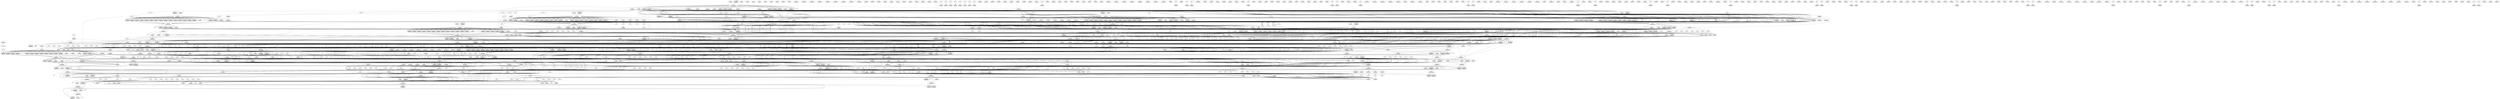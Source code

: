 digraph G {
10 [label="10\n9\nHbMessageHandle\nOFPT_HELLO\n"] ;
13 [label="13\n7\nHbMessageHandle\nOFPT_HELLO\n"] ;
16 [label="16\n1\nHbMessageHandle\nOFPT_HELLO\n"] ;
19 [label="19\n4\nHbMessageHandle\nOFPT_HELLO\n"] ;
22 [label="22\n5\nHbMessageHandle\nOFPT_HELLO\n"] ;
25 [label="25\n3\nHbMessageHandle\nOFPT_HELLO\n"] ;
28 [label="28\n6\nHbMessageHandle\nOFPT_HELLO\n"] ;
31 [label="31\n8\nHbMessageHandle\nOFPT_HELLO\n"] ;
34 [label="34\n2\nHbMessageHandle\nOFPT_HELLO\n"] ;
37 [label="37\n9\nHbMessageSend\nOFPT_HELLO\n"] ;
39 [label="39\n7\nHbMessageSend\nOFPT_HELLO\n"] ;
41 [label="41\n1\nHbMessageSend\nOFPT_HELLO\n"] ;
43 [label="43\n4\nHbMessageSend\nOFPT_HELLO\n"] ;
45 [label="45\n5\nHbMessageSend\nOFPT_HELLO\n"] ;
47 [label="47\n3\nHbMessageSend\nOFPT_HELLO\n"] ;
49 [label="49\n6\nHbMessageSend\nOFPT_HELLO\n"] ;
51 [label="51\n8\nHbMessageSend\nOFPT_HELLO\n"] ;
53 [label="53\n2\nHbMessageSend\nOFPT_HELLO\n"] ;
139 [label="139\n9\nHbMessageHandle\nOFPT_FLOW_MOD\nFlowTableWrite"] [shape=box style="bold"];
143 [label="143\n9\nHbMessageHandle\nOFPT_BARRIER_REQUEST\n"] ;
149 [label="149\n7\nHbMessageHandle\nOFPT_FLOW_MOD\nFlowTableWrite"] [shape=box style="bold"];
153 [label="153\n7\nHbMessageHandle\nOFPT_BARRIER_REQUEST\n"] ;
159 [label="159\n1\nHbMessageHandle\nOFPT_FLOW_MOD\nFlowTableWrite"] [shape=box style="bold"];
163 [label="163\n1\nHbMessageHandle\nOFPT_BARRIER_REQUEST\n"] ;
169 [label="169\n4\nHbMessageHandle\nOFPT_FLOW_MOD\nFlowTableWrite"] [shape=box style="bold"];
173 [label="173\n4\nHbMessageHandle\nOFPT_BARRIER_REQUEST\n"] ;
179 [label="179\n5\nHbMessageHandle\nOFPT_FLOW_MOD\nFlowTableWrite"] [shape=box style="bold"];
183 [label="183\n5\nHbMessageHandle\nOFPT_BARRIER_REQUEST\n"] ;
189 [label="189\n3\nHbMessageHandle\nOFPT_FLOW_MOD\nFlowTableWrite"] [shape=box style="bold"];
193 [label="193\n3\nHbMessageHandle\nOFPT_BARRIER_REQUEST\n"] ;
199 [label="199\n6\nHbMessageHandle\nOFPT_FLOW_MOD\nFlowTableWrite"] [shape=box style="bold"];
203 [label="203\n6\nHbMessageHandle\nOFPT_BARRIER_REQUEST\n"] ;
209 [label="209\n8\nHbMessageHandle\nOFPT_FLOW_MOD\nFlowTableWrite"] [shape=box style="bold"];
213 [label="213\n8\nHbMessageHandle\nOFPT_BARRIER_REQUEST\n"] ;
219 [label="219\n2\nHbMessageHandle\nOFPT_FLOW_MOD\nFlowTableWrite"] [shape=box style="bold"];
223 [label="223\n2\nHbMessageHandle\nOFPT_BARRIER_REQUEST\n"] ;
226 [label="226\n9\nHbMessageSend\nOFPT_BARRIER_REPLY\n"] ;
228 [label="228\n7\nHbMessageSend\nOFPT_BARRIER_REPLY\n"] ;
230 [label="230\n1\nHbMessageSend\nOFPT_BARRIER_REPLY\n"] ;
232 [label="232\n4\nHbMessageSend\nOFPT_BARRIER_REPLY\n"] ;
234 [label="234\n5\nHbMessageSend\nOFPT_BARRIER_REPLY\n"] ;
236 [label="236\n3\nHbMessageSend\nOFPT_BARRIER_REPLY\n"] ;
238 [label="238\n6\nHbMessageSend\nOFPT_BARRIER_REPLY\n"] ;
240 [label="240\n8\nHbMessageSend\nOFPT_BARRIER_REPLY\n"] ;
242 [label="242\n2\nHbMessageSend\nOFPT_BARRIER_REPLY\n"] ;
254 [label="254\n9\nHbMessageHandle\nOFPT_FLOW_MOD\nFlowTableWrite"] [shape=box style="bold"];
258 [label="258\n7\nHbMessageHandle\nOFPT_FLOW_MOD\nFlowTableWrite"] [shape=box style="bold"];
262 [label="262\n1\nHbMessageHandle\nOFPT_FLOW_MOD\nFlowTableWrite"] [shape=box style="bold"];
266 [label="266\n4\nHbMessageHandle\nOFPT_FLOW_MOD\nFlowTableWrite"] [shape=box style="bold"];
270 [label="270\n5\nHbMessageHandle\nOFPT_FLOW_MOD\nFlowTableWrite"] [shape=box style="bold"];
274 [label="274\n3\nHbMessageHandle\nOFPT_FLOW_MOD\nFlowTableWrite"] [shape=box style="bold"];
278 [label="278\n6\nHbMessageHandle\nOFPT_FLOW_MOD\nFlowTableWrite"] [shape=box style="bold"];
282 [label="282\n8\nHbMessageHandle\nOFPT_FLOW_MOD\nFlowTableWrite"] [shape=box style="bold"];
286 [label="286\n8\nHbMessageHandle\nOFPT_PACKET_OUT\n"] ;
291 [label="291\n8\nHbPacketSend\n"];
295 [label="295\n2\nHbMessageHandle\nOFPT_FLOW_MOD\nFlowTableWrite"] [shape=box style="bold"];
299 [label="299\n7\nHbPacketHandle\nFlowTableRead"][shape="box"];
310 [label="310\n8\nHbMessageHandle\nOFPT_PACKET_OUT\n"] ;
315 [label="315\n8\nHbPacketSend\n"];
319 [label="319\n8\nHbMessageHandle\nOFPT_PACKET_OUT\n"] ;
324 [label="324\n8\nHbPacketSend\n"];
328 [label="328\n7\nHbMessageSend\nOFPT_PACKET_IN\n"] ;
330 [label="330\n9\nHbPacketHandle\nFlowTableRead"][shape="box"];
339 [label="339\n5\nHbPacketHandle\nFlowTableRead"][shape="box"];
359 [label="359\n9\nHbMessageHandle\nOFPT_FLOW_MOD\nFlowTableWrite"] [shape=box style="bold"];
363 [label="363\n7\nHbMessageHandle\nOFPT_FLOW_MOD\nFlowTableWrite"] [shape=box style="bold"];
367 [label="367\n7\nHbMessageHandle\nOFPT_PACKET_OUT\n"] ;
371 [label="371\n1\nHbMessageHandle\nOFPT_FLOW_MOD\nFlowTableWrite"] [shape=box style="bold"];
375 [label="375\n4\nHbMessageHandle\nOFPT_FLOW_MOD\nFlowTableWrite"] [shape=box style="bold"];
379 [label="379\n5\nHbMessageHandle\nOFPT_FLOW_MOD\nFlowTableWrite"] [shape=box style="bold"];
383 [label="383\n3\nHbMessageHandle\nOFPT_FLOW_MOD\nFlowTableWrite"] [shape=box style="bold"];
387 [label="387\n6\nHbMessageHandle\nOFPT_FLOW_MOD\nFlowTableWrite"] [shape=box style="bold"];
391 [label="391\n8\nHbMessageHandle\nOFPT_FLOW_MOD\nFlowTableWrite"] [shape=box style="bold"];
395 [label="395\n8\nHbMessageHandle\nOFPT_PACKET_OUT\n"] ;
400 [label="400\n8\nHbPacketSend\n"];
404 [label="404\n2\nHbMessageHandle\nOFPT_FLOW_MOD\nFlowTableWrite"] [shape=box style="bold"];
408 [label="408\n9\nHbMessageSend\nOFPT_PACKET_IN\n"] ;
410 [label="410\n5\nHbMessageSend\nOFPT_PACKET_IN\n"] ;
434 [label="434\n9\nHbMessageHandle\nOFPT_FLOW_MOD\nFlowTableWrite"] [shape=box style="bold"];
438 [label="438\n9\nHbMessageHandle\nOFPT_PACKET_OUT\n"] ;
442 [label="442\n7\nHbMessageHandle\nOFPT_FLOW_MOD\nFlowTableWrite"] [shape=box style="bold"];
446 [label="446\n1\nHbMessageHandle\nOFPT_FLOW_MOD\nFlowTableWrite"] [shape=box style="bold"];
450 [label="450\n4\nHbMessageHandle\nOFPT_FLOW_MOD\nFlowTableWrite"] [shape=box style="bold"];
454 [label="454\n5\nHbMessageHandle\nOFPT_FLOW_MOD\nFlowTableWrite"] [shape=box style="bold"];
458 [label="458\n5\nHbMessageHandle\nOFPT_PACKET_OUT\n"] ;
462 [label="462\n3\nHbMessageHandle\nOFPT_FLOW_MOD\nFlowTableWrite"] [shape=box style="bold"];
466 [label="466\n6\nHbMessageHandle\nOFPT_FLOW_MOD\nFlowTableWrite"] [shape=box style="bold"];
470 [label="470\n8\nHbMessageHandle\nOFPT_FLOW_MOD\nFlowTableWrite"] [shape=box style="bold"];
474 [label="474\n8\nHbMessageHandle\nOFPT_PACKET_OUT\n"] ;
479 [label="479\n8\nHbPacketSend\n"];
483 [label="483\n8\nHbMessageHandle\nOFPT_PACKET_OUT\n"] ;
488 [label="488\n8\nHbPacketSend\n"];
492 [label="492\n2\nHbMessageHandle\nOFPT_FLOW_MOD\nFlowTableWrite"] [shape=box style="bold"];
496 [label="496\n4\nHbPacketHandle\nFlowTableRead"][shape="box"];
505 [label="505\n9\nHbMessageHandle\nOFPT_FLOW_MOD\nFlowTableWrite"] [shape=box style="bold"];
509 [label="509\n7\nHbMessageHandle\nOFPT_FLOW_MOD\nFlowTableWrite"] [shape=box style="bold"];
513 [label="513\n1\nHbMessageHandle\nOFPT_FLOW_MOD\nFlowTableWrite"] [shape=box style="bold"];
517 [label="517\n4\nHbMessageHandle\nOFPT_FLOW_MOD\nFlowTableWrite"] [shape=box style="bold"];
521 [label="521\n5\nHbMessageHandle\nOFPT_FLOW_MOD\nFlowTableWrite"] [shape=box style="bold"];
525 [label="525\n3\nHbMessageHandle\nOFPT_FLOW_MOD\nFlowTableWrite"] [shape=box style="bold"];
529 [label="529\n6\nHbMessageHandle\nOFPT_FLOW_MOD\nFlowTableWrite"] [shape=box style="bold"];
533 [label="533\n8\nHbMessageHandle\nOFPT_FLOW_MOD\nFlowTableWrite"] [shape=box style="bold"];
537 [label="537\n8\nHbMessageHandle\nOFPT_PACKET_OUT\n"] ;
542 [label="542\n8\nHbPacketSend\n"];
546 [label="546\n8\nHbMessageHandle\nOFPT_PACKET_OUT\n"] ;
551 [label="551\n8\nHbPacketSend\n"];
555 [label="555\n2\nHbMessageHandle\nOFPT_FLOW_MOD\nFlowTableWrite"] [shape=box style="bold"];
559 [label="559\n4\nHbMessageSend\nOFPT_PACKET_IN\n"] ;
560 [label="560\n\nHbHostHandle\n"];
574 [label="574\n9\nHbMessageHandle\nOFPT_FLOW_MOD\nFlowTableWrite"] [shape=box style="bold"];
578 [label="578\n7\nHbMessageHandle\nOFPT_FLOW_MOD\nFlowTableWrite"] [shape=box style="bold"];
582 [label="582\n7\nHbMessageHandle\nOFPT_PACKET_OUT\n"] ;
587 [label="587\n7\nHbPacketSend\n"];
591 [label="591\n7\nHbMessageHandle\nOFPT_PACKET_OUT\n"] ;
596 [label="596\n7\nHbPacketSend\n"];
600 [label="600\n1\nHbMessageHandle\nOFPT_FLOW_MOD\nFlowTableWrite"] [shape=box style="bold"];
604 [label="604\n4\nHbMessageHandle\nOFPT_FLOW_MOD\nFlowTableWrite"] [shape=box style="bold"];
608 [label="608\n4\nHbMessageHandle\nOFPT_PACKET_OUT\n"] ;
612 [label="612\n5\nHbMessageHandle\nOFPT_FLOW_MOD\nFlowTableWrite"] [shape=box style="bold"];
616 [label="616\n3\nHbMessageHandle\nOFPT_FLOW_MOD\nFlowTableWrite"] [shape=box style="bold"];
620 [label="620\n6\nHbMessageHandle\nOFPT_FLOW_MOD\nFlowTableWrite"] [shape=box style="bold"];
624 [label="624\n8\nHbMessageHandle\nOFPT_FLOW_MOD\nFlowTableWrite"] [shape=box style="bold"];
628 [label="628\n2\nHbMessageHandle\nOFPT_FLOW_MOD\nFlowTableWrite"] [shape=box style="bold"];
632 [label="632\n8\nHbPacketHandle\nFlowTableRead"][shape="box"];
641 [label="641\n7\nHbMessageHandle\nOFPT_PACKET_OUT\n"] ;
646 [label="646\n7\nHbPacketSend\n"];
650 [label="650\n7\nHbMessageHandle\nOFPT_PACKET_OUT\n"] ;
655 [label="655\n7\nHbPacketSend\n"];
659 [label="659\n8\nHbMessageSend\nOFPT_PACKET_IN\n"] ;
661 [label="661\n4\nHbPacketHandle\nFlowTableRead"][shape="box"];
678 [label="678\n9\nHbMessageHandle\nOFPT_FLOW_MOD\nFlowTableWrite"] [shape=box style="bold"];
682 [label="682\n7\nHbMessageHandle\nOFPT_FLOW_MOD\nFlowTableWrite"] [shape=box style="bold"];
686 [label="686\n7\nHbMessageHandle\nOFPT_PACKET_OUT\n"] ;
691 [label="691\n7\nHbPacketSend\n"];
695 [label="695\n1\nHbMessageHandle\nOFPT_FLOW_MOD\nFlowTableWrite"] [shape=box style="bold"];
699 [label="699\n4\nHbMessageHandle\nOFPT_FLOW_MOD\nFlowTableWrite"] [shape=box style="bold"];
703 [label="703\n5\nHbMessageHandle\nOFPT_FLOW_MOD\nFlowTableWrite"] [shape=box style="bold"];
707 [label="707\n3\nHbMessageHandle\nOFPT_FLOW_MOD\nFlowTableWrite"] [shape=box style="bold"];
711 [label="711\n6\nHbMessageHandle\nOFPT_FLOW_MOD\nFlowTableWrite"] [shape=box style="bold"];
715 [label="715\n8\nHbMessageHandle\nOFPT_FLOW_MOD\nFlowTableWrite"] [shape=box style="bold"];
719 [label="719\n8\nHbMessageHandle\nOFPT_PACKET_OUT\n"] ;
723 [label="723\n2\nHbMessageHandle\nOFPT_FLOW_MOD\nFlowTableWrite"] [shape=box style="bold"];
727 [label="727\n4\nHbMessageSend\nOFPT_PACKET_IN\n"] ;
741 [label="741\n9\nHbMessageHandle\nOFPT_FLOW_MOD\nFlowTableWrite"] [shape=box style="bold"];
745 [label="745\n7\nHbMessageHandle\nOFPT_PACKET_OUT\n"] ;
750 [label="750\n7\nHbPacketSend\n"];
754 [label="754\n7\nHbMessageHandle\nOFPT_FLOW_MOD\nFlowTableWrite"] [shape=box style="bold"];
758 [label="758\n7\nHbMessageHandle\nOFPT_PACKET_OUT\n"] ;
763 [label="763\n7\nHbPacketSend\n"];
767 [label="767\n1\nHbMessageHandle\nOFPT_FLOW_MOD\nFlowTableWrite"] [shape=box style="bold"];
771 [label="771\n4\nHbMessageHandle\nOFPT_FLOW_MOD\nFlowTableWrite"] [shape=box style="bold"];
775 [label="775\n4\nHbMessageHandle\nOFPT_PACKET_OUT\n"] ;
779 [label="779\n5\nHbMessageHandle\nOFPT_FLOW_MOD\nFlowTableWrite"] [shape=box style="bold"];
783 [label="783\n3\nHbMessageHandle\nOFPT_FLOW_MOD\nFlowTableWrite"] [shape=box style="bold"];
787 [label="787\n6\nHbMessageHandle\nOFPT_FLOW_MOD\nFlowTableWrite"] [shape=box style="bold"];
791 [label="791\n8\nHbMessageHandle\nOFPT_FLOW_MOD\nFlowTableWrite"] [shape=box style="bold"];
795 [label="795\n2\nHbMessageHandle\nOFPT_FLOW_MOD\nFlowTableWrite"] [shape=box style="bold"];
801 [label="801\n7\nHbMessageHandle\nOFPT_PACKET_OUT\n"] ;
806 [label="806\n7\nHbPacketSend\n"];
810 [label="810\n2\nHbMessageHandle\nOFPT_PACKET_OUT\n"] ;
815 [label="815\n2\nHbPacketSend\n"];
819 [label="819\n1\nHbPacketHandle\nFlowTableRead"][shape="box"];
825 [label="825\n\nHbHostHandle\n"];
828 [label="828\n2\nHbMessageHandle\nOFPT_PACKET_OUT\n"] ;
833 [label="833\n2\nHbPacketSend\n"];
837 [label="837\n1\nHbMessageSend\nOFPT_PACKET_IN\n"] ;
839 [label="839\n3\nHbPacketHandle\nFlowTableRead"][shape="box"];
858 [label="858\n9\nHbMessageHandle\nOFPT_FLOW_MOD\nFlowTableWrite"] [shape=box style="bold"];
862 [label="862\n7\nHbMessageHandle\nOFPT_FLOW_MOD\nFlowTableWrite"] [shape=box style="bold"];
866 [label="866\n1\nHbMessageHandle\nOFPT_FLOW_MOD\nFlowTableWrite"] [shape=box style="bold"];
870 [label="870\n1\nHbMessageHandle\nOFPT_PACKET_OUT\n"] ;
874 [label="874\n4\nHbMessageHandle\nOFPT_FLOW_MOD\nFlowTableWrite"] [shape=box style="bold"];
878 [label="878\n5\nHbMessageHandle\nOFPT_FLOW_MOD\nFlowTableWrite"] [shape=box style="bold"];
882 [label="882\n3\nHbMessageHandle\nOFPT_FLOW_MOD\nFlowTableWrite"] [shape=box style="bold"];
886 [label="886\n6\nHbMessageHandle\nOFPT_FLOW_MOD\nFlowTableWrite"] [shape=box style="bold"];
890 [label="890\n8\nHbMessageHandle\nOFPT_FLOW_MOD\nFlowTableWrite"] [shape=box style="bold"];
894 [label="894\n2\nHbMessageHandle\nOFPT_FLOW_MOD\nFlowTableWrite"] [shape=box style="bold"];
898 [label="898\n2\nHbMessageHandle\nOFPT_PACKET_OUT\n"] ;
903 [label="903\n2\nHbPacketSend\n"];
907 [label="907\n2\nHbMessageHandle\nOFPT_PACKET_OUT\n"] ;
912 [label="912\n2\nHbPacketSend\n"];
916 [label="916\n3\nHbMessageSend\nOFPT_PACKET_IN\n"] ;
918 [label="918\n5\nHbPacketHandle\nFlowTableRead"][shape="box"];
936 [label="936\n9\nHbMessageHandle\nOFPT_FLOW_MOD\nFlowTableWrite"] [shape=box style="bold"];
940 [label="940\n7\nHbMessageHandle\nOFPT_FLOW_MOD\nFlowTableWrite"] [shape=box style="bold"];
944 [label="944\n1\nHbMessageHandle\nOFPT_FLOW_MOD\nFlowTableWrite"] [shape=box style="bold"];
948 [label="948\n4\nHbMessageHandle\nOFPT_FLOW_MOD\nFlowTableWrite"] [shape=box style="bold"];
952 [label="952\n5\nHbMessageHandle\nOFPT_FLOW_MOD\nFlowTableWrite"] [shape=box style="bold"];
956 [label="956\n3\nHbMessageHandle\nOFPT_FLOW_MOD\nFlowTableWrite"] [shape=box style="bold"];
960 [label="960\n3\nHbMessageHandle\nOFPT_PACKET_OUT\n"] ;
964 [label="964\n6\nHbMessageHandle\nOFPT_FLOW_MOD\nFlowTableWrite"] [shape=box style="bold"];
968 [label="968\n8\nHbMessageHandle\nOFPT_FLOW_MOD\nFlowTableWrite"] [shape=box style="bold"];
972 [label="972\n2\nHbMessageHandle\nOFPT_FLOW_MOD\nFlowTableWrite"] [shape=box style="bold"];
976 [label="976\n2\nHbMessageHandle\nOFPT_PACKET_OUT\n"] ;
981 [label="981\n2\nHbPacketSend\n"];
985 [label="985\n2\nHbMessageHandle\nOFPT_PACKET_OUT\n"] ;
990 [label="990\n2\nHbPacketSend\n"];
994 [label="994\n5\nHbMessageSend\nOFPT_PACKET_IN\n"] ;
996 [label="996\n6\nHbPacketHandle\nFlowTableRead"][shape="box"];
1015 [label="1015\n9\nHbMessageHandle\nOFPT_FLOW_MOD\nFlowTableWrite"] [shape=box style="bold"];
1019 [label="1019\n7\nHbMessageHandle\nOFPT_FLOW_MOD\nFlowTableWrite"] [shape=box style="bold"];
1023 [label="1023\n1\nHbMessageHandle\nOFPT_FLOW_MOD\nFlowTableWrite"] [shape=box style="bold"];
1027 [label="1027\n4\nHbMessageHandle\nOFPT_FLOW_MOD\nFlowTableWrite"] [shape=box style="bold"];
1031 [label="1031\n5\nHbMessageHandle\nOFPT_FLOW_MOD\nFlowTableWrite"] [shape=box style="bold"];
1035 [label="1035\n5\nHbMessageHandle\nOFPT_PACKET_OUT\n"] ;
1039 [label="1039\n3\nHbMessageHandle\nOFPT_FLOW_MOD\nFlowTableWrite"] [shape=box style="bold"];
1043 [label="1043\n6\nHbMessageHandle\nOFPT_FLOW_MOD\nFlowTableWrite"] [shape=box style="bold"];
1047 [label="1047\n8\nHbMessageHandle\nOFPT_FLOW_MOD\nFlowTableWrite"] [shape=box style="bold"];
1051 [label="1051\n2\nHbMessageHandle\nOFPT_FLOW_MOD\nFlowTableWrite"] [shape=box style="bold"];
1055 [label="1055\n2\nHbMessageHandle\nOFPT_PACKET_OUT\n"] ;
1060 [label="1060\n2\nHbPacketSend\n"];
1064 [label="1064\n2\nHbMessageHandle\nOFPT_PACKET_OUT\n"] ;
1069 [label="1069\n2\nHbPacketSend\n"];
1073 [label="1073\n6\nHbMessageSend\nOFPT_PACKET_IN\n"] ;
1074 [label="1074\n\nHbHostHandle\n"];
1087 [label="1087\n9\nHbMessageHandle\nOFPT_FLOW_MOD\nFlowTableWrite"] [shape=box style="bold"];
1091 [label="1091\n9\nHbMessageHandle\nOFPT_PACKET_OUT\n"] ;
1096 [label="1096\n9\nHbPacketSend\n"];
1100 [label="1100\n7\nHbMessageHandle\nOFPT_FLOW_MOD\nFlowTableWrite"] [shape=box style="bold"];
1104 [label="1104\n1\nHbMessageHandle\nOFPT_FLOW_MOD\nFlowTableWrite"] [shape=box style="bold"];
1108 [label="1108\n4\nHbMessageHandle\nOFPT_FLOW_MOD\nFlowTableWrite"] [shape=box style="bold"];
1112 [label="1112\n5\nHbMessageHandle\nOFPT_FLOW_MOD\nFlowTableWrite"] [shape=box style="bold"];
1116 [label="1116\n3\nHbMessageHandle\nOFPT_FLOW_MOD\nFlowTableWrite"] [shape=box style="bold"];
1120 [label="1120\n6\nHbMessageHandle\nOFPT_FLOW_MOD\nFlowTableWrite"] [shape=box style="bold"];
1124 [label="1124\n6\nHbMessageHandle\nOFPT_PACKET_OUT\n"] ;
1128 [label="1128\n8\nHbMessageHandle\nOFPT_FLOW_MOD\nFlowTableWrite"] [shape=box style="bold"];
1132 [label="1132\n2\nHbMessageHandle\nOFPT_FLOW_MOD\nFlowTableWrite"] [shape=box style="bold"];
1136 [label="1136\n8\nHbPacketHandle\nFlowTableRead"][shape="box"];
1144 [label="1144\n9\nHbMessageHandle\nOFPT_PACKET_OUT\n"] ;
1149 [label="1149\n9\nHbPacketSend\n"];
1153 [label="1153\n9\nHbMessageHandle\nOFPT_PACKET_OUT\n"] ;
1158 [label="1158\n9\nHbPacketSend\n"];
1162 [label="1162\n8\nHbMessageSend\nOFPT_PACKET_IN\n"] ;
1164 [label="1164\n6\nHbPacketHandle\nFlowTableRead"][shape="box"];
1182 [label="1182\n9\nHbMessageHandle\nOFPT_FLOW_MOD\nFlowTableWrite"] [shape=box style="bold"];
1186 [label="1186\n9\nHbMessageHandle\nOFPT_PACKET_OUT\n"] ;
1191 [label="1191\n9\nHbPacketSend\n"];
1195 [label="1195\n9\nHbMessageHandle\nOFPT_PACKET_OUT\n"] ;
1200 [label="1200\n9\nHbPacketSend\n"];
1204 [label="1204\n7\nHbMessageHandle\nOFPT_FLOW_MOD\nFlowTableWrite"] [shape=box style="bold"];
1208 [label="1208\n1\nHbMessageHandle\nOFPT_FLOW_MOD\nFlowTableWrite"] [shape=box style="bold"];
1212 [label="1212\n4\nHbMessageHandle\nOFPT_FLOW_MOD\nFlowTableWrite"] [shape=box style="bold"];
1216 [label="1216\n5\nHbMessageHandle\nOFPT_FLOW_MOD\nFlowTableWrite"] [shape=box style="bold"];
1220 [label="1220\n3\nHbMessageHandle\nOFPT_FLOW_MOD\nFlowTableWrite"] [shape=box style="bold"];
1224 [label="1224\n6\nHbMessageHandle\nOFPT_FLOW_MOD\nFlowTableWrite"] [shape=box style="bold"];
1228 [label="1228\n8\nHbMessageHandle\nOFPT_FLOW_MOD\nFlowTableWrite"] [shape=box style="bold"];
1232 [label="1232\n8\nHbMessageHandle\nOFPT_PACKET_OUT\n"] ;
1236 [label="1236\n2\nHbMessageHandle\nOFPT_FLOW_MOD\nFlowTableWrite"] [shape=box style="bold"];
1240 [label="1240\n6\nHbMessageSend\nOFPT_PACKET_IN\n"] ;
1253 [label="1253\n9\nHbMessageHandle\nOFPT_FLOW_MOD\nFlowTableWrite"] [shape=box style="bold"];
1257 [label="1257\n9\nHbMessageHandle\nOFPT_PACKET_OUT\n"] ;
1262 [label="1262\n9\nHbPacketSend\n"];
1266 [label="1266\n7\nHbMessageHandle\nOFPT_FLOW_MOD\nFlowTableWrite"] [shape=box style="bold"];
1270 [label="1270\n1\nHbMessageHandle\nOFPT_FLOW_MOD\nFlowTableWrite"] [shape=box style="bold"];
1274 [label="1274\n4\nHbMessageHandle\nOFPT_FLOW_MOD\nFlowTableWrite"] [shape=box style="bold"];
1278 [label="1278\n5\nHbMessageHandle\nOFPT_FLOW_MOD\nFlowTableWrite"] [shape=box style="bold"];
1282 [label="1282\n3\nHbMessageHandle\nOFPT_FLOW_MOD\nFlowTableWrite"] [shape=box style="bold"];
1286 [label="1286\n6\nHbMessageHandle\nOFPT_FLOW_MOD\nFlowTableWrite"] [shape=box style="bold"];
1290 [label="1290\n6\nHbMessageHandle\nOFPT_PACKET_OUT\n"] ;
1294 [label="1294\n8\nHbMessageHandle\nOFPT_FLOW_MOD\nFlowTableWrite"] [shape=box style="bold"];
1298 [label="1298\n2\nHbMessageHandle\nOFPT_FLOW_MOD\nFlowTableWrite"] [shape=box style="bold"];
1301 [label="1301\n\nHbHostSend\n"];
1302 [label="1302\n\nHbHostSend\n"];
1303 [label="1303\n\nHbHostSend\n"];
1304 [label="1304\n\nHbHostSend\n"];
1305 [label="1305\n\nHbHostSend\n"];
1306 [label="1306\n\nHbHostSend\n"];
1307 [label="1307\n\nHbHostSend\n"];
1308 [label="1308\n\nHbHostSend\n"];
1309 [label="1309\n\nHbHostSend\n"];
1311 [label="1311\n6\nHbPacketHandle\nFlowTableRead"][shape="box"];
1317 [label="1317\n9\nHbPacketHandle\nFlowTableRead"][shape="box"];
1323 [label="1323\n1\nHbPacketHandle\nFlowTableRead"][shape="box"];
1329 [label="1329\n8\nHbPacketHandle\nFlowTableRead"][shape="box"];
1335 [label="1335\n5\nHbPacketHandle\nFlowTableRead"][shape="box"];
1341 [label="1341\n2\nHbPacketHandle\nFlowTableRead"][shape="box"];
1348 [label="1348\n7\nHbPacketHandle\nFlowTableRead"][shape="box"];
1354 [label="1354\n3\nHbPacketHandle\nFlowTableRead"][shape="box"];
1360 [label="1360\n4\nHbPacketHandle\nFlowTableRead"][shape="box"];
1366 [label="1366\n5\nHbPacketHandle\nFlowTableRead"][shape="box"];
1375 [label="1375\n9\nHbMessageHandle\nOFPT_PACKET_OUT\n"] ;
1380 [label="1380\n9\nHbPacketSend\n"];
1384 [label="1384\n9\nHbMessageHandle\nOFPT_PACKET_OUT\n"] ;
1389 [label="1389\n9\nHbPacketSend\n"];
1393 [label="1393\n9\nHbMessageSend\nOFPT_PACKET_IN\n"] ;
1395 [label="1395\n7\nHbMessageSend\nOFPT_PACKET_IN\n"] ;
1397 [label="1397\n1\nHbMessageSend\nOFPT_PACKET_IN\n"] ;
1399 [label="1399\n4\nHbMessageSend\nOFPT_PACKET_IN\n"] ;
1401 [label="1401\n5\nHbMessageSend\nOFPT_PACKET_IN\n"] ;
1403 [label="1403\n5\nHbMessageSend\nOFPT_PACKET_IN\n"] ;
1405 [label="1405\n3\nHbMessageSend\nOFPT_PACKET_IN\n"] ;
1407 [label="1407\n6\nHbMessageSend\nOFPT_PACKET_IN\n"] ;
1409 [label="1409\n8\nHbMessageSend\nOFPT_PACKET_IN\n"] ;
1411 [label="1411\n2\nHbMessageSend\nOFPT_PACKET_IN\n"] ;
1440 [label="1440\n\nHbHostHandle\n"];
1442 [label="1442\n9\nHbMessageHandle\nOFPT_FLOW_MOD\nFlowTableWrite"] [shape=box style="bold"];
1446 [label="1446\n9\nHbMessageHandle\nOFPT_FLOW_MOD\nFlowTableWrite"] [shape=box style="bold"];
1453 [label="1453\n7\nHbMessageHandle\nOFPT_FLOW_MOD\nFlowTableWrite"] [shape=box style="bold"];
1457 [label="1457\n7\nHbMessageHandle\nOFPT_FLOW_MOD\nFlowTableWrite"] [shape=box style="bold"];
1464 [label="1464\n1\nHbMessageHandle\nOFPT_FLOW_MOD\nFlowTableWrite"] [shape=box style="bold"];
1468 [label="1468\n1\nHbMessageHandle\nOFPT_FLOW_MOD\nFlowTableWrite"] [shape=box style="bold"];
1475 [label="1475\n4\nHbMessageHandle\nOFPT_FLOW_MOD\nFlowTableWrite"] [shape=box style="bold"];
1479 [label="1479\n4\nHbMessageHandle\nOFPT_FLOW_MOD\nFlowTableWrite"] [shape=box style="bold"];
1486 [label="1486\n5\nHbMessageHandle\nOFPT_FLOW_MOD\nFlowTableWrite"] [shape=box style="bold"];
1490 [label="1490\n3\nHbMessageHandle\nOFPT_FLOW_MOD\nFlowTableWrite"] [shape=box style="bold"];
1494 [label="1494\n3\nHbMessageHandle\nOFPT_FLOW_MOD\nFlowTableWrite"] [shape=box style="bold"];
1501 [label="1501\n8\nHbMessageHandle\nOFPT_FLOW_MOD\nFlowTableWrite"] [shape=box style="bold"];
1505 [label="1505\n8\nHbMessageHandle\nOFPT_FLOW_MOD\nFlowTableWrite"] [shape=box style="bold"];
1512 [label="1512\n2\nHbMessageHandle\nOFPT_FLOW_MOD\nFlowTableWrite"] [shape=box style="bold"];
1516 [label="1516\n2\nHbMessageHandle\nOFPT_FLOW_MOD\nFlowTableWrite"] [shape=box style="bold"];
1524 [label="1524\n\nHbHostSend\n"];
1535 [label="1535\n7\nHbPacketHandle\nFlowTableRead"][shape="box"];
1541 [label="1541\n9\nHbMessageHandle\nOFPT_FLOW_MOD\nFlowTableWrite"] [shape=box style="bold"];
1545 [label="1545\n9\nHbMessageHandle\nOFPT_HELLO\n"] ;
1548 [label="1548\n7\nHbMessageHandle\nOFPT_FLOW_MOD\nFlowTableWrite"] [shape=box style="bold"];
1552 [label="1552\n7\nHbMessageHandle\nOFPT_HELLO\n"] ;
1555 [label="1555\n1\nHbMessageHandle\nOFPT_FLOW_MOD\nFlowTableWrite"] [shape=box style="bold"];
1559 [label="1559\n1\nHbMessageHandle\nOFPT_HELLO\n"] ;
1562 [label="1562\n4\nHbMessageHandle\nOFPT_FLOW_MOD\nFlowTableWrite"] [shape=box style="bold"];
1566 [label="1566\n4\nHbMessageHandle\nOFPT_HELLO\n"] ;
1569 [label="1569\n5\nHbMessageHandle\nOFPT_FLOW_MOD\nFlowTableWrite"] [shape=box style="bold"];
1573 [label="1573\n5\nHbMessageHandle\nOFPT_HELLO\n"] ;
1576 [label="1576\n3\nHbMessageHandle\nOFPT_FLOW_MOD\nFlowTableWrite"] [shape=box style="bold"];
1580 [label="1580\n3\nHbMessageHandle\nOFPT_HELLO\n"] ;
1583 [label="1583\n6\nHbMessageHandle\nOFPT_HELLO\n"] ;
1586 [label="1586\n8\nHbMessageHandle\nOFPT_FLOW_MOD\nFlowTableWrite"] [shape=box style="bold"];
1590 [label="1590\n8\nHbMessageHandle\nOFPT_HELLO\n"] ;
1593 [label="1593\n2\nHbMessageHandle\nOFPT_FLOW_MOD\nFlowTableWrite"] [shape=box style="bold"];
1597 [label="1597\n2\nHbMessageHandle\nOFPT_HELLO\n"] ;
1600 [label="1600\n9\nHbMessageSend\nOFPT_HELLO\n"] ;
1604 [label="1604\n7\nHbMessageSend\nOFPT_PACKET_IN\n"] ;
1606 [label="1606\n7\nHbMessageSend\nOFPT_HELLO\n"] ;
1608 [label="1608\n1\nHbMessageSend\nOFPT_HELLO\n"] ;
1610 [label="1610\n4\nHbMessageSend\nOFPT_HELLO\n"] ;
1614 [label="1614\n5\nHbMessageSend\nOFPT_HELLO\n"] ;
1616 [label="1616\n3\nHbMessageSend\nOFPT_HELLO\n"] ;
1618 [label="1618\n8\nHbMessageSend\nOFPT_HELLO\n"] ;
1620 [label="1620\n2\nHbMessageSend\nOFPT_HELLO\n"] ;
1637 [label="1637\n1\nHbMessageHandle\nOFPT_FLOW_MOD\nFlowTableWrite"] [shape=box style="bold"];
1644 [label="1644\n4\nHbMessageHandle\nOFPT_FLOW_MOD\nFlowTableWrite"] [shape=box style="bold"];
1651 [label="1651\n5\nHbMessageHandle\nOFPT_FLOW_MOD\nFlowTableWrite"] [shape=box style="bold"];
1658 [label="1658\n3\nHbMessageHandle\nOFPT_FLOW_MOD\nFlowTableWrite"] [shape=box style="bold"];
1665 [label="1665\n6\nHbMessageHandle\nOFPT_HELLO\n"] ;
1671 [label="1671\n2\nHbMessageHandle\nOFPT_FLOW_MOD\nFlowTableWrite"] [shape=box style="bold"];
1694 [label="1694\n6\nHbMessageSend\nOFPT_HELLO\n"] ;
1727 [label="1727\n9\nHbMessageHandle\nOFPT_FLOW_MOD\nFlowTableWrite"] [shape=box style="bold"];
1731 [label="1731\n9\nHbMessageHandle\nOFPT_BARRIER_REQUEST\n"] ;
1737 [label="1737\n7\nHbMessageHandle\nOFPT_FLOW_MOD\nFlowTableWrite"] [shape=box style="bold"];
1741 [label="1741\n7\nHbMessageHandle\nOFPT_BARRIER_REQUEST\n"] ;
1747 [label="1747\n1\nHbMessageHandle\nOFPT_FLOW_MOD\nFlowTableWrite"] [shape=box style="bold"];
1751 [label="1751\n1\nHbMessageHandle\nOFPT_BARRIER_REQUEST\n"] ;
1757 [label="1757\n4\nHbMessageHandle\nOFPT_FLOW_MOD\nFlowTableWrite"] [shape=box style="bold"];
1761 [label="1761\n4\nHbMessageHandle\nOFPT_BARRIER_REQUEST\n"] ;
1767 [label="1767\n5\nHbMessageHandle\nOFPT_FLOW_MOD\nFlowTableWrite"] [shape=box style="bold"];
1771 [label="1771\n5\nHbMessageHandle\nOFPT_BARRIER_REQUEST\n"] ;
1777 [label="1777\n3\nHbMessageHandle\nOFPT_FLOW_MOD\nFlowTableWrite"] [shape=box style="bold"];
1781 [label="1781\n3\nHbMessageHandle\nOFPT_BARRIER_REQUEST\n"] ;
1787 [label="1787\n8\nHbMessageHandle\nOFPT_FLOW_MOD\nFlowTableWrite"] [shape=box style="bold"];
1791 [label="1791\n8\nHbMessageHandle\nOFPT_BARRIER_REQUEST\n"] ;
1797 [label="1797\n2\nHbMessageHandle\nOFPT_FLOW_MOD\nFlowTableWrite"] [shape=box style="bold"];
1801 [label="1801\n2\nHbMessageHandle\nOFPT_BARRIER_REQUEST\n"] ;
1804 [label="1804\n9\nHbMessageSend\nOFPT_BARRIER_REPLY\n"] ;
1806 [label="1806\n7\nHbMessageSend\nOFPT_BARRIER_REPLY\n"] ;
1808 [label="1808\n1\nHbMessageSend\nOFPT_BARRIER_REPLY\n"] ;
1812 [label="1812\n4\nHbMessageSend\nOFPT_BARRIER_REPLY\n"] ;
1816 [label="1816\n5\nHbMessageSend\nOFPT_BARRIER_REPLY\n"] ;
1818 [label="1818\n3\nHbMessageSend\nOFPT_BARRIER_REPLY\n"] ;
1820 [label="1820\n8\nHbMessageSend\nOFPT_BARRIER_REPLY\n"] ;
1822 [label="1822\n2\nHbMessageSend\nOFPT_BARRIER_REPLY\n"] ;
1834 [label="1834\n9\nHbMessageHandle\nOFPT_FLOW_MOD\nFlowTableWrite"] [shape=box style="bold"];
1838 [label="1838\n7\nHbMessageHandle\nOFPT_FLOW_MOD\nFlowTableWrite"] [shape=box style="bold"];
1842 [label="1842\n7\nHbMessageHandle\nOFPT_PACKET_OUT\n"] ;
1847 [label="1847\n7\nHbPacketSend\n"];
1851 [label="1851\n1\nHbMessageHandle\nOFPT_FLOW_MOD\nFlowTableWrite"] [shape=box style="bold"];
1855 [label="1855\n4\nHbMessageHandle\nOFPT_FLOW_MOD\nFlowTableWrite"] [shape=box style="bold"];
1859 [label="1859\n5\nHbMessageHandle\nOFPT_FLOW_MOD\nFlowTableWrite"] [shape=box style="bold"];
1863 [label="1863\n3\nHbMessageHandle\nOFPT_FLOW_MOD\nFlowTableWrite"] [shape=box style="bold"];
1867 [label="1867\n6\nHbMessageHandle\nOFPT_HELLO\n"] ;
1870 [label="1870\n8\nHbMessageHandle\nOFPT_FLOW_MOD\nFlowTableWrite"] [shape=box style="bold"];
1874 [label="1874\n2\nHbMessageHandle\nOFPT_FLOW_MOD\nFlowTableWrite"] [shape=box style="bold"];
1882 [label="1882\n6\nHbMessageSend\nOFPT_HELLO\n"] ;
1883 [label="1883\n\nHbHostSend\n"];
1887 [label="1887\n4\nHbPacketHandle\nFlowTableRead"][shape="box"];
1893 [label="1893\n7\nHbMessageHandle\nOFPT_PACKET_OUT\n"] ;
1898 [label="1898\n7\nHbPacketSend\n"];
1909 [label="1909\n4\nHbMessageSend\nOFPT_PACKET_IN\n"] ;
1914 [label="1914\n\nHbHostSend\n"];
1915 [label="1915\n\nHbHostSend\n"];
1923 [label="1923\n2\nHbPacketHandle\nFlowTableRead"][shape="box"];
1929 [label="1929\n8\nHbPacketHandle\nFlowTableRead"][shape="box"];
1937 [label="1937\n8\nHbPacketHandle\nFlowTableRead"][shape="box"];
1944 [label="1944\n7\nHbMessageHandle\nOFPT_PACKET_OUT\n"] ;
1949 [label="1949\n7\nHbPacketSend\n"];
1953 [label="1953\n7\nHbMessageHandle\nOFPT_PACKET_OUT\n"] ;
1958 [label="1958\n7\nHbPacketSend\n"];
1962 [label="1962\n4\nHbMessageHandle\nOFPT_PACKET_OUT\n"] ;
1966 [label="1966\n4\nHbPacketSend\n"];
1968 [label="1968\n4\nHbPacketSend\n"];
1970 [label="1970\n4\nHbPacketSend\n"];
1972 [label="1972\n4\nHbPacketSend\n"];
1974 [label="1974\n4\nHbPacketSend\n"];
1976 [label="1976\n4\nHbPacketSend\n"];
1978 [label="1978\n4\nHbPacketSend\n"];
1985 [label="1985\n6\nHbMessageHandle\nOFPT_FLOW_MOD\nFlowTableWrite"] [shape=box style="bold"];
1989 [label="1989\n6\nHbMessageHandle\nOFPT_BARRIER_REQUEST\n"] ;
1998 [label="1998\n6\nHbMessageSend\nOFPT_BARRIER_REPLY\n"] ;
2000 [label="2000\n8\nHbMessageSend\nOFPT_PACKET_IN\n"] ;
2002 [label="2002\n8\nHbMessageSend\nOFPT_PACKET_IN\n"] ;
2004 [label="2004\n2\nHbMessageSend\nOFPT_PACKET_IN\n"] ;
2015 [label="2015\n\nHbControllerHandle\n"];
2016 [label="2016\n\nHbControllerSend\n"];
2017 [label="2017\n\nHbControllerHandle\n"];
2018 [label="2018\n\nHbControllerSend\n"];
2019 [label="2019\n\nHbControllerHandle\n"];
2020 [label="2020\n\nHbControllerSend\n"];
2021 [label="2021\n\nHbControllerHandle\n"];
2022 [label="2022\n\nHbControllerSend\n"];
2023 [label="2023\n\nHbControllerHandle\n"];
2024 [label="2024\n\nHbControllerSend\n"];
2025 [label="2025\n\nHbControllerHandle\n"];
2026 [label="2026\n\nHbControllerSend\n"];
2027 [label="2027\n\nHbControllerHandle\n"];
2028 [label="2028\n\nHbControllerSend\n"];
2029 [label="2029\n\nHbControllerHandle\n"];
2030 [label="2030\n\nHbControllerSend\n"];
2032 [label="2032\n1\nHbPacketHandle\nFlowTableRead"][shape="box"];
2038 [label="2038\n5\nHbPacketHandle\nFlowTableRead"][shape="box"];
2045 [label="2045\n8\nHbPacketHandle\nFlowTableRead"][shape="box"];
2052 [label="2052\n4\nHbPacketHandle\nFlowTableRead"][shape="box"];
2060 [label="2060\n7\nHbPacketHandle\nFlowTableRead"][shape="box"];
2067 [label="2067\n7\nHbMessageHandle\nOFPT_FLOW_MOD\nFlowTableWrite"] [shape=box style="bold"];
2071 [label="2071\n1\nHbMessageHandle\nOFPT_FLOW_MOD\nFlowTableWrite"] [shape=box style="bold"];
2075 [label="2075\n4\nHbMessageHandle\nOFPT_FLOW_MOD\nFlowTableWrite"] [shape=box style="bold"];
2079 [label="2079\n5\nHbMessageHandle\nOFPT_FLOW_MOD\nFlowTableWrite"] [shape=box style="bold"];
2083 [label="2083\n3\nHbMessageHandle\nOFPT_FLOW_MOD\nFlowTableWrite"] [shape=box style="bold"];
2087 [label="2087\n6\nHbMessageHandle\nOFPT_FLOW_MOD\nFlowTableWrite"] [shape=box style="bold"];
2091 [label="2091\n6\nHbMessageHandle\nOFPT_FLOW_MOD\nFlowTableWrite"] [shape=box style="bold"];
2095 [label="2095\n8\nHbMessageHandle\nOFPT_FLOW_MOD\nFlowTableWrite"] [shape=box style="bold"];
2099 [label="2099\n2\nHbMessageHandle\nOFPT_PACKET_OUT\n"] ;
2103 [label="2103\n2\nHbPacketSend\n"];
2105 [label="2105\n2\nHbPacketSend\n"];
2107 [label="2107\n2\nHbPacketSend\n"];
2109 [label="2109\n2\nHbPacketSend\n"];
2111 [label="2111\n2\nHbPacketSend\n"];
2113 [label="2113\n2\nHbPacketSend\n"];
2115 [label="2115\n2\nHbPacketSend\n"];
2119 [label="2119\n2\nHbMessageHandle\nOFPT_FLOW_MOD\nFlowTableWrite"] [shape=box style="bold"];
2127 [label="2127\n7\nHbMessageSend\nOFPT_PACKET_IN\n"] ;
2131 [label="2131\n1\nHbMessageSend\nOFPT_PACKET_IN\n"] ;
2133 [label="2133\n4\nHbMessageSend\nOFPT_PACKET_IN\n"] ;
2135 [label="2135\n5\nHbMessageSend\nOFPT_PACKET_IN\n"] ;
2137 [label="2137\n8\nHbMessageSend\nOFPT_PACKET_IN\n"] ;
2138 [label="2138\n\nHbHostSend\n"];
2149 [label="2149\n8\nHbPacketHandle\nFlowTableRead"][shape="box"];
2156 [label="2156\n3\nHbPacketHandle\nFlowTableRead"][shape="box"];
2162 [label="2162\n6\nHbPacketHandle\nFlowTableRead"][shape="box"];
2169 [label="2169\n1\nHbPacketHandle\nFlowTableRead"][shape="box"];
2176 [label="2176\n5\nHbPacketHandle\nFlowTableRead"][shape="box"];
2183 [label="2183\n9\nHbMessageHandle\nOFPT_HELLO\n"] ;
2186 [label="2186\n7\nHbMessageHandle\nOFPT_HELLO\n"] ;
2189 [label="2189\n1\nHbMessageHandle\nOFPT_HELLO\n"] ;
2192 [label="2192\n4\nHbMessageHandle\nOFPT_HELLO\n"] ;
2195 [label="2195\n5\nHbMessageHandle\nOFPT_HELLO\n"] ;
2198 [label="2198\n3\nHbMessageHandle\nOFPT_HELLO\n"] ;
2201 [label="2201\n6\nHbMessageHandle\nOFPT_HELLO\n"] ;
2204 [label="2204\n8\nHbMessageHandle\nOFPT_HELLO\n"] ;
2207 [label="2207\n2\nHbMessageHandle\nOFPT_HELLO\n"] ;
2212 [label="2212\n7\nHbMessageSend\nOFPT_HELLO\n"] ;
2216 [label="2216\n1\nHbMessageSend\nOFPT_PACKET_IN\n"] ;
2218 [label="2218\n1\nHbMessageSend\nOFPT_HELLO\n"] ;
2220 [label="2220\n4\nHbMessageSend\nOFPT_HELLO\n"] ;
2222 [label="2222\n5\nHbMessageSend\nOFPT_PACKET_IN\n"] ;
2224 [label="2224\n5\nHbMessageSend\nOFPT_HELLO\n"] ;
2226 [label="2226\n3\nHbMessageSend\nOFPT_PACKET_IN\n"] ;
2228 [label="2228\n3\nHbMessageSend\nOFPT_HELLO\n"] ;
2230 [label="2230\n6\nHbMessageSend\nOFPT_PACKET_IN\n"] ;
2232 [label="2232\n6\nHbMessageSend\nOFPT_HELLO\n"] ;
2234 [label="2234\n8\nHbMessageSend\nOFPT_PACKET_IN\n"] ;
2236 [label="2236\n8\nHbMessageSend\nOFPT_HELLO\n"] ;
2238 [label="2238\n2\nHbMessageSend\nOFPT_HELLO\n"] ;
2239 [label="2239\n\nHbHostSend\n"];
2240 [label="2240\n\nHbHostSend\n"];
2251 [label="2251\n3\nHbPacketHandle\nFlowTableRead"][shape="box"];
2258 [label="2258\n4\nHbPacketHandle\nFlowTableRead"][shape="box"];
2265 [label="2265\n9\nHbMessageHandle\nOFPT_HELLO\n"] ;
2292 [label="2292\n9\nHbMessageSend\nOFPT_HELLO\n"] ;
2302 [label="2302\n4\nHbMessageSend\nOFPT_PACKET_IN\n"] ;
2308 [label="2308\n3\nHbMessageSend\nOFPT_PACKET_IN\n"] ;
2317 [label="2317\n\nHbHostSend\n"];
2341 [label="2341\n8\nHbPacketHandle\nFlowTableRead"][shape="box"];
2354 [label="2354\n7\nHbMessageHandle\nOFPT_FLOW_MOD\nFlowTableWrite"] [shape=box style="bold"];
2358 [label="2358\n7\nHbMessageHandle\nOFPT_BARRIER_REQUEST\n"] ;
2364 [label="2364\n1\nHbMessageHandle\nOFPT_FLOW_MOD\nFlowTableWrite"] [shape=box style="bold"];
2368 [label="2368\n1\nHbMessageHandle\nOFPT_BARRIER_REQUEST\n"] ;
2374 [label="2374\n4\nHbMessageHandle\nOFPT_FLOW_MOD\nFlowTableWrite"] [shape=box style="bold"];
2378 [label="2378\n4\nHbMessageHandle\nOFPT_BARRIER_REQUEST\n"] ;
2384 [label="2384\n5\nHbMessageHandle\nOFPT_FLOW_MOD\nFlowTableWrite"] [shape=box style="bold"];
2388 [label="2388\n5\nHbMessageHandle\nOFPT_BARRIER_REQUEST\n"] ;
2394 [label="2394\n3\nHbMessageHandle\nOFPT_FLOW_MOD\nFlowTableWrite"] [shape=box style="bold"];
2398 [label="2398\n3\nHbMessageHandle\nOFPT_BARRIER_REQUEST\n"] ;
2404 [label="2404\n8\nHbMessageHandle\nOFPT_FLOW_MOD\nFlowTableWrite"] [shape=box style="bold"];
2408 [label="2408\n8\nHbMessageHandle\nOFPT_BARRIER_REQUEST\n"] ;
2414 [label="2414\n2\nHbMessageHandle\nOFPT_FLOW_MOD\nFlowTableWrite"] [shape=box style="bold"];
2418 [label="2418\n2\nHbMessageHandle\nOFPT_BARRIER_REQUEST\n"] ;
2423 [label="2423\n7\nHbMessageSend\nOFPT_BARRIER_REPLY\n"] ;
2427 [label="2427\n1\nHbMessageSend\nOFPT_BARRIER_REPLY\n"] ;
2431 [label="2431\n4\nHbMessageSend\nOFPT_BARRIER_REPLY\n"] ;
2433 [label="2433\n5\nHbMessageSend\nOFPT_BARRIER_REPLY\n"] ;
2435 [label="2435\n3\nHbMessageSend\nOFPT_BARRIER_REPLY\n"] ;
2437 [label="2437\n8\nHbMessageSend\nOFPT_PACKET_IN\n"] ;
2439 [label="2439\n8\nHbMessageSend\nOFPT_BARRIER_REPLY\n"] ;
2443 [label="2443\n2\nHbMessageSend\nOFPT_BARRIER_REPLY\n"] ;
2462 [label="2462\n9\nHbMessageHandle\nOFPT_HELLO\n"] ;
2465 [label="2465\n7\nHbMessageHandle\nOFPT_HELLO\n"] ;
2468 [label="2468\n1\nHbMessageHandle\nOFPT_HELLO\n"] ;
2471 [label="2471\n4\nHbMessageHandle\nOFPT_HELLO\n"] ;
2474 [label="2474\n5\nHbMessageHandle\nOFPT_HELLO\n"] ;
2477 [label="2477\n3\nHbMessageHandle\nOFPT_HELLO\n"] ;
2480 [label="2480\n6\nHbMessageHandle\nOFPT_HELLO\n"] ;
2483 [label="2483\n8\nHbMessageHandle\nOFPT_HELLO\n"] ;
2486 [label="2486\n2\nHbMessageHandle\nOFPT_HELLO\n"] ;
2489 [label="2489\n9\nHbMessageSend\nOFPT_HELLO\n"] ;
2491 [label="2491\n7\nHbMessageSend\nOFPT_HELLO\n"] ;
2493 [label="2493\n1\nHbMessageSend\nOFPT_HELLO\n"] ;
2497 [label="2497\n4\nHbMessageSend\nOFPT_HELLO\n"] ;
2499 [label="2499\n3\nHbMessageSend\nOFPT_HELLO\n"] ;
2503 [label="2503\n6\nHbMessageSend\nOFPT_HELLO\n"] ;
2505 [label="2505\n8\nHbMessageSend\nOFPT_HELLO\n"] ;
2510 [label="2510\n\nHbHostSend\n"];
2511 [label="2511\n\nHbHostSend\n"];
2521 [label="2521\n7\nHbPacketHandle\nFlowTableRead"][shape="box"];
2528 [label="2528\n4\nHbPacketHandle\nFlowTableRead"][shape="box"];
2547 [label="2547\n5\nHbMessageHandle\nOFPT_HELLO\n"] ;
2563 [label="2563\n7\nHbMessageSend\nOFPT_PACKET_IN\n"] ;
2571 [label="2571\n4\nHbMessageSend\nOFPT_PACKET_IN\n"] ;
2575 [label="2575\n5\nHbMessageSend\nOFPT_HELLO\n"] ;
2615 [label="2615\n9\nHbMessageHandle\nOFPT_FLOW_MOD\nFlowTableWrite"] [shape=box style="bold"];
2619 [label="2619\n9\nHbMessageHandle\nOFPT_BARRIER_REQUEST\n"] ;
2625 [label="2625\n7\nHbMessageHandle\nOFPT_FLOW_MOD\nFlowTableWrite"] [shape=box style="bold"];
2629 [label="2629\n7\nHbMessageHandle\nOFPT_BARRIER_REQUEST\n"] ;
2635 [label="2635\n1\nHbMessageHandle\nOFPT_FLOW_MOD\nFlowTableWrite"] [shape=box style="bold"];
2639 [label="2639\n1\nHbMessageHandle\nOFPT_BARRIER_REQUEST\n"] ;
2645 [label="2645\n4\nHbMessageHandle\nOFPT_FLOW_MOD\nFlowTableWrite"] [shape=box style="bold"];
2649 [label="2649\n4\nHbMessageHandle\nOFPT_BARRIER_REQUEST\n"] ;
2658 [label="2658\n3\nHbMessageHandle\nOFPT_FLOW_MOD\nFlowTableWrite"] [shape=box style="bold"];
2662 [label="2662\n3\nHbMessageHandle\nOFPT_BARRIER_REQUEST\n"] ;
2668 [label="2668\n6\nHbMessageHandle\nOFPT_FLOW_MOD\nFlowTableWrite"] [shape=box style="bold"];
2672 [label="2672\n6\nHbMessageHandle\nOFPT_BARRIER_REQUEST\n"] ;
2678 [label="2678\n8\nHbMessageHandle\nOFPT_FLOW_MOD\nFlowTableWrite"] [shape=box style="bold"];
2682 [label="2682\n8\nHbMessageHandle\nOFPT_BARRIER_REQUEST\n"] ;
2685 [label="2685\n2\nHbMessageHandle\nOFPT_HELLO\n"] ;
2692 [label="2692\n9\nHbMessageSend\nOFPT_BARRIER_REPLY\n"] ;
2694 [label="2694\n7\nHbMessageSend\nOFPT_BARRIER_REPLY\n"] ;
2696 [label="2696\n1\nHbMessageSend\nOFPT_BARRIER_REPLY\n"] ;
2700 [label="2700\n4\nHbMessageSend\nOFPT_BARRIER_REPLY\n"] ;
2704 [label="2704\n3\nHbMessageSend\nOFPT_BARRIER_REPLY\n"] ;
2708 [label="2708\n6\nHbMessageSend\nOFPT_BARRIER_REPLY\n"] ;
2710 [label="2710\n8\nHbMessageSend\nOFPT_BARRIER_REPLY\n"] ;
2714 [label="2714\n2\nHbMessageSend\nOFPT_HELLO\n"] ;
2726 [label="2726\n\nHbControllerHandle\n"];
2727 [label="2727\n\nHbControllerSend\n"];
2730 [label="2730\n9\nHbMessageHandle\nOFPT_FLOW_MOD\nFlowTableWrite"] [shape=box style="bold"];
2734 [label="2734\n7\nHbMessageHandle\nOFPT_FLOW_MOD\nFlowTableWrite"] [shape=box style="bold"];
2738 [label="2738\n7\nHbMessageHandle\nOFPT_PACKET_OUT\n"] ;
2743 [label="2743\n7\nHbPacketSend\n"];
2747 [label="2747\n1\nHbMessageHandle\nOFPT_FLOW_MOD\nFlowTableWrite"] [shape=box style="bold"];
2751 [label="2751\n4\nHbMessageHandle\nOFPT_FLOW_MOD\nFlowTableWrite"] [shape=box style="bold"];
2758 [label="2758\n5\nHbMessageHandle\nOFPT_FLOW_MOD\nFlowTableWrite"] [shape=box style="bold"];
2762 [label="2762\n5\nHbMessageHandle\nOFPT_BARRIER_REQUEST\n"] ;
2765 [label="2765\n3\nHbMessageHandle\nOFPT_FLOW_MOD\nFlowTableWrite"] [shape=box style="bold"];
2769 [label="2769\n6\nHbMessageHandle\nOFPT_FLOW_MOD\nFlowTableWrite"] [shape=box style="bold"];
2773 [label="2773\n8\nHbMessageHandle\nOFPT_FLOW_MOD\nFlowTableWrite"] [shape=box style="bold"];
2786 [label="2786\n5\nHbMessageSend\nOFPT_BARRIER_REPLY\n"] ;
2793 [label="2793\n\nHbHostSend\n"];
2794 [label="2794\n\nHbHostSend\n"];
2801 [label="2801\n3\nHbPacketHandle\nFlowTableRead"][shape="box"];
2808 [label="2808\n4\nHbPacketHandle\nFlowTableRead"][shape="box"];
2815 [label="2815\n7\nHbMessageHandle\nOFPT_PACKET_OUT\n"] ;
2820 [label="2820\n7\nHbPacketSend\n"];
2824 [label="2824\n5\nHbMessageHandle\nOFPT_FLOW_MOD\nFlowTableWrite"] [shape=box style="bold"];
2831 [label="2831\n2\nHbMessageHandle\nOFPT_FLOW_MOD\nFlowTableWrite"] [shape=box style="bold"];
2835 [label="2835\n2\nHbMessageHandle\nOFPT_BARRIER_REQUEST\n"] ;
2842 [label="2842\n4\nHbMessageSend\nOFPT_PACKET_IN\n"] ;
2844 [label="2844\n3\nHbMessageSend\nOFPT_PACKET_IN\n"] ;
2848 [label="2848\n2\nHbMessageSend\nOFPT_BARRIER_REPLY\n"] ;
2849 [label="2849\n\nHbHostSend\n"];
2855 [label="2855\n9\nHbPacketHandle\nFlowTableRead"][shape="box"];
2861 [label="2861\n8\nHbPacketHandle\nFlowTableRead"][shape="box"];
2870 [label="2870\n7\nHbMessageHandle\nOFPT_PACKET_OUT\n"] ;
2875 [label="2875\n7\nHbPacketSend\n"];
2879 [label="2879\n4\nHbMessageHandle\nOFPT_PACKET_OUT\n"] ;
2883 [label="2883\n4\nHbPacketSend\n"];
2885 [label="2885\n4\nHbPacketSend\n"];
2887 [label="2887\n4\nHbPacketSend\n"];
2889 [label="2889\n4\nHbPacketSend\n"];
2891 [label="2891\n4\nHbPacketSend\n"];
2893 [label="2893\n4\nHbPacketSend\n"];
2895 [label="2895\n4\nHbPacketSend\n"];
2899 [label="2899\n3\nHbMessageHandle\nOFPT_PACKET_OUT\n"] ;
2903 [label="2903\n3\nHbPacketSend\n"];
2905 [label="2905\n3\nHbPacketSend\n"];
2907 [label="2907\n3\nHbPacketSend\n"];
2909 [label="2909\n3\nHbPacketSend\n"];
2911 [label="2911\n3\nHbPacketSend\n"];
2913 [label="2913\n3\nHbPacketSend\n"];
2915 [label="2915\n3\nHbPacketSend\n"];
2919 [label="2919\n2\nHbMessageHandle\nOFPT_FLOW_MOD\nFlowTableWrite"] [shape=box style="bold"];
2927 [label="2927\n9\nHbMessageSend\nOFPT_PACKET_IN\n"] ;
2935 [label="2935\n8\nHbMessageSend\nOFPT_PACKET_IN\n"] ;
2936 [label="2936\n\nHbHostSend\n"];
2937 [label="2937\n\nHbHostSend\n"];
2940 [label="2940\n6\nHbPacketHandle\nFlowTableRead"][shape="box"];
2947 [label="2947\n8\nHbPacketHandle\nFlowTableRead"][shape="box"];
2954 [label="2954\n7\nHbPacketHandle\nFlowTableRead"][shape="box"];
2961 [label="2961\n5\nHbPacketHandle\nFlowTableRead"][shape="box"];
2968 [label="2968\n1\nHbPacketHandle\nFlowTableRead"][shape="box"];
2975 [label="2975\n5\nHbPacketHandle\nFlowTableRead"][shape="box"];
2982 [label="2982\n3\nHbPacketHandle\nFlowTableRead"][shape="box"];
2988 [label="2988\n2\nHbPacketHandle\nFlowTableRead"][shape="box"];
2994 [label="2994\n4\nHbPacketHandle\nFlowTableRead"][shape="box"];
3002 [label="3002\n7\nHbMessageHandle\nOFPT_PACKET_OUT\n"] ;
3007 [label="3007\n7\nHbPacketSend\n"];
3015 [label="3015\n7\nHbMessageSend\nOFPT_PACKET_IN\n"] ;
3017 [label="3017\n1\nHbMessageSend\nOFPT_PACKET_IN\n"] ;
3019 [label="3019\n4\nHbMessageSend\nOFPT_PACKET_IN\n"] ;
3025 [label="3025\n5\nHbMessageSend\nOFPT_PACKET_IN\n"] ;
3027 [label="3027\n5\nHbMessageSend\nOFPT_PACKET_IN\n"] ;
3029 [label="3029\n3\nHbMessageSend\nOFPT_PACKET_IN\n"] ;
3033 [label="3033\n8\nHbMessageSend\nOFPT_PACKET_IN\n"] ;
3035 [label="3035\n2\nHbMessageSend\nOFPT_PACKET_IN\n"] ;
3036 [label="3036\n\nHbHostSend\n"];
3043 [label="3043\n4\nHbPacketHandle\nFlowTableRead"][shape="box"];
3050 [label="3050\n7\nHbMessageHandle\nOFPT_PACKET_OUT\n"] ;
3055 [label="3055\n7\nHbPacketSend\n"];
3059 [label="3059\n7\nHbMessageHandle\nOFPT_PACKET_OUT\n"] ;
3064 [label="3064\n7\nHbPacketSend\n"];
3068 [label="3068\n1\nHbMessageHandle\nOFPT_PACKET_OUT\n"] ;
3072 [label="3072\n1\nHbPacketSend\n"];
3074 [label="3074\n1\nHbPacketSend\n"];
3076 [label="3076\n1\nHbPacketSend\n"];
3078 [label="3078\n1\nHbPacketSend\n"];
3080 [label="3080\n1\nHbPacketSend\n"];
3082 [label="3082\n1\nHbPacketSend\n"];
3084 [label="3084\n1\nHbPacketSend\n"];
3088 [label="3088\n5\nHbMessageHandle\nOFPT_PACKET_OUT\n"] ;
3092 [label="3092\n5\nHbPacketSend\n"];
3094 [label="3094\n5\nHbPacketSend\n"];
3096 [label="3096\n5\nHbPacketSend\n"];
3098 [label="3098\n5\nHbPacketSend\n"];
3100 [label="3100\n5\nHbPacketSend\n"];
3102 [label="3102\n5\nHbPacketSend\n"];
3104 [label="3104\n5\nHbPacketSend\n"];
3108 [label="3108\n6\nHbMessageHandle\nOFPT_HELLO\n"] ;
3113 [label="3113\n4\nHbMessageSend\nOFPT_PACKET_IN\n"] ;
3121 [label="3121\n6\nHbMessageSend\nOFPT_HELLO\n"] ;
3124 [label="3124\n\nHbHostSend\n"];
3128 [label="3128\n4\nHbPacketHandle\nFlowTableRead"][shape="box"];
3134 [label="3134\n\nHbHostHandle\n"];
3136 [label="3136\n6\nHbPacketHandle\nFlowTableRead"][shape="box"];
3143 [label="3143\n2\nHbPacketHandle\nFlowTableRead"][shape="box"];
3150 [label="3150\n2\nHbPacketHandle\nFlowTableRead"][shape="box"];
3157 [label="3157\n7\nHbPacketHandle\nFlowTableRead"][shape="box"];
3164 [label="3164\n8\nHbPacketHandle\nFlowTableRead"][shape="box"];
3171 [label="3171\n5\nHbPacketHandle\nFlowTableRead"][shape="box"];
3177 [label="3177\n9\nHbPacketHandle\nFlowTableRead"][shape="box"];
3184 [label="3184\n1\nHbPacketHandle\nFlowTableRead"][shape="box"];
3190 [label="3190\n9\nHbMessageHandle\nOFPT_PACKET_OUT\n"] ;
3195 [label="3195\n9\nHbPacketSend\n"];
3202 [label="3202\n9\nHbMessageSend\nOFPT_PACKET_IN\n"] ;
3204 [label="3204\n1\nHbMessageSend\nOFPT_PACKET_IN\n"] ;
3206 [label="3206\n4\nHbMessageSend\nOFPT_PACKET_IN\n"] ;
3212 [label="3212\n5\nHbMessageSend\nOFPT_PACKET_IN\n"] ;
3214 [label="3214\n6\nHbMessageSend\nOFPT_PACKET_IN\n"] ;
3220 [label="3220\n8\nHbMessageSend\nOFPT_PACKET_IN\n"] ;
3222 [label="3222\n2\nHbMessageSend\nOFPT_PACKET_IN\n"] ;
3224 [label="3224\n2\nHbMessageSend\nOFPT_PACKET_IN\n"] ;
3232 [label="3232\n\nHbControllerHandle\n"];
3233 [label="3233\n\nHbControllerSend\n"];
3236 [label="3236\n8\nHbPacketHandle\nFlowTableRead"][shape="box"];
3245 [label="3245\n9\nHbMessageHandle\nOFPT_PACKET_OUT\n"] ;
3249 [label="3249\n9\nHbPacketSend\n"];
3251 [label="3251\n9\nHbPacketSend\n"];
3253 [label="3253\n9\nHbPacketSend\n"];
3255 [label="3255\n9\nHbPacketSend\n"];
3257 [label="3257\n9\nHbPacketSend\n"];
3259 [label="3259\n9\nHbPacketSend\n"];
3261 [label="3261\n9\nHbPacketSend\n"];
3265 [label="3265\n9\nHbMessageHandle\nOFPT_PACKET_OUT\n"] ;
3270 [label="3270\n9\nHbPacketSend\n"];
3274 [label="3274\n5\nHbMessageHandle\nOFPT_PACKET_OUT\n"] ;
3278 [label="3278\n5\nHbPacketSend\n"];
3280 [label="3280\n5\nHbPacketSend\n"];
3282 [label="3282\n5\nHbPacketSend\n"];
3284 [label="3284\n5\nHbPacketSend\n"];
3286 [label="3286\n5\nHbPacketSend\n"];
3288 [label="3288\n5\nHbPacketSend\n"];
3290 [label="3290\n5\nHbPacketSend\n"];
3297 [label="3297\n6\nHbMessageHandle\nOFPT_FLOW_MOD\nFlowTableWrite"] [shape=box style="bold"];
3301 [label="3301\n6\nHbMessageHandle\nOFPT_BARRIER_REQUEST\n"] ;
3304 [label="3304\n8\nHbMessageHandle\nOFPT_PACKET_OUT\n"] ;
3308 [label="3308\n8\nHbPacketSend\n"];
3310 [label="3310\n8\nHbPacketSend\n"];
3312 [label="3312\n8\nHbPacketSend\n"];
3314 [label="3314\n8\nHbPacketSend\n"];
3316 [label="3316\n8\nHbPacketSend\n"];
3318 [label="3318\n8\nHbPacketSend\n"];
3320 [label="3320\n8\nHbPacketSend\n"];
3324 [label="3324\n2\nHbMessageHandle\nOFPT_PACKET_OUT\n"] ;
3328 [label="3328\n2\nHbPacketSend\n"];
3330 [label="3330\n2\nHbPacketSend\n"];
3332 [label="3332\n2\nHbPacketSend\n"];
3334 [label="3334\n2\nHbPacketSend\n"];
3336 [label="3336\n2\nHbPacketSend\n"];
3338 [label="3338\n2\nHbPacketSend\n"];
3340 [label="3340\n2\nHbPacketSend\n"];
3346 [label="3346\n6\nHbMessageSend\nOFPT_BARRIER_REPLY\n"] ;
3350 [label="3350\n8\nHbMessageSend\nOFPT_PACKET_IN\n"] ;
3351 [label="3351\n\nHbHostSend\n"];
3357 [label="3357\n7\nHbPacketHandle\nFlowTableRead"][shape="box"];
3364 [label="3364\n8\nHbPacketHandle\nFlowTableRead"][shape="box"];
3370 [label="3370\n9\nHbPacketHandle\nFlowTableRead"][shape="box"];
3376 [label="3376\n4\nHbPacketHandle\nFlowTableRead"][shape="box"];
3383 [label="3383\n6\nHbPacketHandle\nFlowTableRead"][shape="box"];
3390 [label="3390\n2\nHbPacketHandle\nFlowTableRead"][shape="box"];
3396 [label="3396\n3\nHbPacketHandle\nFlowTableRead"][shape="box"];
3403 [label="3403\n6\nHbPacketHandle\nFlowTableRead"][shape="box"];
3410 [label="3410\n6\nHbPacketHandle\nFlowTableRead"][shape="box"];
3417 [label="3417\n5\nHbPacketHandle\nFlowTableRead"][shape="box"];
3422 [label="3422\n\nHbHostHandle\n"];
3424 [label="3424\n4\nHbPacketHandle\nFlowTableRead"][shape="box"];
3430 [label="3430\n\nHbHostHandle\n"];
3431 [label="3431\n\nHbHostHandle\n"];
3433 [label="3433\n9\nHbPacketHandle\nFlowTableRead"][shape="box"];
3439 [label="3439\n\nHbHostHandle\n"];
3441 [label="3441\n9\nHbPacketHandle\nFlowTableRead"][shape="box"];
3448 [label="3448\n9\nHbMessageHandle\nOFPT_PACKET_OUT\n"] ;
3453 [label="3453\n9\nHbPacketSend\n"];
3457 [label="3457\n9\nHbMessageHandle\nOFPT_PACKET_OUT\n"] ;
3462 [label="3462\n9\nHbPacketSend\n"];
3466 [label="3466\n7\nHbMessageHandle\nOFPT_HELLO\n"] ;
3469 [label="3469\n6\nHbMessageHandle\nOFPT_FLOW_MOD\nFlowTableWrite"] [shape=box style="bold"];
3475 [label="3475\n9\nHbMessageSend\nOFPT_PACKET_IN\n"] ;
3477 [label="3477\n9\nHbMessageSend\nOFPT_PACKET_IN\n"] ;
3479 [label="3479\n9\nHbMessageSend\nOFPT_PACKET_IN\n"] ;
3481 [label="3481\n7\nHbMessageSend\nOFPT_PACKET_IN\n"] ;
3483 [label="3483\n7\nHbMessageSend\nOFPT_HELLO\n"] ;
3485 [label="3485\n4\nHbMessageSend\nOFPT_PACKET_IN\n"] ;
3487 [label="3487\n4\nHbMessageSend\nOFPT_PACKET_IN\n"] ;
3491 [label="3491\n5\nHbMessageSend\nOFPT_PACKET_IN\n"] ;
3493 [label="3493\n6\nHbMessageSend\nOFPT_PACKET_IN\n"] ;
3495 [label="3495\n6\nHbMessageSend\nOFPT_PACKET_IN\n"] ;
3497 [label="3497\n6\nHbMessageSend\nOFPT_PACKET_IN\n"] ;
3501 [label="3501\n8\nHbMessageSend\nOFPT_PACKET_IN\n"] ;
3503 [label="3503\n2\nHbMessageSend\nOFPT_PACKET_IN\n"] ;
3504 [label="3504\n\nHbHostSend\n"];
3505 [label="3505\n\nHbHostSend\n"];
3516 [label="3516\n5\nHbPacketHandle\nFlowTableRead"][shape="box"];
3523 [label="3523\n6\nHbPacketHandle\nFlowTableRead"][shape="box"];
3532 [label="3532\n1\nHbPacketHandle\nFlowTableRead"][shape="box"];
3539 [label="3539\n9\nHbMessageHandle\nOFPT_PACKET_OUT\n"] ;
3543 [label="3543\n9\nHbPacketSend\n"];
3545 [label="3545\n9\nHbPacketSend\n"];
3547 [label="3547\n9\nHbPacketSend\n"];
3549 [label="3549\n9\nHbPacketSend\n"];
3551 [label="3551\n9\nHbPacketSend\n"];
3553 [label="3553\n9\nHbPacketSend\n"];
3555 [label="3555\n9\nHbPacketSend\n"];
3559 [label="3559\n9\nHbMessageHandle\nOFPT_PACKET_OUT\n"] ;
3564 [label="3564\n9\nHbPacketSend\n"];
3571 [label="3571\n4\nHbMessageHandle\nOFPT_PACKET_OUT\n"] ;
3575 [label="3575\n4\nHbPacketSend\n"];
3577 [label="3577\n4\nHbPacketSend\n"];
3579 [label="3579\n4\nHbPacketSend\n"];
3581 [label="3581\n4\nHbPacketSend\n"];
3583 [label="3583\n4\nHbPacketSend\n"];
3585 [label="3585\n4\nHbPacketSend\n"];
3587 [label="3587\n4\nHbPacketSend\n"];
3591 [label="3591\n3\nHbMessageHandle\nOFPT_HELLO\n"] ;
3594 [label="3594\n6\nHbMessageHandle\nOFPT_PACKET_OUT\n"] ;
3598 [label="3598\n6\nHbPacketSend\n"];
3600 [label="3600\n6\nHbPacketSend\n"];
3602 [label="3602\n6\nHbPacketSend\n"];
3604 [label="3604\n6\nHbPacketSend\n"];
3606 [label="3606\n6\nHbPacketSend\n"];
3608 [label="3608\n6\nHbPacketSend\n"];
3610 [label="3610\n6\nHbPacketSend\n"];
3614 [label="3614\n6\nHbMessageHandle\nOFPT_PACKET_OUT\n"] ;
3618 [label="3618\n6\nHbPacketSend\n"];
3620 [label="3620\n6\nHbPacketSend\n"];
3622 [label="3622\n6\nHbPacketSend\n"];
3624 [label="3624\n6\nHbPacketSend\n"];
3626 [label="3626\n6\nHbPacketSend\n"];
3628 [label="3628\n6\nHbPacketSend\n"];
3630 [label="3630\n6\nHbPacketSend\n"];
3634 [label="3634\n6\nHbMessageHandle\nOFPT_PACKET_OUT\n"] ;
3638 [label="3638\n6\nHbPacketSend\n"];
3640 [label="3640\n6\nHbPacketSend\n"];
3642 [label="3642\n6\nHbPacketSend\n"];
3644 [label="3644\n6\nHbPacketSend\n"];
3646 [label="3646\n6\nHbPacketSend\n"];
3648 [label="3648\n6\nHbPacketSend\n"];
3650 [label="3650\n6\nHbPacketSend\n"];
3654 [label="3654\n2\nHbMessageHandle\nOFPT_PACKET_OUT\n"] ;
3658 [label="3658\n2\nHbPacketSend\n"];
3660 [label="3660\n2\nHbPacketSend\n"];
3662 [label="3662\n2\nHbPacketSend\n"];
3664 [label="3664\n2\nHbPacketSend\n"];
3666 [label="3666\n2\nHbPacketSend\n"];
3668 [label="3668\n2\nHbPacketSend\n"];
3670 [label="3670\n2\nHbPacketSend\n"];
3680 [label="3680\n1\nHbMessageSend\nOFPT_PACKET_IN\n"] ;
3684 [label="3684\n5\nHbMessageSend\nOFPT_PACKET_IN\n"] ;
3686 [label="3686\n3\nHbMessageSend\nOFPT_HELLO\n"] ;
3688 [label="3688\n6\nHbMessageSend\nOFPT_PACKET_IN\n"] ;
3691 [label="3691\n\nHbHostSend\n"];
3692 [label="3692\n\nHbHostSend\n"];
3701 [label="3701\n8\nHbPacketHandle\nFlowTableRead"][shape="box"];
3707 [label="3707\n\nHbHostHandle\n"];
3708 [label="3708\n\nHbHostHandle\n"];
3710 [label="3710\n7\nHbPacketHandle\nFlowTableRead"][shape="box"];
3717 [label="3717\n2\nHbPacketHandle\nFlowTableRead"][shape="box"];
3723 [label="3723\n6\nHbPacketHandle\nFlowTableRead"][shape="box"];
3729 [label="3729\n5\nHbPacketHandle\nFlowTableRead"][shape="box"];
3735 [label="3735\n\nHbHostHandle\n"];
3737 [label="3737\n9\nHbPacketHandle\nFlowTableRead"][shape="box"];
3743 [label="3743\n9\nHbPacketHandle\nFlowTableRead"][shape="box"];
3750 [label="3750\n3\nHbPacketHandle\nFlowTableRead"][shape="box"];
3757 [label="3757\n1\nHbPacketHandle\nFlowTableRead"][shape="box"];
3764 [label="3764\n2\nHbPacketHandle\nFlowTableRead"][shape="box"];
3771 [label="3771\n2\nHbPacketHandle\nFlowTableRead"][shape="box"];
3778 [label="3778\n5\nHbPacketHandle\nFlowTableRead"][shape="box"];
3785 [label="3785\n6\nHbPacketHandle\nFlowTableRead"][shape="box"];
3791 [label="3791\n3\nHbPacketHandle\nFlowTableRead"][shape="box"];
3798 [label="3798\n3\nHbPacketHandle\nFlowTableRead"][shape="box"];
3804 [label="3804\n\nHbHostHandle\n"];
3806 [label="3806\n5\nHbPacketHandle\nFlowTableRead"][shape="box"];
3812 [label="3812\n\nHbHostHandle\n"];
3813 [label="3813\n\nHbHostHandle\n"];
3815 [label="3815\n1\nHbPacketHandle\nFlowTableRead"][shape="box"];
3822 [label="3822\n3\nHbPacketHandle\nFlowTableRead"][shape="box"];
3829 [label="3829\n1\nHbPacketHandle\nFlowTableRead"][shape="box"];
3836 [label="3836\n9\nHbMessageHandle\nOFPT_PACKET_OUT\n"] ;
3841 [label="3841\n9\nHbPacketSend\n"];
3848 [label="3848\n7\nHbMessageHandle\nOFPT_FLOW_MOD\nFlowTableWrite"] [shape=box style="bold"];
3852 [label="3852\n7\nHbMessageHandle\nOFPT_BARRIER_REQUEST\n"] ;
3855 [label="3855\n1\nHbMessageHandle\nOFPT_FLOW_MOD\nFlowTableWrite"] [shape=box style="bold"];
3859 [label="3859\n5\nHbMessageHandle\nOFPT_PACKET_OUT\n"] ;
3864 [label="3864\n5\nHbPacketSend\n"];
3868 [label="3868\n2\nHbMessageHandle\nOFPT_FLOW_MOD\nFlowTableWrite"] [shape=box style="bold"];
3874 [label="3874\n9\nHbMessageSend\nOFPT_PACKET_IN\n"] ;
3878 [label="3878\n7\nHbMessageSend\nOFPT_PACKET_IN\n"] ;
3880 [label="3880\n7\nHbMessageSend\nOFPT_BARRIER_REPLY\n"] ;
3882 [label="3882\n1\nHbMessageSend\nOFPT_PACKET_IN\n"] ;
3884 [label="3884\n1\nHbMessageSend\nOFPT_PACKET_IN\n"] ;
3886 [label="3886\n1\nHbMessageSend\nOFPT_PACKET_IN\n"] ;
3890 [label="3890\n5\nHbMessageSend\nOFPT_PACKET_IN\n"] ;
3892 [label="3892\n5\nHbMessageSend\nOFPT_PACKET_IN\n"] ;
3894 [label="3894\n5\nHbMessageSend\nOFPT_PACKET_IN\n"] ;
3896 [label="3896\n6\nHbMessageSend\nOFPT_PACKET_IN\n"] ;
3898 [label="3898\n6\nHbMessageSend\nOFPT_PACKET_IN\n"] ;
3902 [label="3902\n8\nHbMessageSend\nOFPT_PACKET_IN\n"] ;
3904 [label="3904\n2\nHbMessageSend\nOFPT_PACKET_IN\n"] ;
3906 [label="3906\n2\nHbMessageSend\nOFPT_PACKET_IN\n"] ;
3908 [label="3908\n2\nHbMessageSend\nOFPT_PACKET_IN\n"] ;
3909 [label="3909\n\nHbHostSend\n"];
3919 [label="3919\n\nHbHostHandle\n"];
3921 [label="3921\n5\nHbPacketHandle\nFlowTableRead"][shape="box"];
3930 [label="3930\n3\nHbPacketHandle\nFlowTableRead"][shape="box"];
3937 [label="3937\n9\nHbMessageHandle\nOFPT_HELLO\n"] ;
3940 [label="3940\n7\nHbMessageHandle\nOFPT_HELLO\n"] ;
3943 [label="3943\n1\nHbMessageHandle\nOFPT_HELLO\n"] ;
3946 [label="3946\n4\nHbMessageHandle\nOFPT_HELLO\n"] ;
3949 [label="3949\n5\nHbMessageHandle\nOFPT_HELLO\n"] ;
3952 [label="3952\n3\nHbMessageHandle\nOFPT_HELLO\n"] ;
3955 [label="3955\n6\nHbMessageHandle\nOFPT_HELLO\n"] ;
3958 [label="3958\n8\nHbMessageHandle\nOFPT_HELLO\n"] ;
3961 [label="3961\n2\nHbMessageHandle\nOFPT_HELLO\n"] ;
3966 [label="3966\n9\nHbMessageSend\nOFPT_PACKET_IN\n"] ;
3968 [label="3968\n9\nHbMessageSend\nOFPT_HELLO\n"] ;
3970 [label="3970\n7\nHbMessageSend\nOFPT_HELLO\n"] ;
3974 [label="3974\n1\nHbMessageSend\nOFPT_HELLO\n"] ;
3976 [label="3976\n4\nHbMessageSend\nOFPT_HELLO\n"] ;
3978 [label="3978\n5\nHbMessageSend\nOFPT_PACKET_IN\n"] ;
3980 [label="3980\n5\nHbMessageSend\nOFPT_HELLO\n"] ;
3982 [label="3982\n6\nHbMessageSend\nOFPT_HELLO\n"] ;
3986 [label="3986\n8\nHbMessageSend\nOFPT_HELLO\n"] ;
3988 [label="3988\n2\nHbMessageSend\nOFPT_HELLO\n"] ;
4014 [label="4014\n3\nHbMessageHandle\nOFPT_HELLO\n"] ;
4040 [label="4040\n3\nHbMessageSend\nOFPT_HELLO\n"] ;
4051 [label="4051\n\nHbHostSend\n"];
4052 [label="4052\n\nHbHostSend\n"];
4079 [label="4079\n8\nHbPacketHandle\nFlowTableRead"][shape="box"];
4086 [label="4086\n1\nHbPacketHandle\nFlowTableRead"][shape="box"];
4096 [label="4096\n9\nHbMessageHandle\nOFPT_FLOW_MOD\nFlowTableWrite"] [shape=box style="bold"];
4100 [label="4100\n9\nHbMessageHandle\nOFPT_BARRIER_REQUEST\n"] ;
4106 [label="4106\n7\nHbMessageHandle\nOFPT_FLOW_MOD\nFlowTableWrite"] [shape=box style="bold"];
4110 [label="4110\n7\nHbMessageHandle\nOFPT_BARRIER_REQUEST\n"] ;
4116 [label="4116\n1\nHbMessageHandle\nOFPT_FLOW_MOD\nFlowTableWrite"] [shape=box style="bold"];
4120 [label="4120\n1\nHbMessageHandle\nOFPT_BARRIER_REQUEST\n"] ;
4126 [label="4126\n4\nHbMessageHandle\nOFPT_FLOW_MOD\nFlowTableWrite"] [shape=box style="bold"];
4130 [label="4130\n4\nHbMessageHandle\nOFPT_BARRIER_REQUEST\n"] ;
4136 [label="4136\n5\nHbMessageHandle\nOFPT_FLOW_MOD\nFlowTableWrite"] [shape=box style="bold"];
4140 [label="4140\n5\nHbMessageHandle\nOFPT_BARRIER_REQUEST\n"] ;
4149 [label="4149\n6\nHbMessageHandle\nOFPT_FLOW_MOD\nFlowTableWrite"] [shape=box style="bold"];
4153 [label="4153\n6\nHbMessageHandle\nOFPT_BARRIER_REQUEST\n"] ;
4159 [label="4159\n8\nHbMessageHandle\nOFPT_FLOW_MOD\nFlowTableWrite"] [shape=box style="bold"];
4163 [label="4163\n8\nHbMessageHandle\nOFPT_BARRIER_REQUEST\n"] ;
4169 [label="4169\n2\nHbMessageHandle\nOFPT_FLOW_MOD\nFlowTableWrite"] [shape=box style="bold"];
4173 [label="4173\n2\nHbMessageHandle\nOFPT_BARRIER_REQUEST\n"] ;
4180 [label="4180\n9\nHbMessageSend\nOFPT_BARRIER_REPLY\n"] ;
4182 [label="4182\n7\nHbMessageSend\nOFPT_BARRIER_REPLY\n"] ;
4186 [label="4186\n1\nHbMessageSend\nOFPT_PACKET_IN\n"] ;
4188 [label="4188\n1\nHbMessageSend\nOFPT_BARRIER_REPLY\n"] ;
4194 [label="4194\n4\nHbMessageSend\nOFPT_BARRIER_REPLY\n"] ;
4196 [label="4196\n5\nHbMessageSend\nOFPT_BARRIER_REPLY\n"] ;
4202 [label="4202\n6\nHbMessageSend\nOFPT_BARRIER_REPLY\n"] ;
4204 [label="4204\n8\nHbMessageSend\nOFPT_PACKET_IN\n"] ;
4206 [label="4206\n8\nHbMessageSend\nOFPT_BARRIER_REPLY\n"] ;
4208 [label="4208\n2\nHbMessageSend\nOFPT_BARRIER_REPLY\n"] ;
4209 [label="4209\n\nHbHostSend\n"];
4211 [label="4211\n9\nHbPacketHandle\nFlowTableRead"][shape="box"];
4220 [label="4220\n9\nHbMessageSend\nOFPT_PACKET_IN\n"] ;
4239 [label="4239\n9\nHbMessageHandle\nOFPT_HELLO\n"] ;
4242 [label="4242\n7\nHbMessageHandle\nOFPT_HELLO\n"] ;
4245 [label="4245\n1\nHbMessageHandle\nOFPT_HELLO\n"] ;
4248 [label="4248\n4\nHbMessageHandle\nOFPT_HELLO\n"] ;
4251 [label="4251\n5\nHbMessageHandle\nOFPT_HELLO\n"] ;
4254 [label="4254\n3\nHbMessageHandle\nOFPT_HELLO\n"] ;
4257 [label="4257\n6\nHbMessageHandle\nOFPT_HELLO\n"] ;
4260 [label="4260\n8\nHbMessageHandle\nOFPT_HELLO\n"] ;
4263 [label="4263\n2\nHbMessageHandle\nOFPT_HELLO\n"] ;
4268 [label="4268\n9\nHbMessageSend\nOFPT_HELLO\n"] ;
4270 [label="4270\n7\nHbMessageSend\nOFPT_HELLO\n"] ;
4274 [label="4274\n1\nHbMessageSend\nOFPT_HELLO\n"] ;
4282 [label="4282\n5\nHbMessageSend\nOFPT_HELLO\n"] ;
4286 [label="4286\n6\nHbMessageSend\nOFPT_HELLO\n"] ;
4288 [label="4288\n2\nHbMessageSend\nOFPT_HELLO\n"] ;
4289 [label="4289\n\nHbHostSend\n"];
4300 [label="4300\n2\nHbPacketHandle\nFlowTableRead"][shape="box"];
4316 [label="4316\n4\nHbMessageHandle\nOFPT_HELLO\n"] ;
4322 [label="4322\n3\nHbMessageHandle\nOFPT_HELLO\n"] ;
4328 [label="4328\n8\nHbMessageHandle\nOFPT_HELLO\n"] ;
4348 [label="4348\n4\nHbMessageSend\nOFPT_HELLO\n"] ;
4356 [label="4356\n3\nHbMessageSend\nOFPT_HELLO\n"] ;
4362 [label="4362\n8\nHbMessageSend\nOFPT_HELLO\n"] ;
4364 [label="4364\n2\nHbMessageSend\nOFPT_PACKET_IN\n"] ;
4367 [label="4367\n\nHbHostSend\n"];
4390 [label="4390\n4\nHbPacketHandle\nFlowTableRead"][shape="box"];
4399 [label="4399\n9\nHbMessageHandle\nOFPT_FLOW_MOD\nFlowTableWrite"] [shape=box style="bold"];
4403 [label="4403\n9\nHbMessageHandle\nOFPT_BARRIER_REQUEST\n"] ;
4409 [label="4409\n7\nHbMessageHandle\nOFPT_FLOW_MOD\nFlowTableWrite"] [shape=box style="bold"];
4413 [label="4413\n7\nHbMessageHandle\nOFPT_BARRIER_REQUEST\n"] ;
4419 [label="4419\n1\nHbMessageHandle\nOFPT_FLOW_MOD\nFlowTableWrite"] [shape=box style="bold"];
4423 [label="4423\n1\nHbMessageHandle\nOFPT_BARRIER_REQUEST\n"] ;
4432 [label="4432\n5\nHbMessageHandle\nOFPT_FLOW_MOD\nFlowTableWrite"] [shape=box style="bold"];
4436 [label="4436\n5\nHbMessageHandle\nOFPT_BARRIER_REQUEST\n"] ;
4445 [label="4445\n6\nHbMessageHandle\nOFPT_FLOW_MOD\nFlowTableWrite"] [shape=box style="bold"];
4449 [label="4449\n6\nHbMessageHandle\nOFPT_BARRIER_REQUEST\n"] ;
4458 [label="4458\n2\nHbMessageHandle\nOFPT_FLOW_MOD\nFlowTableWrite"] [shape=box style="bold"];
4462 [label="4462\n2\nHbMessageHandle\nOFPT_BARRIER_REQUEST\n"] ;
4467 [label="4467\n9\nHbMessageSend\nOFPT_BARRIER_REPLY\n"] ;
4469 [label="4469\n7\nHbMessageSend\nOFPT_BARRIER_REPLY\n"] ;
4473 [label="4473\n1\nHbMessageSend\nOFPT_BARRIER_REPLY\n"] ;
4479 [label="4479\n4\nHbMessageSend\nOFPT_PACKET_IN\n"] ;
4487 [label="4487\n5\nHbMessageSend\nOFPT_BARRIER_REPLY\n"] ;
4493 [label="4493\n6\nHbMessageSend\nOFPT_BARRIER_REPLY\n"] ;
4497 [label="4497\n2\nHbMessageSend\nOFPT_BARRIER_REPLY\n"] ;
4498 [label="4498\n\nHbHostSend\n"];
4499 [label="4499\n\nHbHostSend\n"];
4501 [label="4501\n8\nHbPacketHandle\nFlowTableRead"][shape="box"];
4508 [label="4508\n5\nHbPacketHandle\nFlowTableRead"][shape="box"];
4527 [label="4527\n5\nHbMessageSend\nOFPT_PACKET_IN\n"] ;
4531 [label="4531\n8\nHbMessageSend\nOFPT_PACKET_IN\n"] ;
4534 [label="4534\n\nHbHostSend\n"];
4535 [label="4535\n\nHbHostSend\n"];
4546 [label="4546\n1\nHbPacketHandle\nFlowTableRead"][shape="box"];
4553 [label="4553\n6\nHbPacketHandle\nFlowTableRead"][shape="box"];
4559 [label="4559\n9\nHbMessageHandle\nOFPT_HELLO\n"] ;
4562 [label="4562\n7\nHbMessageHandle\nOFPT_HELLO\n"] ;
4565 [label="4565\n1\nHbMessageHandle\nOFPT_HELLO\n"] ;
4568 [label="4568\n4\nHbMessageHandle\nOFPT_HELLO\n"] ;
4571 [label="4571\n5\nHbMessageHandle\nOFPT_HELLO\n"] ;
4574 [label="4574\n3\nHbMessageHandle\nOFPT_HELLO\n"] ;
4577 [label="4577\n6\nHbMessageHandle\nOFPT_HELLO\n"] ;
4580 [label="4580\n8\nHbMessageHandle\nOFPT_HELLO\n"] ;
4583 [label="4583\n2\nHbMessageHandle\nOFPT_HELLO\n"] ;
4588 [label="4588\n9\nHbMessageSend\nOFPT_HELLO\n"] ;
4590 [label="4590\n7\nHbMessageSend\nOFPT_HELLO\n"] ;
4598 [label="4598\n4\nHbMessageSend\nOFPT_HELLO\n"] ;
4606 [label="4606\n5\nHbMessageSend\nOFPT_HELLO\n"] ;
4608 [label="4608\n3\nHbMessageSend\nOFPT_HELLO\n"] ;
4612 [label="4612\n6\nHbMessageSend\nOFPT_PACKET_IN\n"] ;
4614 [label="4614\n6\nHbMessageSend\nOFPT_HELLO\n"] ;
4616 [label="4616\n8\nHbMessageSend\nOFPT_HELLO\n"] ;
4622 [label="4622\n2\nHbMessageSend\nOFPT_HELLO\n"] ;
4639 [label="4639\n1\nHbMessageHandle\nOFPT_HELLO\n"] ;
4668 [label="4668\n1\nHbMessageSend\nOFPT_HELLO\n"] ;
4701 [label="4701\n\nHbHostSend\n"];
4728 [label="4728\n7\nHbPacketHandle\nFlowTableRead"][shape="box"];
4738 [label="4738\n9\nHbMessageHandle\nOFPT_FLOW_MOD\nFlowTableWrite"] [shape=box style="bold"];
4742 [label="4742\n9\nHbMessageHandle\nOFPT_BARRIER_REQUEST\n"] ;
4748 [label="4748\n7\nHbMessageHandle\nOFPT_FLOW_MOD\nFlowTableWrite"] [shape=box style="bold"];
4752 [label="4752\n7\nHbMessageHandle\nOFPT_BARRIER_REQUEST\n"] ;
4761 [label="4761\n4\nHbMessageHandle\nOFPT_FLOW_MOD\nFlowTableWrite"] [shape=box style="bold"];
4765 [label="4765\n4\nHbMessageHandle\nOFPT_BARRIER_REQUEST\n"] ;
4771 [label="4771\n5\nHbMessageHandle\nOFPT_FLOW_MOD\nFlowTableWrite"] [shape=box style="bold"];
4775 [label="4775\n5\nHbMessageHandle\nOFPT_BARRIER_REQUEST\n"] ;
4781 [label="4781\n3\nHbMessageHandle\nOFPT_FLOW_MOD\nFlowTableWrite"] [shape=box style="bold"];
4785 [label="4785\n3\nHbMessageHandle\nOFPT_BARRIER_REQUEST\n"] ;
4791 [label="4791\n6\nHbMessageHandle\nOFPT_FLOW_MOD\nFlowTableWrite"] [shape=box style="bold"];
4795 [label="4795\n6\nHbMessageHandle\nOFPT_BARRIER_REQUEST\n"] ;
4801 [label="4801\n8\nHbMessageHandle\nOFPT_FLOW_MOD\nFlowTableWrite"] [shape=box style="bold"];
4805 [label="4805\n8\nHbMessageHandle\nOFPT_BARRIER_REQUEST\n"] ;
4811 [label="4811\n2\nHbMessageHandle\nOFPT_FLOW_MOD\nFlowTableWrite"] [shape=box style="bold"];
4815 [label="4815\n2\nHbMessageHandle\nOFPT_BARRIER_REQUEST\n"] ;
4818 [label="4818\n9\nHbMessageSend\nOFPT_BARRIER_REPLY\n"] ;
4822 [label="4822\n7\nHbMessageSend\nOFPT_PACKET_IN\n"] ;
4824 [label="4824\n7\nHbMessageSend\nOFPT_BARRIER_REPLY\n"] ;
4836 [label="4836\n4\nHbMessageSend\nOFPT_BARRIER_REPLY\n"] ;
4844 [label="4844\n5\nHbMessageSend\nOFPT_BARRIER_REPLY\n"] ;
4850 [label="4850\n3\nHbMessageSend\nOFPT_BARRIER_REPLY\n"] ;
4856 [label="4856\n6\nHbMessageSend\nOFPT_BARRIER_REPLY\n"] ;
4858 [label="4858\n8\nHbMessageSend\nOFPT_BARRIER_REPLY\n"] ;
4866 [label="4866\n2\nHbMessageSend\nOFPT_BARRIER_REPLY\n"] ;
4867 [label="4867\n\nHbHostSend\n"];
4869 [label="4869\n\nHbControllerHandle\n"];
4870 [label="4870\n\nHbControllerSend\n"];
4883 [label="4883\n4\nHbPacketHandle\nFlowTableRead"][shape="box"];
4890 [label="4890\n9\nHbMessageHandle\nOFPT_FLOW_MOD\nFlowTableWrite"] [shape=box style="bold"];
4894 [label="4894\n7\nHbMessageHandle\nOFPT_FLOW_MOD\nFlowTableWrite"] [shape=box style="bold"];
4898 [label="4898\n7\nHbMessageHandle\nOFPT_PACKET_OUT\n"] ;
4903 [label="4903\n7\nHbPacketSend\n"];
4910 [label="4910\n1\nHbMessageHandle\nOFPT_FLOW_MOD\nFlowTableWrite"] [shape=box style="bold"];
4914 [label="4914\n1\nHbMessageHandle\nOFPT_BARRIER_REQUEST\n"] ;
4917 [label="4917\n4\nHbMessageHandle\nOFPT_FLOW_MOD\nFlowTableWrite"] [shape=box style="bold"];
4921 [label="4921\n5\nHbMessageHandle\nOFPT_FLOW_MOD\nFlowTableWrite"] [shape=box style="bold"];
4925 [label="4925\n3\nHbMessageHandle\nOFPT_FLOW_MOD\nFlowTableWrite"] [shape=box style="bold"];
4929 [label="4929\n6\nHbMessageHandle\nOFPT_FLOW_MOD\nFlowTableWrite"] [shape=box style="bold"];
4933 [label="4933\n8\nHbMessageHandle\nOFPT_FLOW_MOD\nFlowTableWrite"] [shape=box style="bold"];
4937 [label="4937\n2\nHbMessageHandle\nOFPT_FLOW_MOD\nFlowTableWrite"] [shape=box style="bold"];
4947 [label="4947\n1\nHbMessageSend\nOFPT_BARRIER_REPLY\n"] ;
4955 [label="4955\n4\nHbMessageSend\nOFPT_PACKET_IN\n"] ;
4976 [label="4976\n\nHbHostSend\n"];
4981 [label="4981\n4\nHbPacketHandle\nFlowTableRead"][shape="box"];
4988 [label="4988\n7\nHbMessageHandle\nOFPT_PACKET_OUT\n"] ;
4993 [label="4993\n7\nHbPacketSend\n"];
4997 [label="4997\n1\nHbMessageHandle\nOFPT_FLOW_MOD\nFlowTableWrite"] [shape=box style="bold"];
5001 [label="5001\n4\nHbMessageHandle\nOFPT_PACKET_OUT\n"] ;
5005 [label="5005\n4\nHbPacketSend\n"];
5007 [label="5007\n4\nHbPacketSend\n"];
5009 [label="5009\n4\nHbPacketSend\n"];
5011 [label="5011\n4\nHbPacketSend\n"];
5013 [label="5013\n4\nHbPacketSend\n"];
5015 [label="5015\n4\nHbPacketSend\n"];
5017 [label="5017\n4\nHbPacketSend\n"];
5029 [label="5029\n4\nHbMessageSend\nOFPT_PACKET_IN\n"] ;
5050 [label="5050\n\nHbHostSend\n"];
5054 [label="5054\n1\nHbPacketHandle\nFlowTableRead"][shape="box"];
5061 [label="5061\n5\nHbPacketHandle\nFlowTableRead"][shape="box"];
5068 [label="5068\n8\nHbPacketHandle\nFlowTableRead"][shape="box"];
5075 [label="5075\n8\nHbPacketHandle\nFlowTableRead"][shape="box"];
5084 [label="5084\n7\nHbPacketHandle\nFlowTableRead"][shape="box"];
5091 [label="5091\n5\nHbPacketHandle\nFlowTableRead"][shape="box"];
5098 [label="5098\n7\nHbMessageHandle\nOFPT_PACKET_OUT\n"] ;
5103 [label="5103\n7\nHbPacketSend\n"];
5107 [label="5107\n6\nHbMessageHandle\nOFPT_HELLO\n"] ;
5114 [label="5114\n7\nHbMessageSend\nOFPT_PACKET_IN\n"] ;
5118 [label="5118\n1\nHbMessageSend\nOFPT_PACKET_IN\n"] ;
5126 [label="5126\n5\nHbMessageSend\nOFPT_PACKET_IN\n"] ;
5128 [label="5128\n5\nHbMessageSend\nOFPT_PACKET_IN\n"] ;
5136 [label="5136\n6\nHbMessageSend\nOFPT_HELLO\n"] ;
5142 [label="5142\n8\nHbMessageSend\nOFPT_PACKET_IN\n"] ;
5144 [label="5144\n8\nHbMessageSend\nOFPT_PACKET_IN\n"] ;
5151 [label="5151\n\nHbHostSend\n"];
5152 [label="5152\n\nHbHostSend\n"];
5162 [label="5162\n7\nHbPacketHandle\nFlowTableRead"][shape="box"];
5169 [label="5169\n4\nHbPacketHandle\nFlowTableRead"][shape="box"];
5177 [label="5177\n9\nHbPacketHandle\nFlowTableRead"][shape="box"];
5184 [label="5184\n7\nHbMessageHandle\nOFPT_PACKET_OUT\n"] ;
5189 [label="5189\n7\nHbPacketSend\n"];
5193 [label="5193\n1\nHbMessageHandle\nOFPT_FLOW_MOD\nFlowTableWrite"] [shape=box style="bold"];
5197 [label="5197\n4\nHbMessageHandle\nOFPT_FLOW_MOD\nFlowTableWrite"] [shape=box style="bold"];
5201 [label="5201\n5\nHbMessageHandle\nOFPT_PACKET_OUT\n"] ;
5205 [label="5205\n5\nHbPacketSend\n"];
5207 [label="5207\n5\nHbPacketSend\n"];
5209 [label="5209\n5\nHbPacketSend\n"];
5211 [label="5211\n5\nHbPacketSend\n"];
5213 [label="5213\n5\nHbPacketSend\n"];
5215 [label="5215\n5\nHbPacketSend\n"];
5217 [label="5217\n5\nHbPacketSend\n"];
5221 [label="5221\n5\nHbMessageHandle\nOFPT_FLOW_MOD\nFlowTableWrite"] [shape=box style="bold"];
5225 [label="5225\n3\nHbMessageHandle\nOFPT_FLOW_MOD\nFlowTableWrite"] [shape=box style="bold"];
5232 [label="5232\n2\nHbMessageHandle\nOFPT_FLOW_MOD\nFlowTableWrite"] [shape=box style="bold"];
5238 [label="5238\n9\nHbMessageSend\nOFPT_PACKET_IN\n"] ;
5242 [label="5242\n7\nHbMessageSend\nOFPT_PACKET_IN\n"] ;
5248 [label="5248\n4\nHbMessageSend\nOFPT_PACKET_IN\n"] ;
    4752 -> 5098;
    163 -> 866;
    3104 -> 3136;
    2629 -> 3848;
    2672 -> 3199;
    1978 -> 2038;
    3324 -> 3340;
    3571 -> 4130;
    2751 -> 4130;
    3946 -> 4130;
    4126 -> 4130;
    2879 -> 4130;
    1953 -> 2358;
    2067 -> 2358;
    2354 -> 2358;
    1944 -> 2358;
    2186 -> 2358;
    1893 -> 2358;
    1838 -> 2358;
    1842 -> 2358;
    546 -> 1791;
    1590 -> 1791;
    1228 -> 1791;
    1505 -> 1791;
    483 -> 1791;
    310 -> 1791;
    537 -> 1791;
    286 -> 1791;
    624 -> 1791;
    1232 -> 1791;
    890 -> 1791;
    395 -> 1791;
    1047 -> 1791;
    1128 -> 1791;
    791 -> 1791;
    391 -> 1791;
    1586 -> 1791;
    319 -> 1791;
    1501 -> 1791;
    715 -> 1791;
    474 -> 1791;
    719 -> 1791;
    968 -> 1791;
    1787 -> 1791;
    470 -> 1791;
    1294 -> 1791;
    282 -> 1791;
    533 -> 1791;
    213 -> 546;
    3504 -> 3532;
    496 -> 1479;
    173 -> 1479;
    173 -> 1274;
    1069 -> 1074;
    4458 -> 4462;
    4263 -> 4462;
    3539 -> 3547;
    496 -> 775;
    173 -> 775;
    203 -> 1583;
    163 -> 1747;
    3650 -> 3813;
    143 -> 1253;
    163 -> 371;
    3320 -> 3357;
    3036 -> 3043;
    2899 -> 2907;
    153 -> 1734;
    3539 -> 3551;
    2378 -> 2471;
    1989 -> 2665;
    183 -> 952;
    213 -> 1787;
    1731 -> 2265;
    3670 -> 3723;
    3634 -> 3638;
    5001 -> 5013;
    163 -> 1637;
    2619 -> 4096;
    1341 -> 2099;
    1801 -> 2099;
    4163 -> 4580;
    1741 -> 1944;
    3088 -> 3092;
    4130 -> 4316;
    2629 -> 2734;
    193 -> 707;
    3195 -> 3236;
    173 -> 948;
    4051 -> 4086;
    153 -> 686;
    2017 -> 2018;
    1731 -> 2348;
    3610 -> 3737;
    4140 -> 4429;
    223 -> 492;
    1883 -> 1887;
    163 -> 1555;
    1761 -> 2192;
    4815 -> 5232;
    213 -> 286;
    1741 -> 1842;
    1751 -> 2189;
    213 -> 395;
    183 -> 1651;
    2099 -> 2111;
    2388 -> 2758;
    213 -> 474;
    3650 -> 3717;
    2398 -> 2477;
    1989 -> 2553;
    153 -> 1019;
    173 -> 1108;
    2835 -> 3961;
    183 -> 1655;
    2629 -> 3059;
    2662 -> 4439;
    193 -> 1282;
    3290 -> 3383;
    3084 -> 3134;
    2649 -> 4008;
    183 -> 1569;
    153 -> 509;
    2028 -> 509;
    1298 -> 1801;
    1797 -> 1801;
    985 -> 1801;
    628 -> 1801;
    972 -> 1801;
    295 -> 1801;
    1593 -> 1801;
    1055 -> 1801;
    1132 -> 1801;
    555 -> 1801;
    894 -> 1801;
    1516 -> 1801;
    976 -> 1801;
    723 -> 1801;
    1671 -> 1801;
    810 -> 1801;
    404 -> 1801;
    1051 -> 1801;
    1597 -> 1801;
    492 -> 1801;
    1064 -> 1801;
    1236 -> 1801;
    907 -> 1801;
    828 -> 1801;
    898 -> 1801;
    795 -> 1801;
    1512 -> 1801;
    4785 -> 4925;
    143 -> 434;
    4423 -> 4565;
    1761 -> 2075;
    1771 -> 2384;
    1855 -> 2378;
    2075 -> 2378;
    2192 -> 2378;
    2374 -> 2378;
    1962 -> 2378;
    1308 -> 1329;
    2378 -> 2544;
    2398 -> 2658;
    213 -> 1232;
    632 -> 1232;
    203 -> 1867;
    193 -> 1662;
    496 -> 608;
    173 -> 608;
    3559 -> 3564;
    183 -> 1035;
    339 -> 1035;
    839 -> 1494;
    193 -> 1494;
    2115 -> 2156;
    183 -> 703;
    1741 -> 2351;
    5151 -> 5162;
    143 -> 1541;
    203 -> 1982;
    163 -> 262;
    3274 -> 3284;
    3505 -> 3516;
    163 -> 1270;
    2662 -> 2765;
    153 -> 801;
    173 -> 1644;
    173 -> 1027;
    173 -> 1754;
    213 -> 319;
    2794 -> 2808;
    173 -> 1648;
    3634 -> 3644;
    1301 -> 1323;
    4742 -> 4890;
    213 -> 624;
    3104 -> 3184;
    4898 -> 4903;
    2649 -> 3946;
    223 -> 1051;
    2388 -> 2547;
    153 -> 578;
    3265 -> 3270;
    4535 -> 4553;
    153 -> 862;
    315 -> 330;
    2639 -> 4005;
    2099 -> 2105;
    2465 -> 2629;
    2625 -> 2629;
    3448 -> 3453;
    183 -> 458;
    339 -> 458;
    159 -> 163;
    16 -> 163;
    839 -> 960;
    193 -> 960;
    1989 -> 2091;
    1741 -> 2067;
    13 -> 153;
    149 -> 153;
    1914 -> 1923;
    1953 -> 1958;
    3274 -> 3278;
    1303 -> 1354;
    3304 -> 3318;
    3088 -> 3102;
    2368 -> 2468;
    1307 -> 1348;
    2358 -> 2622;
    1731 -> 2612;
    1867 -> 1989;
    964 -> 1989;
    529 -> 1989;
    1124 -> 1989;
    1224 -> 1989;
    466 -> 1989;
    278 -> 1989;
    620 -> 1989;
    886 -> 1989;
    711 -> 1989;
    1043 -> 1989;
    387 -> 1989;
    1583 -> 1989;
    1120 -> 1989;
    1286 -> 1989;
    1290 -> 1989;
    1985 -> 1989;
    1665 -> 1989;
    787 -> 1989;
    4169 -> 4173;
    3324 -> 4173;
    2919 -> 4173;
    3961 -> 4173;
    3654 -> 4173;
    3868 -> 4173;
    4403 -> 4559;
    213 -> 1047;
    3340 -> 3403;
    2662 -> 3591;
    1771 -> 2079;
    1731 -> 2462;
    2870 -> 3852;
    3002 -> 3852;
    3848 -> 3852;
    2815 -> 3852;
    2738 -> 3852;
    3050 -> 3852;
    3466 -> 3852;
    2734 -> 3852;
    3059 -> 3852;
    163 -> 767;
    213 -> 719;
    632 -> 719;
    2091 -> 2672;
    2087 -> 2672;
    2668 -> 2672;
    2480 -> 2672;
    2201 -> 2672;
    1186 -> 1191;
    4173 -> 4455;
    1100 -> 1741;
    758 -> 1741;
    686 -> 1741;
    801 -> 1741;
    1548 -> 1741;
    582 -> 1741;
    1019 -> 1741;
    754 -> 1741;
    745 -> 1741;
    1737 -> 1741;
    1266 -> 1741;
    258 -> 1741;
    367 -> 1741;
    1453 -> 1741;
    641 -> 1741;
    1552 -> 1741;
    1204 -> 1741;
    940 -> 1741;
    650 -> 1741;
    363 -> 1741;
    578 -> 1741;
    862 -> 1741;
    442 -> 1741;
    1457 -> 1741;
    682 -> 1741;
    591 -> 1741;
    509 -> 1741;
    2619 -> 4093;
    193 -> 1490;
    3190 -> 4100;
    3457 -> 4100;
    3539 -> 4100;
    2730 -> 4100;
    3245 -> 4100;
    3265 -> 4100;
    3448 -> 4100;
    3559 -> 4100;
    3937 -> 4100;
    4096 -> 4100;
    3836 -> 4100;
    2000 -> 2027;
    3654 -> 3664;
    1731 -> 2535;
    3539 -> 3553;
    153 -> 367;
    299 -> 367;
    1158 -> 1164;
    2808 -> 2879;
    2649 -> 2879;
    3068 -> 3080;
    213 -> 890;
    153 -> 940;
    2619 -> 3245;
    3177 -> 3245;
    4559 -> 4742;
    4738 -> 4742;
    223 -> 1236;
    3104 -> 3150;
    213 -> 715;
    173 -> 604;
    1153 -> 1158;
    213 -> 968;
    2835 -> 3868;
    3654 -> 3670;
    1893 -> 1898;
    3654 -> 3668;
    2875 -> 2994;
    2189 -> 2368;
    2364 -> 2368;
    2071 -> 2368;
    1851 -> 2368;
    4993 -> 5075;
    2820 -> 2861;
    324 -> 339;
    1751 -> 2071;
    4534 -> 4546;
    2027 -> 2028;
    3594 -> 3602;
    2119 -> 2418;
    2414 -> 2418;
    2099 -> 2418;
    1874 -> 2418;
    2207 -> 2418;
    1761 -> 2274;
    1341 -> 1516;
    223 -> 1516;
    2408 -> 2675;
    1801 -> 2119;
    2619 -> 2730;
    143 -> 505;
    3245 -> 3257;
    203 -> 387;
    2619 -> 3457;
    1791 -> 2204;
    1978 -> 2045;
    223 -> 1132;
    143 -> 1727;
    546 -> 551;
    2000 -> 2019;
    2000 -> 2017;
    143 -> 1257;
    3670 -> 3757;
    1306 -> 1311;
    1781 -> 2198;
    4413 -> 4745;
    3654 -> 3660;
    223 -> 295;
    801 -> 806;
    1870 -> 2408;
    2095 -> 2408;
    2204 -> 2408;
    2404 -> 2408;
    203 -> 1124;
    996 -> 1124;
    5001 -> 5009;
    5201 -> 5215;
    1771 -> 2195;
    223 -> 723;
    2418 -> 2831;
    3836 -> 3841;
    2115 -> 2162;
    3301 -> 3634;
    3410 -> 3634;
    203 -> 1286;
    2870 -> 2875;
    213 -> 470;
    153 -> 641;
    641 -> 646;
    4173 -> 4458;
    2758 -> 2762;
    2474 -> 2762;
    2547 -> 2762;
    981 -> 996;
    2899 -> 2911;
    153 -> 591;
    3245 -> 3249;
    153 -> 650;
    4815 -> 4937;
    2099 -> 2103;
    2879 -> 2891;
    3059 -> 3064;
    4242 -> 4413;
    4409 -> 4413;
    5017 -> 5061;
    213 -> 483;
    2682 -> 2773;
    153 -> 258;
    2879 -> 2893;
    474 -> 479;
    2726 -> 2727;
    3320 -> 3441;
    2678 -> 2682;
    2483 -> 2682;
    163 -> 1744;
    2099 -> 2113;
    3002 -> 3007;
    223 -> 1675;
    223 -> 985;
    4775 -> 4921;
    153 -> 1457;
    299 -> 1457;
    3940 -> 4110;
    4106 -> 4110;
    1962 -> 1978;
    3324 -> 3328;
    223 -> 1797;
    582 -> 587;
    4752 -> 4894;
    2765 -> 4785;
    3591 -> 4785;
    4254 -> 4785;
    4322 -> 4785;
    4574 -> 4785;
    3952 -> 4785;
    2899 -> 4785;
    4781 -> 4785;
    4014 -> 4785;
    3245 -> 3251;
    2629 -> 2815;
    3594 -> 3610;
    5201 -> 5213;
    213 -> 1501;
    1962 -> 1966;
    866 -> 1751;
    513 -> 1751;
    1468 -> 1751;
    1555 -> 1751;
    1208 -> 1751;
    600 -> 1751;
    262 -> 1751;
    1559 -> 1751;
    870 -> 1751;
    695 -> 1751;
    1637 -> 1751;
    371 -> 1751;
    944 -> 1751;
    1464 -> 1751;
    1023 -> 1751;
    1747 -> 1751;
    767 -> 1751;
    1104 -> 1751;
    446 -> 1751;
    1270 -> 1751;
    1741 -> 1953;
    2682 -> 4156;
    4914 -> 5193;
    5001 -> 5007;
    2398 -> 2655;
    143 -> 1545;
    223 -> 628;
    193 -> 383;
    3852 -> 4103;
    3068 -> 3074;
    4110 -> 4406;
    193 -> 1774;
    2793 -> 2801;
    203 -> 1120;
    3453 -> 3523;
    173 -> 1566;
    3274 -> 3282;
    193 -> 783;
    2418 -> 2685;
    5201 -> 5209;
    5001 -> 5005;
    537 -> 542;
    153 -> 582;
    3691 -> 3815;
    163 -> 1641;
    1771 -> 2381;
    3068 -> 3076;
    4449 -> 4577;
    3852 -> 4106;
    2801 -> 2899;
    2662 -> 2899;
    1771 -> 1859;
    4163 -> 4260;
    153 -> 1548;
    2762 -> 4011;
    4153 -> 4442;
    3304 -> 3308;
    2672 -> 3294;
    882 -> 1781;
    1576 -> 1781;
    1658 -> 1781;
    274 -> 1781;
    1490 -> 1781;
    1220 -> 1781;
    616 -> 1781;
    525 -> 1781;
    1494 -> 1781;
    956 -> 1781;
    1777 -> 1781;
    960 -> 1781;
    1039 -> 1781;
    1116 -> 1781;
    1580 -> 1781;
    707 -> 1781;
    383 -> 1781;
    462 -> 1781;
    783 -> 1781;
    1282 -> 1781;
    3304 -> 4163;
    2773 -> 4163;
    4159 -> 4163;
    3958 -> 4163;
    4805 -> 4933;
    143 -> 741;
    153 -> 1634;
    3304 -> 3316;
    1949 -> 2052;
    203 -> 1665;
    4824 -> 4869;
    2000 -> 2025;
    3594 -> 3600;
    3301 -> 4017;
    596 -> 632;
    2835 -> 2919;
    2619 -> 3937;
    1978 -> 2032;
    2629 -> 2738;
    2358 -> 2538;
    223 -> 1671;
    3245 -> 3255;
    3539 -> 3545;
    143 -> 936;
    3539 -> 3543;
    4140 -> 4319;
    223 -> 907;
    4163 -> 4654;
    2961 -> 3274;
    2762 -> 3274;
    2462 -> 2619;
    1834 -> 2619;
    2615 -> 2619;
    2183 -> 2619;
    2265 -> 2619;
    183 -> 270;
    1962 -> 1970;
    4577 -> 4795;
    4791 -> 4795;
    3212 -> 3232;
    163 -> 1468;
    819 -> 1468;
    2000 -> 2021;
    173 -> 266;
    2629 -> 3050;
    828 -> 833;
    2317 -> 2341;
    1801 -> 1874;
    4795 -> 5229;
    163 -> 446;
    4752 -> 4988;
    153 -> 1204;
    3594 -> 3598;
    2025 -> 2026;
    3124 -> 3157;
    291 -> 299;
    1989 -> 2668;
    458 -> 1771;
    454 -> 1771;
    878 -> 1771;
    1767 -> 1771;
    379 -> 1771;
    1486 -> 1771;
    1031 -> 1771;
    952 -> 1771;
    779 -> 1771;
    270 -> 1771;
    1278 -> 1771;
    1573 -> 1771;
    1569 -> 1771;
    1651 -> 1771;
    1216 -> 1771;
    1035 -> 1771;
    703 -> 1771;
    612 -> 1771;
    1112 -> 1771;
    521 -> 1771;
    3634 -> 3646;
    2408 -> 2556;
    163 -> 1464;
    143 -> 359;
    2682 -> 4020;
    153 -> 745;
    173 -> 699;
    2879 -> 2895;
    203 -> 787;
    143 -> 1087;
    1962 -> 1972;
    3610 -> 3771;
    5017 -> 5054;
    3571 -> 3587;
    4413 -> 4636;
    2000 -> 2029;
    3068 -> 3082;
    2639 -> 2747;
    2899 -> 2903;
    3245 -> 3253;
    898 -> 903;
    3320 -> 3422;
    4423 -> 4907;
    4153 -> 4325;
    223 -> 404;
    2682 -> 3304;
    3164 -> 3304;
    2000 -> 2023;
    173 -> 1757;
    1741 -> 2268;
    2696 -> 2726;
    319 -> 324;
    3143 -> 3324;
    2835 -> 3324;
    1262 -> 1335;
    4583 -> 4815;
    4811 -> 4815;
    4209 -> 4211;
    1064 -> 1069;
    143 -> 1384;
    4163 -> 4452;
    1781 -> 1863;
    143 -> 1153;
    4869 -> 4870;
    3571 -> 3583;
    1027 -> 1761;
    450 -> 1761;
    1644 -> 1761;
    1108 -> 1761;
    517 -> 1761;
    266 -> 1761;
    771 -> 1761;
    874 -> 1761;
    1479 -> 1761;
    1274 -> 1761;
    375 -> 1761;
    1475 -> 1761;
    1757 -> 1761;
    775 -> 1761;
    608 -> 1761;
    604 -> 1761;
    1566 -> 1761;
    1212 -> 1761;
    1562 -> 1761;
    699 -> 1761;
    948 -> 1761;
    223 -> 1055;
    4173 -> 4331;
    2738 -> 2743;
    4436 -> 4571;
    2635 -> 2639;
    2468 -> 2639;
    1524 -> 1535;
    1781 -> 2083;
    153 -> 1453;
    143 -> 1724;
    1741 -> 1838;
    4870 -> 1838;
    193 -> 1580;
    833 -> 839;
    1781 -> 2394;
    163 -> 870;
    819 -> 870;
    143 -> 1144;
    203 -> 886;
    3233 -> 886;
    213 -> 1505;
    632 -> 1505;
    3088 -> 3094;
    3351 -> 3433;
    3301 -> 3955;
    5098 -> 5103;
    1962 -> 1976;
    3670 -> 3804;
    3304 -> 3314;
    2899 -> 2915;
    3614 -> 3622;
    4173 -> 4263;
    193 -> 882;
    2895 -> 2947;
    2358 -> 2465;
    143 -> 574;
    2619 -> 3265;
    1898 -> 1929;
    976 -> 981;
    4153 -> 4257;
    3614 -> 3620;
    183 -> 1764;
    213 -> 1668;
    143 -> 1375;
    1989 -> 2087;
    2672 -> 3297;
    223 -> 1597;
    163 -> 944;
    4795 -> 5107;
    4100 -> 4399;
    4748 -> 4752;
    4562 -> 4752;
    2619 -> 3836;
    1751 -> 2361;
    2915 -> 2988;
    183 -> 454;
    1791 -> 2286;
    3304 -> 3312;
    3634 -> 3650;
    143 -> 678;
    2629 -> 3002;
    2835 -> 4166;
    3301 -> 3469;
    173 -> 1212;
    2388 -> 2652;
    3324 -> 3338;
    4867 -> 4883;
    4462 -> 4808;
    686 -> 691;
    3852 -> 3940;
    3340 -> 3396;
    31 -> 213;
    209 -> 213;
    2762 -> 3949;
    4462 -> 4583;
    3614 -> 3624;
    1761 -> 2371;
    2115 -> 2176;
    551 -> 560;
    1962 -> 1974;
    143 -> 1442;
    2022 -> 517;
    173 -> 517;
    4988 -> 4993;
    1989 -> 2480;
    4120 -> 4245;
    4130 -> 4642;
    3571 -> 3579;
    223 -> 795;
    163 -> 1208;
    153 -> 1100;
    3634 -> 3642;
    3539 -> 3549;
    2378 -> 2642;
    2769 -> 3301;
    3297 -> 3301;
    3108 -> 3301;
    4449 -> 4651;
    395 -> 400;
    213 -> 1228;
    203 -> 529;
    2026 -> 529;
    4498 -> 4508;
    193 -> 1777;
    193 -> 1658;
    3274 -> 3286;
    193 -> 1116;
    2649 -> 4123;
    173 -> 450;
    2762 -> 4136;
    2388 -> 2755;
    2629 -> 2870;
    173 -> 1475;
    2099 -> 2115;
    3555 -> 3812;
    143 -> 1631;
    5001 -> 5015;
    193 -> 462;
    2418 -> 2486;
    2418 -> 2777;
    203 -> 1224;
    1781 -> 2280;
    5201 -> 5211;
    223 -> 898;
    1842 -> 1847;
    2762 -> 4133;
    2378 -> 2645;
    1944 -> 1949;
    2408 -> 2678;
    5201 -> 5207;
    3441 -> 3539;
    2619 -> 3539;
    173 -> 375;
    3610 -> 3707;
    223 -> 1593;
    2662 -> 4778;
    153 -> 1737;
    2368 -> 2635;
    4110 -> 4409;
    1761 -> 2374;
    2672 -> 3108;
    3261 -> 3410;
    4423 -> 4639;
    203 -> 1902;
    5050 -> 5091;
    758 -> 763;
    3571 -> 3585;
    3104 -> 3128;
    3245 -> 3259;
    3457 -> 3462;
    4153 -> 4445;
    1989 -> 2283;
    4140 -> 4251;
    223 -> 828;
    3614 -> 3618;
    4163 -> 4328;
    650 -> 655;
    213 -> 1294;
    2835 -> 4169;
    143 -> 1015;
    3274 -> 3280;
    153 -> 754;
    4436 -> 4768;
    223 -> 976;
    1731 -> 2615;
    3261 -> 3430;
    4248 -> 4765;
    4761 -> 4765;
    4316 -> 4765;
    4568 -> 4765;
    213 -> 1128;
    2019 -> 2020;
    2511 -> 2521;
    193 -> 274;
    1915 -> 1937;
    3571 -> 3575;
    4163 -> 4798;
    815 -> 819;
    153 -> 363;
    2682 -> 4159;
    183 -> 612;
    4413 -> 4748;
    179 -> 183;
    22 -> 183;
    4914 -> 4997;
    2015 -> 2016;
    2662 -> 4781;
    3634 -> 3648;
    3630 -> 3743;
    4403 -> 4633;
    3068 -> 3078;
    3909 -> 3930;
    3614 -> 3626;
    193 -> 616;
    183 -> 1278;
    1791 -> 2095;
    1751 -> 2271;
    1781 -> 2391;
    4399 -> 4403;
    4239 -> 4403;
    1144 -> 1149;
    223 -> 1512;
    1731 -> 2183;
    3403 -> 3614;
    3301 -> 3614;
    3324 -> 3330;
    2899 -> 2905;
    3852 -> 4002;
    3104 -> 3164;
    2021 -> 2022;
    1304 -> 1360;
    4499 -> 4501;
    3587 -> 3701;
    223 -> 1064;
    4775 -> 5221;
    4423 -> 4910;
    3634 -> 3640;
    163 -> 1104;
    34 -> 223;
    219 -> 223;
    2099 -> 2107;
    143 -> 1091;
    4245 -> 4423;
    4419 -> 4423;
    4462 -> 4811;
    2937 -> 2961;
    193 -> 1576;
    3670 -> 3822;
    193 -> 956;
    3301 -> 4146;
    2961 -> 3088;
    2762 -> 3088;
    5201 -> 5217;
    4436 -> 4645;
    2672 -> 2769;
    1962 -> 1968;
    163 -> 695;
    2936 -> 2982;
    2368 -> 2541;
    213 -> 537;
    4795 -> 4929;
    3320 -> 3424;
    1309 -> 1317;
    2000 -> 2015;
    2629 -> 3466;
    2662 -> 4254;
    3594 -> 3604;
    310 -> 315;
    1791 -> 2401;
    223 -> 1298;
    183 -> 878;
    5017 -> 5068;
    1096 -> 1136;
    912 -> 918;
    2471 -> 2649;
    2645 -> 2649;
    183 -> 1031;
    3654 -> 3658;
    3088 -> 3100;
    203 -> 620;
    223 -> 894;
    4752 -> 5184;
    4701 -> 4728;
    3084 -> 3143;
    3630 -> 3798;
    2815 -> 2820;
    3088 -> 3098;
    5091 -> 5201;
    4775 -> 5201;
    1771 -> 2277;
    5017 -> 5084;
    1731 -> 1834;
    1978 -> 2060;
    2639 -> 4113;
    3190 -> 3195;
    163 -> 1023;
    2639 -> 4116;
    153 -> 682;
    3614 -> 3630;
    496 -> 1962;
    1761 -> 1962;
    189 -> 193;
    25 -> 193;
    1305 -> 1366;
    4883 -> 5001;
    4765 -> 5001;
    2024 -> 521;
    183 -> 521;
    2358 -> 2625;
    4565 -> 4914;
    4639 -> 4914;
    4910 -> 4914;
    483 -> 488;
    2895 -> 2975;
    213 -> 310;
    4140 -> 4432;
    1195 -> 1200;
    4120 -> 4419;
    2849 -> 2855;
    3274 -> 3288;
    2384 -> 2388;
    2195 -> 2388;
    1859 -> 2388;
    2079 -> 2388;
    1989 -> 2201;
    4403 -> 4738;
    1801 -> 2207;
    4785 -> 5225;
    3290 -> 3376;
    1741 -> 2354;
    4110 -> 4310;
    3864 -> 3919;
    1257 -> 1731;
    1195 -> 1731;
    1442 -> 1731;
    1015 -> 1731;
    858 -> 1731;
    1182 -> 1731;
    574 -> 1731;
    1541 -> 1731;
    434 -> 1731;
    505 -> 1731;
    438 -> 1731;
    1375 -> 1731;
    1144 -> 1731;
    1545 -> 1731;
    936 -> 1731;
    678 -> 1731;
    1087 -> 1731;
    254 -> 1731;
    741 -> 1731;
    1186 -> 1731;
    1727 -> 1731;
    1446 -> 1731;
    1253 -> 1731;
    1384 -> 1731;
    1091 -> 1731;
    359 -> 1731;
    1153 -> 1731;
    4289 -> 4300;
    1055 -> 1060;
    4423 -> 4755;
    143 -> 1182;
    203 -> 1985;
    3630 -> 3708;
    2029 -> 2030;
    2030 -> 533;
    213 -> 533;
    2658 -> 2662;
    2477 -> 2662;
    3855 -> 4120;
    4116 -> 4120;
    2747 -> 4120;
    3943 -> 4120;
    3068 -> 4120;
    2915 -> 2940;
    3587 -> 3710;
    3232 -> 3233;
    143 -> 1446;
    330 -> 1446;
    213 -> 1590;
    1791 -> 2404;
    2619 -> 3559;
    3340 -> 3439;
    223 -> 1794;
    163 -> 1559;
    2682 -> 3958;
    2408 -> 2483;
    4257 -> 4449;
    4445 -> 4449;
    2240 -> 2258;
    286 -> 291;
    4163 -> 4801;
    4976 -> 4981;
    213 -> 282;
    2899 -> 2909;
    3290 -> 3364;
    143 -> 1195;
    4100 -> 4396;
    2649 -> 4126;
    1741 -> 2186;
    3324 -> 3332;
    2619 -> 3448;
    153 -> 1266;
    2762 -> 3859;
    163 -> 600;
    183 -> 779;
    1302 -> 1341;
    2639 -> 3943;
    203 -> 466;
    4130 -> 4758;
    4449 -> 4791;
    1761 -> 1855;
    3634 -> 4153;
    3469 -> 4153;
    3594 -> 4153;
    3955 -> 4153;
    3614 -> 4153;
    4149 -> 4153;
    3088 -> 3096;
    183 -> 1216;
    3630 -> 3778;
    4765 -> 4917;
    2662 -> 4143;
    153 -> 442;
    5201 -> 5205;
    646 -> 661;
    3104 -> 3177;
    3841 -> 3921;
    2662 -> 4014;
    3084 -> 3171;
    223 -> 810;
    4120 -> 4313;
    2762 -> 2824;
    2510 -> 2528;
    1375 -> 1380;
    2394 -> 2398;
    2198 -> 2398;
    2083 -> 2398;
    1863 -> 2398;
    213 -> 1586;
    183 -> 379;
    2968 -> 3068;
    2639 -> 3068;
    169 -> 173;
    19 -> 173;
    3571 -> 3581;
    173 -> 771;
    2629 -> 3845;
    2368 -> 2632;
    2879 -> 2883;
    4120 -> 4416;
    4052 -> 4079;
    2662 -> 4574;
    1741 -> 1893;
    4100 -> 4307;
    203 -> 1043;
    3594 -> 3608;
    3614 -> 3628;
    3304 -> 3320;
    213 -> 1784;
    4367 -> 4390;
    4436 -> 4771;
    5001 -> 5011;
    907 -> 912;
    143 -> 858;
    2388 -> 2474;
    3650 -> 3750;
    2662 -> 3952;
    806 -> 825;
    3324 -> 3334;
    3555 -> 3785;
    1801 -> 2414;
    2115 -> 2169;
    3143 -> 3654;
    2835 -> 3654;
    3555 -> 3806;
    2662 -> 4648;
    3290 -> 3431;
    4413 -> 4562;
    3692 -> 3764;
    5152 -> 5177;
    3068 -> 3072;
    183 -> 1112;
    1384 -> 1389;
    2835 -> 4023;
    193 -> 1220;
    223 -> 972;
    4100 -> 4239;
    143 -> 1186;
    173 -> 1562;
    3340 -> 3417;
    3571 -> 3577;
    2879 -> 2889;
    3290 -> 3370;
    591 -> 596;
    2619 -> 3999;
    2639 -> 3855;
    3650 -> 3729;
    5103 -> 5169;
    203 -> 964;
    193 -> 525;
    2020 -> 525;
    1801 -> 2289;
    203 -> 1290;
    996 -> 1290;
    2899 -> 2913;
    745 -> 750;
    223 -> 555;
    2018 -> 555;
    1801 -> 2411;
    2398 -> 2550;
    28 -> 203;
    199 -> 203;
    3050 -> 3055;
    2239 -> 2251;
    3274 -> 4140;
    3949 -> 4140;
    3088 -> 4140;
    2824 -> 4140;
    3859 -> 4140;
    4136 -> 4140;
    203 -> 711;
    810 -> 815;
    3068 -> 3084;
    143 -> 254;
    3301 -> 3594;
    3383 -> 3594;
    5001 -> 5017;
    3610 -> 3791;
    4130 -> 4426;
    4580 -> 4805;
    4801 -> 4805;
    4260 -> 4805;
    4328 -> 4805;
    4571 -> 4775;
    4771 -> 4775;
    4130 -> 4568;
    143 -> 438;
    330 -> 438;
    2629 -> 3568;
    4130 -> 4248;
    1389 -> 1440;
    3539 -> 3555;
    3654 -> 3666;
    10 -> 143;
    139 -> 143;
    3088 -> 3104;
    3587 -> 3735;
    2649 -> 2751;
    488 -> 496;
    2895 -> 2968;
    4403 -> 4735;
    4130 -> 4761;
    193 -> 1039;
    183 -> 1573;
    3274 -> 3290;
    1751 -> 1851;
    2727 -> 1851;
    183 -> 1767;
    1751 -> 2364;
    3654 -> 3662;
    4449 -> 4788;
    2662 -> 4322;
    985 -> 990;
    213 -> 391;
    4462 -> 4657;
    3859 -> 3864;
    183 -> 1486;
    4752 -> 4898;
    2418 -> 2828;
    2879 -> 2885;
    2099 -> 2109;
    3301 -> 4149;
    153 -> 758;
    3587 -> 3829;
    153 -> 1552;
    1257 -> 1262;
    4765 -> 5197;
    5184 -> 5189;
    3245 -> 3261;
    3304 -> 3310;
    2895 -> 2954;
    3290 -> 3390;
    4110 -> 4242;
    2138 -> 2149;
    173 -> 874;
    3594 -> 3606;
    203 -> 278;
    3376 -> 3571;
    2649 -> 3571;
    1791 -> 1870;
    2619 -> 3190;
    2486 -> 2835;
    2685 -> 2835;
    2831 -> 2835;
    213 -> 791;
    2023 -> 2024;
    4251 -> 4436;
    4432 -> 4436;
    1091 -> 1096;
    2879 -> 2887;
    3324 -> 3336;
    163 -> 513;
    2016 -> 513;
edge[constraint=false arrowhead="none"];
    254 -> 1446 [style="dotted"];
    258 -> 1457 [style="dotted"];
    262 -> 1468 [style="dotted"];
    266 -> 1479 [style="dotted"];
    274 -> 1494 [style="dotted"];
    282 -> 1505 [style="dotted"];
    295 -> 1516 [style="dotted"];
    359 -> 434 [style="dotted"];
    359 -> 505 [style="dotted"];
    359 -> 574 [style="dotted"];
    359 -> 678 [style="dotted"];
    359 -> 741 [style="dotted"];
    359 -> 858 [style="dotted"];
    359 -> 936 [style="dotted"];
    359 -> 1015 [style="dotted"];
    359 -> 1087 [style="dotted"];
    359 -> 1182 [style="dotted"];
    359 -> 1253 [style="dotted"];
    359 -> 1442 [style="dotted"];
    359 -> 1541 [style="dotted"];
    359 -> 1727 [style="dotted"];
    363 -> 442 [style="dotted"];
    363 -> 509 [style="dotted"];
    363 -> 578 [style="dotted"];
    363 -> 682 [style="dotted"];
    363 -> 754 [style="dotted"];
    363 -> 862 [style="dotted"];
    363 -> 940 [style="dotted"];
    363 -> 1019 [style="dotted"];
    363 -> 1100 [style="dotted"];
    363 -> 1204 [style="dotted"];
    363 -> 1266 [style="dotted"];
    363 -> 1453 [style="dotted"];
    363 -> 1548 [style="dotted"];
    363 -> 1737 [style="dotted"];
    371 -> 446 [style="dotted"];
    371 -> 513 [style="dotted"];
    371 -> 600 [style="dotted"];
    371 -> 695 [style="dotted"];
    371 -> 767 [style="dotted"];
    371 -> 866 [style="dotted"];
    371 -> 944 [style="dotted"];
    371 -> 1023 [style="dotted"];
    371 -> 1104 [style="dotted"];
    371 -> 1208 [style="dotted"];
    371 -> 1270 [style="dotted"];
    371 -> 1464 [style="dotted"];
    371 -> 1555 [style="dotted"];
    371 -> 1637 [style="dotted"];
    371 -> 1747 [style="dotted"];
    375 -> 450 [style="dotted"];
    375 -> 517 [style="dotted"];
    375 -> 604 [style="dotted"];
    375 -> 699 [style="dotted"];
    375 -> 771 [style="dotted"];
    375 -> 874 [style="dotted"];
    375 -> 948 [style="dotted"];
    375 -> 1027 [style="dotted"];
    375 -> 1108 [style="dotted"];
    375 -> 1212 [style="dotted"];
    375 -> 1274 [style="dotted"];
    375 -> 1475 [style="dotted"];
    375 -> 1562 [style="dotted"];
    375 -> 1644 [style="dotted"];
    375 -> 1757 [style="dotted"];
    379 -> 454 [style="dotted"];
    379 -> 521 [style="dotted"];
    379 -> 612 [style="dotted"];
    379 -> 703 [style="dotted"];
    379 -> 779 [style="dotted"];
    379 -> 878 [style="dotted"];
    379 -> 952 [style="dotted"];
    379 -> 1031 [style="dotted"];
    379 -> 1112 [style="dotted"];
    379 -> 1216 [style="dotted"];
    379 -> 1278 [style="dotted"];
    379 -> 1486 [style="dotted"];
    379 -> 1569 [style="dotted"];
    379 -> 1651 [style="dotted"];
    379 -> 1767 [style="dotted"];
    383 -> 462 [style="dotted"];
    383 -> 525 [style="dotted"];
    383 -> 616 [style="dotted"];
    383 -> 707 [style="dotted"];
    383 -> 783 [style="dotted"];
    383 -> 882 [style="dotted"];
    383 -> 956 [style="dotted"];
    383 -> 1039 [style="dotted"];
    383 -> 1116 [style="dotted"];
    383 -> 1220 [style="dotted"];
    383 -> 1282 [style="dotted"];
    383 -> 1490 [style="dotted"];
    383 -> 1576 [style="dotted"];
    383 -> 1658 [style="dotted"];
    383 -> 1777 [style="dotted"];
    387 -> 466 [style="dotted"];
    387 -> 529 [style="dotted"];
    387 -> 620 [style="dotted"];
    387 -> 711 [style="dotted"];
    387 -> 787 [style="dotted"];
    387 -> 886 [style="dotted"];
    387 -> 964 [style="dotted"];
    387 -> 1043 [style="dotted"];
    387 -> 1120 [style="dotted"];
    387 -> 1224 [style="dotted"];
    387 -> 1286 [style="dotted"];
    387 -> 1985 [style="dotted"];
    391 -> 470 [style="dotted"];
    391 -> 533 [style="dotted"];
    391 -> 624 [style="dotted"];
    391 -> 715 [style="dotted"];
    391 -> 791 [style="dotted"];
    391 -> 890 [style="dotted"];
    391 -> 968 [style="dotted"];
    391 -> 1047 [style="dotted"];
    391 -> 1128 [style="dotted"];
    391 -> 1228 [style="dotted"];
    391 -> 1294 [style="dotted"];
    391 -> 1501 [style="dotted"];
    391 -> 1586 [style="dotted"];
    391 -> 1787 [style="dotted"];
    404 -> 492 [style="dotted"];
    404 -> 555 [style="dotted"];
    404 -> 628 [style="dotted"];
    404 -> 723 [style="dotted"];
    404 -> 795 [style="dotted"];
    404 -> 894 [style="dotted"];
    404 -> 972 [style="dotted"];
    404 -> 1051 [style="dotted"];
    404 -> 1132 [style="dotted"];
    404 -> 1236 [style="dotted"];
    404 -> 1298 [style="dotted"];
    404 -> 1512 [style="dotted"];
    404 -> 1593 [style="dotted"];
    404 -> 1671 [style="dotted"];
    404 -> 1797 [style="dotted"];
    434 -> 505 [style="dotted"];
    434 -> 574 [style="dotted"];
    434 -> 678 [style="dotted"];
    434 -> 741 [style="dotted"];
    434 -> 858 [style="dotted"];
    434 -> 936 [style="dotted"];
    434 -> 1015 [style="dotted"];
    434 -> 1087 [style="dotted"];
    434 -> 1182 [style="dotted"];
    434 -> 1253 [style="dotted"];
    434 -> 1442 [style="dotted"];
    434 -> 1541 [style="dotted"];
    434 -> 1727 [style="dotted"];
    442 -> 509 [style="dotted"];
    442 -> 578 [style="dotted"];
    442 -> 682 [style="dotted"];
    442 -> 754 [style="dotted"];
    442 -> 862 [style="dotted"];
    442 -> 940 [style="dotted"];
    442 -> 1019 [style="dotted"];
    442 -> 1100 [style="dotted"];
    442 -> 1204 [style="dotted"];
    442 -> 1266 [style="dotted"];
    442 -> 1453 [style="dotted"];
    442 -> 1548 [style="dotted"];
    442 -> 1737 [style="dotted"];
    446 -> 513 [style="dotted"];
    446 -> 600 [style="dotted"];
    446 -> 695 [style="dotted"];
    446 -> 767 [style="dotted"];
    446 -> 866 [style="dotted"];
    446 -> 944 [style="dotted"];
    446 -> 1023 [style="dotted"];
    446 -> 1104 [style="dotted"];
    446 -> 1208 [style="dotted"];
    446 -> 1270 [style="dotted"];
    446 -> 1464 [style="dotted"];
    446 -> 1555 [style="dotted"];
    446 -> 1637 [style="dotted"];
    446 -> 1747 [style="dotted"];
    450 -> 517 [style="dotted"];
    450 -> 604 [style="dotted"];
    450 -> 699 [style="dotted"];
    450 -> 771 [style="dotted"];
    450 -> 874 [style="dotted"];
    450 -> 948 [style="dotted"];
    450 -> 1027 [style="dotted"];
    450 -> 1108 [style="dotted"];
    450 -> 1212 [style="dotted"];
    450 -> 1274 [style="dotted"];
    450 -> 1475 [style="dotted"];
    450 -> 1562 [style="dotted"];
    450 -> 1644 [style="dotted"];
    450 -> 1757 [style="dotted"];
    454 -> 521 [style="dotted"];
    454 -> 612 [style="dotted"];
    454 -> 703 [style="dotted"];
    454 -> 779 [style="dotted"];
    454 -> 878 [style="dotted"];
    454 -> 952 [style="dotted"];
    454 -> 1031 [style="dotted"];
    454 -> 1112 [style="dotted"];
    454 -> 1216 [style="dotted"];
    454 -> 1278 [style="dotted"];
    454 -> 1486 [style="dotted"];
    454 -> 1569 [style="dotted"];
    454 -> 1651 [style="dotted"];
    454 -> 1767 [style="dotted"];
    462 -> 525 [style="dotted"];
    462 -> 616 [style="dotted"];
    462 -> 707 [style="dotted"];
    462 -> 783 [style="dotted"];
    462 -> 882 [style="dotted"];
    462 -> 956 [style="dotted"];
    462 -> 1039 [style="dotted"];
    462 -> 1116 [style="dotted"];
    462 -> 1220 [style="dotted"];
    462 -> 1282 [style="dotted"];
    462 -> 1490 [style="dotted"];
    462 -> 1576 [style="dotted"];
    462 -> 1658 [style="dotted"];
    462 -> 1777 [style="dotted"];
    466 -> 529 [style="dotted"];
    466 -> 620 [style="dotted"];
    466 -> 711 [style="dotted"];
    466 -> 787 [style="dotted"];
    466 -> 886 [style="dotted"];
    466 -> 964 [style="dotted"];
    466 -> 1043 [style="dotted"];
    466 -> 1120 [style="dotted"];
    466 -> 1224 [style="dotted"];
    466 -> 1286 [style="dotted"];
    466 -> 1985 [style="dotted"];
    470 -> 533 [style="dotted"];
    470 -> 624 [style="dotted"];
    470 -> 715 [style="dotted"];
    470 -> 791 [style="dotted"];
    470 -> 890 [style="dotted"];
    470 -> 968 [style="dotted"];
    470 -> 1047 [style="dotted"];
    470 -> 1128 [style="dotted"];
    470 -> 1228 [style="dotted"];
    470 -> 1294 [style="dotted"];
    470 -> 1501 [style="dotted"];
    470 -> 1586 [style="dotted"];
    470 -> 1787 [style="dotted"];
    492 -> 555 [style="dotted"];
    492 -> 628 [style="dotted"];
    492 -> 723 [style="dotted"];
    492 -> 795 [style="dotted"];
    492 -> 894 [style="dotted"];
    492 -> 972 [style="dotted"];
    492 -> 1051 [style="dotted"];
    492 -> 1132 [style="dotted"];
    492 -> 1236 [style="dotted"];
    492 -> 1298 [style="dotted"];
    492 -> 1512 [style="dotted"];
    492 -> 1593 [style="dotted"];
    492 -> 1671 [style="dotted"];
    492 -> 1797 [style="dotted"];
    505 -> 574 [style="dotted"];
    505 -> 678 [style="dotted"];
    505 -> 741 [style="dotted"];
    505 -> 858 [style="dotted"];
    505 -> 936 [style="dotted"];
    505 -> 1015 [style="dotted"];
    505 -> 1087 [style="dotted"];
    505 -> 1182 [style="dotted"];
    505 -> 1253 [style="dotted"];
    505 -> 1442 [style="dotted"];
    505 -> 1541 [style="dotted"];
    505 -> 1727 [style="dotted"];
    509 -> 578 [style="dotted"];
    509 -> 682 [style="dotted"];
    509 -> 754 [style="dotted"];
    509 -> 862 [style="dotted"];
    509 -> 940 [style="dotted"];
    509 -> 1019 [style="dotted"];
    509 -> 1100 [style="dotted"];
    509 -> 1204 [style="dotted"];
    509 -> 1266 [style="dotted"];
    509 -> 1453 [style="dotted"];
    509 -> 1548 [style="dotted"];
    509 -> 1737 [style="dotted"];
    513 -> 600 [style="dotted"];
    513 -> 695 [style="dotted"];
    513 -> 767 [style="dotted"];
    513 -> 866 [style="dotted"];
    513 -> 944 [style="dotted"];
    513 -> 1023 [style="dotted"];
    513 -> 1104 [style="dotted"];
    513 -> 1208 [style="dotted"];
    513 -> 1270 [style="dotted"];
    513 -> 1464 [style="dotted"];
    513 -> 1555 [style="dotted"];
    513 -> 1637 [style="dotted"];
    513 -> 1747 [style="dotted"];
    517 -> 604 [style="dotted"];
    517 -> 699 [style="dotted"];
    517 -> 771 [style="dotted"];
    517 -> 874 [style="dotted"];
    517 -> 948 [style="dotted"];
    517 -> 1027 [style="dotted"];
    517 -> 1108 [style="dotted"];
    517 -> 1212 [style="dotted"];
    517 -> 1274 [style="dotted"];
    517 -> 1475 [style="dotted"];
    517 -> 1562 [style="dotted"];
    517 -> 1644 [style="dotted"];
    517 -> 1757 [style="dotted"];
    521 -> 612 [style="dotted"];
    521 -> 703 [style="dotted"];
    521 -> 779 [style="dotted"];
    521 -> 878 [style="dotted"];
    521 -> 952 [style="dotted"];
    521 -> 1031 [style="dotted"];
    521 -> 1112 [style="dotted"];
    521 -> 1216 [style="dotted"];
    521 -> 1278 [style="dotted"];
    521 -> 1486 [style="dotted"];
    521 -> 1569 [style="dotted"];
    521 -> 1651 [style="dotted"];
    521 -> 1767 [style="dotted"];
    525 -> 616 [style="dotted"];
    525 -> 707 [style="dotted"];
    525 -> 783 [style="dotted"];
    525 -> 882 [style="dotted"];
    525 -> 956 [style="dotted"];
    525 -> 1039 [style="dotted"];
    525 -> 1116 [style="dotted"];
    525 -> 1220 [style="dotted"];
    525 -> 1282 [style="dotted"];
    525 -> 1490 [style="dotted"];
    525 -> 1576 [style="dotted"];
    525 -> 1658 [style="dotted"];
    525 -> 1777 [style="dotted"];
    529 -> 620 [style="dotted"];
    529 -> 711 [style="dotted"];
    529 -> 787 [style="dotted"];
    529 -> 886 [style="dotted"];
    529 -> 964 [style="dotted"];
    529 -> 1043 [style="dotted"];
    529 -> 1120 [style="dotted"];
    529 -> 1224 [style="dotted"];
    529 -> 1286 [style="dotted"];
    529 -> 1985 [style="dotted"];
    533 -> 624 [style="dotted"];
    533 -> 715 [style="dotted"];
    533 -> 791 [style="dotted"];
    533 -> 890 [style="dotted"];
    533 -> 968 [style="dotted"];
    533 -> 1047 [style="dotted"];
    533 -> 1128 [style="dotted"];
    533 -> 1228 [style="dotted"];
    533 -> 1294 [style="dotted"];
    533 -> 1501 [style="dotted"];
    533 -> 1586 [style="dotted"];
    533 -> 1787 [style="dotted"];
    555 -> 628 [style="dotted"];
    555 -> 723 [style="dotted"];
    555 -> 795 [style="dotted"];
    555 -> 894 [style="dotted"];
    555 -> 972 [style="dotted"];
    555 -> 1051 [style="dotted"];
    555 -> 1132 [style="dotted"];
    555 -> 1236 [style="dotted"];
    555 -> 1298 [style="dotted"];
    555 -> 1512 [style="dotted"];
    555 -> 1593 [style="dotted"];
    555 -> 1671 [style="dotted"];
    555 -> 1797 [style="dotted"];
    574 -> 678 [style="dotted"];
    574 -> 741 [style="dotted"];
    574 -> 858 [style="dotted"];
    574 -> 936 [style="dotted"];
    574 -> 1015 [style="dotted"];
    574 -> 1087 [style="dotted"];
    574 -> 1182 [style="dotted"];
    574 -> 1253 [style="dotted"];
    574 -> 1442 [style="dotted"];
    574 -> 1541 [style="dotted"];
    574 -> 1727 [style="dotted"];
    578 -> 682 [style="dotted"];
    578 -> 754 [style="dotted"];
    578 -> 862 [style="dotted"];
    578 -> 940 [style="dotted"];
    578 -> 1019 [style="dotted"];
    578 -> 1100 [style="dotted"];
    578 -> 1204 [style="dotted"];
    578 -> 1266 [style="dotted"];
    578 -> 1453 [style="dotted"];
    578 -> 1548 [style="dotted"];
    578 -> 1737 [style="dotted"];
    600 -> 695 [style="dotted"];
    600 -> 767 [style="dotted"];
    600 -> 866 [style="dotted"];
    600 -> 944 [style="dotted"];
    600 -> 1023 [style="dotted"];
    600 -> 1104 [style="dotted"];
    600 -> 1208 [style="dotted"];
    600 -> 1270 [style="dotted"];
    600 -> 1464 [style="dotted"];
    600 -> 1555 [style="dotted"];
    600 -> 1637 [style="dotted"];
    600 -> 1747 [style="dotted"];
    604 -> 699 [style="dotted"];
    604 -> 771 [style="dotted"];
    604 -> 874 [style="dotted"];
    604 -> 948 [style="dotted"];
    604 -> 1027 [style="dotted"];
    604 -> 1108 [style="dotted"];
    604 -> 1212 [style="dotted"];
    604 -> 1274 [style="dotted"];
    604 -> 1475 [style="dotted"];
    604 -> 1562 [style="dotted"];
    604 -> 1644 [style="dotted"];
    604 -> 1757 [style="dotted"];
    612 -> 703 [style="dotted"];
    612 -> 779 [style="dotted"];
    612 -> 878 [style="dotted"];
    612 -> 952 [style="dotted"];
    612 -> 1031 [style="dotted"];
    612 -> 1112 [style="dotted"];
    612 -> 1216 [style="dotted"];
    612 -> 1278 [style="dotted"];
    612 -> 1486 [style="dotted"];
    612 -> 1569 [style="dotted"];
    612 -> 1651 [style="dotted"];
    612 -> 1767 [style="dotted"];
    616 -> 707 [style="dotted"];
    616 -> 783 [style="dotted"];
    616 -> 882 [style="dotted"];
    616 -> 956 [style="dotted"];
    616 -> 1039 [style="dotted"];
    616 -> 1116 [style="dotted"];
    616 -> 1220 [style="dotted"];
    616 -> 1282 [style="dotted"];
    616 -> 1490 [style="dotted"];
    616 -> 1576 [style="dotted"];
    616 -> 1658 [style="dotted"];
    616 -> 1777 [style="dotted"];
    620 -> 711 [style="dotted"];
    620 -> 787 [style="dotted"];
    620 -> 886 [style="dotted"];
    620 -> 964 [style="dotted"];
    620 -> 1043 [style="dotted"];
    620 -> 1120 [style="dotted"];
    620 -> 1224 [style="dotted"];
    620 -> 1286 [style="dotted"];
    620 -> 1985 [style="dotted"];
    624 -> 715 [style="dotted"];
    624 -> 791 [style="dotted"];
    624 -> 890 [style="dotted"];
    624 -> 968 [style="dotted"];
    624 -> 1047 [style="dotted"];
    624 -> 1128 [style="dotted"];
    624 -> 1228 [style="dotted"];
    624 -> 1294 [style="dotted"];
    624 -> 1501 [style="dotted"];
    624 -> 1586 [style="dotted"];
    624 -> 1787 [style="dotted"];
    628 -> 723 [style="dotted"];
    628 -> 795 [style="dotted"];
    628 -> 894 [style="dotted"];
    628 -> 972 [style="dotted"];
    628 -> 1051 [style="dotted"];
    628 -> 1132 [style="dotted"];
    628 -> 1236 [style="dotted"];
    628 -> 1298 [style="dotted"];
    628 -> 1512 [style="dotted"];
    628 -> 1593 [style="dotted"];
    628 -> 1671 [style="dotted"];
    628 -> 1797 [style="dotted"];
    678 -> 741 [style="dotted"];
    678 -> 858 [style="dotted"];
    678 -> 936 [style="dotted"];
    678 -> 1015 [style="dotted"];
    678 -> 1087 [style="dotted"];
    678 -> 1182 [style="dotted"];
    678 -> 1253 [style="dotted"];
    678 -> 1442 [style="dotted"];
    678 -> 1541 [style="dotted"];
    678 -> 1727 [style="dotted"];
    682 -> 754 [style="dotted"];
    682 -> 862 [style="dotted"];
    682 -> 940 [style="dotted"];
    682 -> 1019 [style="dotted"];
    682 -> 1100 [style="dotted"];
    682 -> 1204 [style="dotted"];
    682 -> 1266 [style="dotted"];
    682 -> 1453 [style="dotted"];
    682 -> 1548 [style="dotted"];
    682 -> 1737 [style="dotted"];
    695 -> 767 [style="dotted"];
    695 -> 866 [style="dotted"];
    695 -> 944 [style="dotted"];
    695 -> 1023 [style="dotted"];
    695 -> 1104 [style="dotted"];
    695 -> 1208 [style="dotted"];
    695 -> 1270 [style="dotted"];
    695 -> 1464 [style="dotted"];
    695 -> 1555 [style="dotted"];
    695 -> 1637 [style="dotted"];
    695 -> 1747 [style="dotted"];
    699 -> 771 [style="dotted"];
    699 -> 874 [style="dotted"];
    699 -> 948 [style="dotted"];
    699 -> 1027 [style="dotted"];
    699 -> 1108 [style="dotted"];
    699 -> 1212 [style="dotted"];
    699 -> 1274 [style="dotted"];
    699 -> 1475 [style="dotted"];
    699 -> 1562 [style="dotted"];
    699 -> 1644 [style="dotted"];
    699 -> 1757 [style="dotted"];
    703 -> 779 [style="dotted"];
    703 -> 878 [style="dotted"];
    703 -> 952 [style="dotted"];
    703 -> 1031 [style="dotted"];
    703 -> 1112 [style="dotted"];
    703 -> 1216 [style="dotted"];
    703 -> 1278 [style="dotted"];
    703 -> 1486 [style="dotted"];
    703 -> 1569 [style="dotted"];
    703 -> 1651 [style="dotted"];
    703 -> 1767 [style="dotted"];
    707 -> 783 [style="dotted"];
    707 -> 882 [style="dotted"];
    707 -> 956 [style="dotted"];
    707 -> 1039 [style="dotted"];
    707 -> 1116 [style="dotted"];
    707 -> 1220 [style="dotted"];
    707 -> 1282 [style="dotted"];
    707 -> 1490 [style="dotted"];
    707 -> 1576 [style="dotted"];
    707 -> 1658 [style="dotted"];
    707 -> 1777 [style="dotted"];
    711 -> 787 [style="dotted"];
    711 -> 886 [style="dotted"];
    711 -> 964 [style="dotted"];
    711 -> 1043 [style="dotted"];
    711 -> 1120 [style="dotted"];
    711 -> 1224 [style="dotted"];
    711 -> 1286 [style="dotted"];
    711 -> 1985 [style="dotted"];
    715 -> 791 [style="dotted"];
    715 -> 890 [style="dotted"];
    715 -> 968 [style="dotted"];
    715 -> 1047 [style="dotted"];
    715 -> 1128 [style="dotted"];
    715 -> 1228 [style="dotted"];
    715 -> 1294 [style="dotted"];
    715 -> 1501 [style="dotted"];
    715 -> 1586 [style="dotted"];
    715 -> 1787 [style="dotted"];
    723 -> 795 [style="dotted"];
    723 -> 894 [style="dotted"];
    723 -> 972 [style="dotted"];
    723 -> 1051 [style="dotted"];
    723 -> 1132 [style="dotted"];
    723 -> 1236 [style="dotted"];
    723 -> 1298 [style="dotted"];
    723 -> 1512 [style="dotted"];
    723 -> 1593 [style="dotted"];
    723 -> 1671 [style="dotted"];
    723 -> 1797 [style="dotted"];
    741 -> 858 [style="dotted"];
    741 -> 936 [style="dotted"];
    741 -> 1015 [style="dotted"];
    741 -> 1087 [style="dotted"];
    741 -> 1182 [style="dotted"];
    741 -> 1253 [style="dotted"];
    741 -> 1442 [style="dotted"];
    741 -> 1541 [style="dotted"];
    741 -> 1727 [style="dotted"];
    754 -> 862 [style="dotted"];
    754 -> 940 [style="dotted"];
    754 -> 1019 [style="dotted"];
    754 -> 1100 [style="dotted"];
    754 -> 1204 [style="dotted"];
    754 -> 1266 [style="dotted"];
    754 -> 1453 [style="dotted"];
    754 -> 1548 [style="dotted"];
    754 -> 1737 [style="dotted"];
    767 -> 866 [style="dotted"];
    767 -> 944 [style="dotted"];
    767 -> 1023 [style="dotted"];
    767 -> 1104 [style="dotted"];
    767 -> 1208 [style="dotted"];
    767 -> 1270 [style="dotted"];
    767 -> 1464 [style="dotted"];
    767 -> 1555 [style="dotted"];
    767 -> 1637 [style="dotted"];
    767 -> 1747 [style="dotted"];
    771 -> 874 [style="dotted"];
    771 -> 948 [style="dotted"];
    771 -> 1027 [style="dotted"];
    771 -> 1108 [style="dotted"];
    771 -> 1212 [style="dotted"];
    771 -> 1274 [style="dotted"];
    771 -> 1475 [style="dotted"];
    771 -> 1562 [style="dotted"];
    771 -> 1644 [style="dotted"];
    771 -> 1757 [style="dotted"];
    779 -> 878 [style="dotted"];
    779 -> 952 [style="dotted"];
    779 -> 1031 [style="dotted"];
    779 -> 1112 [style="dotted"];
    779 -> 1216 [style="dotted"];
    779 -> 1278 [style="dotted"];
    779 -> 1486 [style="dotted"];
    779 -> 1569 [style="dotted"];
    779 -> 1651 [style="dotted"];
    779 -> 1767 [style="dotted"];
    783 -> 882 [style="dotted"];
    783 -> 956 [style="dotted"];
    783 -> 1039 [style="dotted"];
    783 -> 1116 [style="dotted"];
    783 -> 1220 [style="dotted"];
    783 -> 1282 [style="dotted"];
    783 -> 1490 [style="dotted"];
    783 -> 1576 [style="dotted"];
    783 -> 1658 [style="dotted"];
    783 -> 1777 [style="dotted"];
    787 -> 886 [style="dotted"];
    787 -> 964 [style="dotted"];
    787 -> 1043 [style="dotted"];
    787 -> 1120 [style="dotted"];
    787 -> 1224 [style="dotted"];
    787 -> 1286 [style="dotted"];
    787 -> 1985 [style="dotted"];
    791 -> 890 [style="dotted"];
    791 -> 968 [style="dotted"];
    791 -> 1047 [style="dotted"];
    791 -> 1128 [style="dotted"];
    791 -> 1228 [style="dotted"];
    791 -> 1294 [style="dotted"];
    791 -> 1501 [style="dotted"];
    791 -> 1586 [style="dotted"];
    791 -> 1787 [style="dotted"];
    795 -> 894 [style="dotted"];
    795 -> 972 [style="dotted"];
    795 -> 1051 [style="dotted"];
    795 -> 1132 [style="dotted"];
    795 -> 1236 [style="dotted"];
    795 -> 1298 [style="dotted"];
    795 -> 1512 [style="dotted"];
    795 -> 1593 [style="dotted"];
    795 -> 1671 [style="dotted"];
    795 -> 1797 [style="dotted"];
    858 -> 936 [style="dotted"];
    858 -> 1015 [style="dotted"];
    858 -> 1087 [style="dotted"];
    858 -> 1182 [style="dotted"];
    858 -> 1253 [style="dotted"];
    858 -> 1442 [style="dotted"];
    858 -> 1541 [style="dotted"];
    858 -> 1727 [style="dotted"];
    862 -> 940 [style="dotted"];
    862 -> 1019 [style="dotted"];
    862 -> 1100 [style="dotted"];
    862 -> 1204 [style="dotted"];
    862 -> 1266 [style="dotted"];
    862 -> 1453 [style="dotted"];
    862 -> 1548 [style="dotted"];
    862 -> 1737 [style="dotted"];
    866 -> 944 [style="dotted"];
    866 -> 1023 [style="dotted"];
    866 -> 1104 [style="dotted"];
    866 -> 1208 [style="dotted"];
    866 -> 1270 [style="dotted"];
    866 -> 1464 [style="dotted"];
    866 -> 1555 [style="dotted"];
    866 -> 1637 [style="dotted"];
    866 -> 1747 [style="dotted"];
    874 -> 948 [style="dotted"];
    874 -> 1027 [style="dotted"];
    874 -> 1108 [style="dotted"];
    874 -> 1212 [style="dotted"];
    874 -> 1274 [style="dotted"];
    874 -> 1475 [style="dotted"];
    874 -> 1562 [style="dotted"];
    874 -> 1644 [style="dotted"];
    874 -> 1757 [style="dotted"];
    878 -> 952 [style="dotted"];
    878 -> 1031 [style="dotted"];
    878 -> 1112 [style="dotted"];
    878 -> 1216 [style="dotted"];
    878 -> 1278 [style="dotted"];
    878 -> 1486 [style="dotted"];
    878 -> 1569 [style="dotted"];
    878 -> 1651 [style="dotted"];
    878 -> 1767 [style="dotted"];
    882 -> 956 [style="dotted"];
    882 -> 1039 [style="dotted"];
    882 -> 1116 [style="dotted"];
    882 -> 1220 [style="dotted"];
    882 -> 1282 [style="dotted"];
    882 -> 1490 [style="dotted"];
    882 -> 1576 [style="dotted"];
    882 -> 1658 [style="dotted"];
    882 -> 1777 [style="dotted"];
    886 -> 964 [style="dotted"];
    886 -> 1043 [style="dotted"];
    886 -> 1120 [style="dotted"];
    886 -> 1224 [style="dotted"];
    886 -> 1286 [style="dotted"];
    886 -> 1985 [style="dotted"];
    890 -> 968 [style="dotted"];
    890 -> 1047 [style="dotted"];
    890 -> 1128 [style="dotted"];
    890 -> 1228 [style="dotted"];
    890 -> 1294 [style="dotted"];
    890 -> 1501 [style="dotted"];
    890 -> 1586 [style="dotted"];
    890 -> 1787 [style="dotted"];
    894 -> 972 [style="dotted"];
    894 -> 1051 [style="dotted"];
    894 -> 1132 [style="dotted"];
    894 -> 1236 [style="dotted"];
    894 -> 1298 [style="dotted"];
    894 -> 1512 [style="dotted"];
    894 -> 1593 [style="dotted"];
    894 -> 1671 [style="dotted"];
    894 -> 1797 [style="dotted"];
    936 -> 1015 [style="dotted"];
    936 -> 1087 [style="dotted"];
    936 -> 1182 [style="dotted"];
    936 -> 1253 [style="dotted"];
    936 -> 1442 [style="dotted"];
    936 -> 1541 [style="dotted"];
    936 -> 1727 [style="dotted"];
    940 -> 1019 [style="dotted"];
    940 -> 1100 [style="dotted"];
    940 -> 1204 [style="dotted"];
    940 -> 1266 [style="dotted"];
    940 -> 1453 [style="dotted"];
    940 -> 1548 [style="dotted"];
    940 -> 1737 [style="dotted"];
    944 -> 1023 [style="dotted"];
    944 -> 1104 [style="dotted"];
    944 -> 1208 [style="dotted"];
    944 -> 1270 [style="dotted"];
    944 -> 1464 [style="dotted"];
    944 -> 1555 [style="dotted"];
    944 -> 1637 [style="dotted"];
    944 -> 1747 [style="dotted"];
    948 -> 1027 [style="dotted"];
    948 -> 1108 [style="dotted"];
    948 -> 1212 [style="dotted"];
    948 -> 1274 [style="dotted"];
    948 -> 1475 [style="dotted"];
    948 -> 1562 [style="dotted"];
    948 -> 1644 [style="dotted"];
    948 -> 1757 [style="dotted"];
    952 -> 1031 [style="dotted"];
    952 -> 1112 [style="dotted"];
    952 -> 1216 [style="dotted"];
    952 -> 1278 [style="dotted"];
    952 -> 1486 [style="dotted"];
    952 -> 1569 [style="dotted"];
    952 -> 1651 [style="dotted"];
    952 -> 1767 [style="dotted"];
    956 -> 1039 [style="dotted"];
    956 -> 1116 [style="dotted"];
    956 -> 1220 [style="dotted"];
    956 -> 1282 [style="dotted"];
    956 -> 1490 [style="dotted"];
    956 -> 1576 [style="dotted"];
    956 -> 1658 [style="dotted"];
    956 -> 1777 [style="dotted"];
    964 -> 1043 [style="dotted"];
    964 -> 1120 [style="dotted"];
    964 -> 1224 [style="dotted"];
    964 -> 1286 [style="dotted"];
    964 -> 1985 [style="dotted"];
    968 -> 1047 [style="dotted"];
    968 -> 1128 [style="dotted"];
    968 -> 1228 [style="dotted"];
    968 -> 1294 [style="dotted"];
    968 -> 1501 [style="dotted"];
    968 -> 1586 [style="dotted"];
    968 -> 1787 [style="dotted"];
    972 -> 1051 [style="dotted"];
    972 -> 1132 [style="dotted"];
    972 -> 1236 [style="dotted"];
    972 -> 1298 [style="dotted"];
    972 -> 1512 [style="dotted"];
    972 -> 1593 [style="dotted"];
    972 -> 1671 [style="dotted"];
    972 -> 1797 [style="dotted"];
    1015 -> 1087 [style="dotted"];
    1015 -> 1182 [style="dotted"];
    1015 -> 1253 [style="dotted"];
    1015 -> 1442 [style="dotted"];
    1015 -> 1541 [style="dotted"];
    1015 -> 1727 [style="dotted"];
    1019 -> 1100 [style="dotted"];
    1019 -> 1204 [style="dotted"];
    1019 -> 1266 [style="dotted"];
    1019 -> 1453 [style="dotted"];
    1019 -> 1548 [style="dotted"];
    1019 -> 1737 [style="dotted"];
    1023 -> 1104 [style="dotted"];
    1023 -> 1208 [style="dotted"];
    1023 -> 1270 [style="dotted"];
    1023 -> 1464 [style="dotted"];
    1023 -> 1555 [style="dotted"];
    1023 -> 1637 [style="dotted"];
    1023 -> 1747 [style="dotted"];
    1027 -> 1108 [style="dotted"];
    1027 -> 1212 [style="dotted"];
    1027 -> 1274 [style="dotted"];
    1027 -> 1475 [style="dotted"];
    1027 -> 1562 [style="dotted"];
    1027 -> 1644 [style="dotted"];
    1027 -> 1757 [style="dotted"];
    1031 -> 1112 [style="dotted"];
    1031 -> 1216 [style="dotted"];
    1031 -> 1278 [style="dotted"];
    1031 -> 1486 [style="dotted"];
    1031 -> 1569 [style="dotted"];
    1031 -> 1651 [style="dotted"];
    1031 -> 1767 [style="dotted"];
    1039 -> 1116 [style="dotted"];
    1039 -> 1220 [style="dotted"];
    1039 -> 1282 [style="dotted"];
    1039 -> 1490 [style="dotted"];
    1039 -> 1576 [style="dotted"];
    1039 -> 1658 [style="dotted"];
    1039 -> 1777 [style="dotted"];
    1043 -> 1120 [style="dotted"];
    1043 -> 1224 [style="dotted"];
    1043 -> 1286 [style="dotted"];
    1043 -> 1985 [style="dotted"];
    1047 -> 1128 [style="dotted"];
    1047 -> 1228 [style="dotted"];
    1047 -> 1294 [style="dotted"];
    1047 -> 1501 [style="dotted"];
    1047 -> 1586 [style="dotted"];
    1047 -> 1787 [style="dotted"];
    1051 -> 1132 [style="dotted"];
    1051 -> 1236 [style="dotted"];
    1051 -> 1298 [style="dotted"];
    1051 -> 1512 [style="dotted"];
    1051 -> 1593 [style="dotted"];
    1051 -> 1671 [style="dotted"];
    1051 -> 1797 [style="dotted"];
    1087 -> 1182 [style="dotted"];
    1087 -> 1253 [style="dotted"];
    1087 -> 1442 [style="dotted"];
    1087 -> 1541 [style="dotted"];
    1087 -> 1727 [style="dotted"];
    1100 -> 1204 [style="dotted"];
    1100 -> 1266 [style="dotted"];
    1100 -> 1453 [style="dotted"];
    1100 -> 1548 [style="dotted"];
    1100 -> 1737 [style="dotted"];
    1104 -> 1208 [style="dotted"];
    1104 -> 1270 [style="dotted"];
    1104 -> 1464 [style="dotted"];
    1104 -> 1555 [style="dotted"];
    1104 -> 1637 [style="dotted"];
    1104 -> 1747 [style="dotted"];
    1108 -> 1212 [style="dotted"];
    1108 -> 1274 [style="dotted"];
    1108 -> 1475 [style="dotted"];
    1108 -> 1562 [style="dotted"];
    1108 -> 1644 [style="dotted"];
    1108 -> 1757 [style="dotted"];
    1112 -> 1216 [style="dotted"];
    1112 -> 1278 [style="dotted"];
    1112 -> 1486 [style="dotted"];
    1112 -> 1569 [style="dotted"];
    1112 -> 1651 [style="dotted"];
    1112 -> 1767 [style="dotted"];
    1116 -> 1220 [style="dotted"];
    1116 -> 1282 [style="dotted"];
    1116 -> 1490 [style="dotted"];
    1116 -> 1576 [style="dotted"];
    1116 -> 1658 [style="dotted"];
    1116 -> 1777 [style="dotted"];
    1120 -> 1224 [style="dotted"];
    1120 -> 1286 [style="dotted"];
    1120 -> 1985 [style="dotted"];
    1128 -> 1228 [style="dotted"];
    1128 -> 1294 [style="dotted"];
    1128 -> 1501 [style="dotted"];
    1128 -> 1586 [style="dotted"];
    1128 -> 1787 [style="dotted"];
    1132 -> 1236 [style="dotted"];
    1132 -> 1298 [style="dotted"];
    1132 -> 1512 [style="dotted"];
    1132 -> 1593 [style="dotted"];
    1132 -> 1671 [style="dotted"];
    1132 -> 1797 [style="dotted"];
    1182 -> 1253 [style="dotted"];
    1182 -> 1442 [style="dotted"];
    1182 -> 1541 [style="dotted"];
    1182 -> 1727 [style="dotted"];
    1204 -> 1266 [style="dotted"];
    1204 -> 1453 [style="dotted"];
    1204 -> 1548 [style="dotted"];
    1204 -> 1737 [style="dotted"];
    1208 -> 1270 [style="dotted"];
    1208 -> 1464 [style="dotted"];
    1208 -> 1555 [style="dotted"];
    1208 -> 1637 [style="dotted"];
    1208 -> 1747 [style="dotted"];
    1212 -> 1274 [style="dotted"];
    1212 -> 1475 [style="dotted"];
    1212 -> 1562 [style="dotted"];
    1212 -> 1644 [style="dotted"];
    1212 -> 1757 [style="dotted"];
    1216 -> 1278 [style="dotted"];
    1216 -> 1486 [style="dotted"];
    1216 -> 1569 [style="dotted"];
    1216 -> 1651 [style="dotted"];
    1216 -> 1767 [style="dotted"];
    1220 -> 1282 [style="dotted"];
    1220 -> 1490 [style="dotted"];
    1220 -> 1576 [style="dotted"];
    1220 -> 1658 [style="dotted"];
    1220 -> 1777 [style="dotted"];
    1224 -> 1286 [style="dotted"];
    1224 -> 1985 [style="dotted"];
    1228 -> 1294 [style="dotted"];
    1228 -> 1501 [style="dotted"];
    1228 -> 1586 [style="dotted"];
    1228 -> 1787 [style="dotted"];
    1236 -> 1298 [style="dotted"];
    1236 -> 1512 [style="dotted"];
    1236 -> 1593 [style="dotted"];
    1236 -> 1671 [style="dotted"];
    1236 -> 1797 [style="dotted"];
    1253 -> 1442 [style="dotted"];
    1253 -> 1541 [style="dotted"];
    1253 -> 1727 [style="dotted"];
    1266 -> 1453 [style="dotted"];
    1266 -> 1548 [style="dotted"];
    1266 -> 1737 [style="dotted"];
    1270 -> 1464 [style="dotted"];
    1270 -> 1555 [style="dotted"];
    1270 -> 1637 [style="dotted"];
    1270 -> 1747 [style="dotted"];
    1274 -> 1475 [style="dotted"];
    1274 -> 1562 [style="dotted"];
    1274 -> 1644 [style="dotted"];
    1274 -> 1757 [style="dotted"];
    1278 -> 1486 [style="dotted"];
    1278 -> 1569 [style="dotted"];
    1278 -> 1651 [style="dotted"];
    1278 -> 1767 [style="dotted"];
    1282 -> 1490 [style="dotted"];
    1282 -> 1576 [style="dotted"];
    1282 -> 1658 [style="dotted"];
    1282 -> 1777 [style="dotted"];
    1286 -> 1985 [style="dotted"];
    1294 -> 1501 [style="dotted"];
    1294 -> 1586 [style="dotted"];
    1294 -> 1787 [style="dotted"];
    1298 -> 1512 [style="dotted"];
    1298 -> 1593 [style="dotted"];
    1298 -> 1671 [style="dotted"];
    1298 -> 1797 [style="dotted"];
    1442 -> 1541 [style="dotted"];
    1442 -> 1727 [style="dotted"];
    1453 -> 1548 [style="dotted"];
    1453 -> 1737 [style="dotted"];
    1464 -> 1555 [style="dotted"];
    1464 -> 1637 [style="dotted"];
    1464 -> 1747 [style="dotted"];
    1475 -> 1562 [style="dotted"];
    1475 -> 1644 [style="dotted"];
    1475 -> 1757 [style="dotted"];
    1486 -> 1569 [style="dotted"];
    1486 -> 1651 [style="dotted"];
    1486 -> 1767 [style="dotted"];
    1490 -> 1576 [style="dotted"];
    1490 -> 1658 [style="dotted"];
    1490 -> 1777 [style="dotted"];
    1501 -> 1586 [style="dotted"];
    1501 -> 1787 [style="dotted"];
    1512 -> 1593 [style="dotted"];
    1512 -> 1671 [style="dotted"];
    1512 -> 1797 [style="dotted"];
    1541 -> 1727 [style="dotted"];
    1548 -> 1737 [style="dotted"];
    1555 -> 1637 [style="dotted"];
    1555 -> 1747 [style="dotted"];
    1562 -> 1644 [style="dotted"];
    1562 -> 1757 [style="dotted"];
    1569 -> 1651 [style="dotted"];
    1569 -> 1767 [style="dotted"];
    1576 -> 1658 [style="dotted"];
    1576 -> 1777 [style="dotted"];
    1586 -> 1787 [style="dotted"];
    1593 -> 1671 [style="dotted"];
    1593 -> 1797 [style="dotted"];
    1637 -> 1747 [style="dotted"];
    1644 -> 1757 [style="dotted"];
    1651 -> 1767 [style="dotted"];
    1658 -> 1777 [style="dotted"];
    1671 -> 1797 [style="dotted"];
    2067 -> 2354 [style="dotted"];
    2071 -> 2364 [style="dotted"];
    2075 -> 2374 [style="dotted"];
    2079 -> 2384 [style="dotted"];
    2083 -> 2394 [style="dotted"];
    2091 -> 2668 [style="dotted"];
    2095 -> 2404 [style="dotted"];
    2119 -> 2414 [style="dotted"];
    3855 -> 4116 [style="dotted"];
    3868 -> 4169 [style="dotted"];
    1164 -> 4445 [style="dotted"];
    1164 -> 4791 [style="dotted"];
    1929 -> 1505 [style="dotted"];
    1929 -> 2773 [style="dotted"];
    1929 -> 4933 [style="dotted"];
    2032 -> 1851 [style="dotted"];
    2032 -> 2071 [style="dotted"];
    2032 -> 2364 [style="dotted"];
    2032 -> 2635 [style="dotted"];
    2032 -> 2747 [style="dotted"];
    2032 -> 3855 [style="dotted"];
    2032 -> 4116 [style="dotted"];
    2032 -> 4419 [style="dotted"];
    2032 -> 4910 [style="dotted"];
    2032 -> 4997 [style="dotted"];
    2032 -> 5193 [style="dotted"];
    2038 -> 1859 [style="dotted"];
    2038 -> 2079 [style="dotted"];
    2038 -> 2384 [style="dotted"];
    2038 -> 2758 [style="dotted"];
    2038 -> 2824 [style="dotted"];
    2038 -> 4136 [style="dotted"];
    2038 -> 4432 [style="dotted"];
    2038 -> 4771 [style="dotted"];
    2038 -> 4921 [style="dotted"];
    2038 -> 5221 [style="dotted"];
    2045 -> 282 [style="dotted"];
    2045 -> 1505 [style="dotted"];
    2045 -> 1870 [style="dotted"];
    2045 -> 2095 [style="dotted"];
    2045 -> 2404 [style="dotted"];
    2045 -> 2678 [style="dotted"];
    2045 -> 2773 [style="dotted"];
    2045 -> 4159 [style="dotted"];
    2045 -> 4801 [style="dotted"];
    2045 -> 4933 [style="dotted"];
    2052 -> 1479 [style="dotted"];
    2052 -> 2751 [style="dotted"];
    2052 -> 4917 [style="dotted"];
    2060 -> 1457 [style="dotted"];
    2060 -> 1838 [style="dotted"];
    2060 -> 2067 [style="dotted"];
    2060 -> 2354 [style="dotted"];
    2060 -> 2625 [style="dotted"];
    2060 -> 2734 [style="dotted"];
    2060 -> 3848 [style="dotted"];
    2060 -> 4106 [style="dotted"];
    2060 -> 4409 [style="dotted"];
    2060 -> 4748 [style="dotted"];
    2060 -> 4894 [style="dotted"];
    2156 -> 1494 [style="dotted"];
    2156 -> 1863 [style="dotted"];
    2156 -> 2394 [style="dotted"];
    2156 -> 2658 [style="dotted"];
    2156 -> 2765 [style="dotted"];
    2156 -> 4781 [style="dotted"];
    2156 -> 4925 [style="dotted"];
    2156 -> 5225 [style="dotted"];
    2162 -> 2087 [style="dotted"];
    2162 -> 2668 [style="dotted"];
    2162 -> 2769 [style="dotted"];
    2162 -> 3297 [style="dotted"];
    2162 -> 3469 [style="dotted"];
    2162 -> 4149 [style="dotted"];
    2162 -> 4445 [style="dotted"];
    2162 -> 4791 [style="dotted"];
    2162 -> 4929 [style="dotted"];
    2169 -> 1468 [style="dotted"];
    2169 -> 1851 [style="dotted"];
    2169 -> 2364 [style="dotted"];
    2169 -> 2635 [style="dotted"];
    2169 -> 2747 [style="dotted"];
    2169 -> 3855 [style="dotted"];
    2169 -> 4116 [style="dotted"];
    2169 -> 4419 [style="dotted"];
    2169 -> 4910 [style="dotted"];
    2169 -> 4997 [style="dotted"];
    2169 -> 5193 [style="dotted"];
    2176 -> 1859 [style="dotted"];
    2176 -> 2384 [style="dotted"];
    2176 -> 2758 [style="dotted"];
    2176 -> 2824 [style="dotted"];
    2176 -> 4136 [style="dotted"];
    2176 -> 4432 [style="dotted"];
    2176 -> 4771 [style="dotted"];
    2176 -> 4921 [style="dotted"];
    2176 -> 5221 [style="dotted"];
    2861 -> 1505 [style="dotted"];
    2861 -> 4933 [style="dotted"];
    2940 -> 2087 [style="dotted"];
    2940 -> 2769 [style="dotted"];
    2940 -> 3297 [style="dotted"];
    2940 -> 3469 [style="dotted"];
    2940 -> 4149 [style="dotted"];
    2940 -> 4445 [style="dotted"];
    2940 -> 4791 [style="dotted"];
    2940 -> 4929 [style="dotted"];
    2947 -> 282 [style="dotted"];
    2947 -> 1505 [style="dotted"];
    2947 -> 1870 [style="dotted"];
    2947 -> 2773 [style="dotted"];
    2947 -> 4159 [style="dotted"];
    2947 -> 4801 [style="dotted"];
    2947 -> 4933 [style="dotted"];
    2954 -> 1457 [style="dotted"];
    2954 -> 1838 [style="dotted"];
    2954 -> 2734 [style="dotted"];
    2954 -> 3848 [style="dotted"];
    2954 -> 4106 [style="dotted"];
    2954 -> 4409 [style="dotted"];
    2954 -> 4748 [style="dotted"];
    2954 -> 4894 [style="dotted"];
    2968 -> 1851 [style="dotted"];
    2968 -> 2747 [style="dotted"];
    2968 -> 3855 [style="dotted"];
    2968 -> 4116 [style="dotted"];
    2975 -> 1859 [style="dotted"];
    2975 -> 2824 [style="dotted"];
    2975 -> 4136 [style="dotted"];
    2975 -> 4432 [style="dotted"];
    2975 -> 4771 [style="dotted"];
    2975 -> 4921 [style="dotted"];
    2975 -> 5221 [style="dotted"];
    2988 -> 295 [style="dotted"];
    2988 -> 1516 [style="dotted"];
    2988 -> 1874 [style="dotted"];
    2988 -> 2919 [style="dotted"];
    2988 -> 3868 [style="dotted"];
    2988 -> 4169 [style="dotted"];
    2988 -> 4458 [style="dotted"];
    2988 -> 4811 [style="dotted"];
    2988 -> 4937 [style="dotted"];
    2988 -> 5232 [style="dotted"];
    2994 -> 1479 [style="dotted"];
    2994 -> 4917 [style="dotted"];
    3128 -> 1479 [style="dotted"];
    3128 -> 1855 [style="dotted"];
    3128 -> 2751 [style="dotted"];
    3128 -> 4126 [style="dotted"];
    3128 -> 4761 [style="dotted"];
    3128 -> 4917 [style="dotted"];
    3128 -> 5197 [style="dotted"];
    3136 -> 2087 [style="dotted"];
    3136 -> 2769 [style="dotted"];
    3136 -> 3297 [style="dotted"];
    3136 -> 3469 [style="dotted"];
    3136 -> 4149 [style="dotted"];
    3136 -> 4445 [style="dotted"];
    3136 -> 4791 [style="dotted"];
    3136 -> 4929 [style="dotted"];
    3143 -> 295 [style="dotted"];
    3143 -> 1516 [style="dotted"];
    3143 -> 1874 [style="dotted"];
    3143 -> 2919 [style="dotted"];
    3143 -> 3868 [style="dotted"];
    3143 -> 4169 [style="dotted"];
    3150 -> 1874 [style="dotted"];
    3150 -> 2919 [style="dotted"];
    3150 -> 3868 [style="dotted"];
    3150 -> 4169 [style="dotted"];
    3150 -> 4458 [style="dotted"];
    3150 -> 4811 [style="dotted"];
    3150 -> 4937 [style="dotted"];
    3150 -> 5232 [style="dotted"];
    3164 -> 282 [style="dotted"];
    3164 -> 1505 [style="dotted"];
    3164 -> 1870 [style="dotted"];
    3164 -> 2773 [style="dotted"];
    3164 -> 4159 [style="dotted"];
    3171 -> 1859 [style="dotted"];
    3171 -> 2824 [style="dotted"];
    3171 -> 4136 [style="dotted"];
    3171 -> 4432 [style="dotted"];
    3171 -> 4771 [style="dotted"];
    3171 -> 4921 [style="dotted"];
    3171 -> 5221 [style="dotted"];
    3177 -> 1446 [style="dotted"];
    3177 -> 1834 [style="dotted"];
    3177 -> 2730 [style="dotted"];
    3177 -> 4096 [style="dotted"];
    3184 -> 1851 [style="dotted"];
    3184 -> 2747 [style="dotted"];
    3184 -> 3855 [style="dotted"];
    3184 -> 4116 [style="dotted"];
    3184 -> 4419 [style="dotted"];
    3184 -> 4910 [style="dotted"];
    3184 -> 4997 [style="dotted"];
    3184 -> 5193 [style="dotted"];
    3236 -> 1505 [style="dotted"];
    3236 -> 4933 [style="dotted"];
    3357 -> 258 [style="dotted"];
    3357 -> 1457 [style="dotted"];
    3357 -> 1838 [style="dotted"];
    3357 -> 2734 [style="dotted"];
    3357 -> 3848 [style="dotted"];
    3357 -> 4106 [style="dotted"];
    3357 -> 4409 [style="dotted"];
    3357 -> 4748 [style="dotted"];
    3357 -> 4894 [style="dotted"];
    3364 -> 282 [style="dotted"];
    3364 -> 1505 [style="dotted"];
    3364 -> 1870 [style="dotted"];
    3364 -> 2773 [style="dotted"];
    3364 -> 4159 [style="dotted"];
    3364 -> 4801 [style="dotted"];
    3364 -> 4933 [style="dotted"];
    3370 -> 1446 [style="dotted"];
    3370 -> 1834 [style="dotted"];
    3370 -> 2730 [style="dotted"];
    3370 -> 4096 [style="dotted"];
    3370 -> 4399 [style="dotted"];
    3370 -> 4738 [style="dotted"];
    3370 -> 4890 [style="dotted"];
    3376 -> 1479 [style="dotted"];
    3376 -> 1855 [style="dotted"];
    3376 -> 2751 [style="dotted"];
    3376 -> 4126 [style="dotted"];
    3383 -> 2087 [style="dotted"];
    3383 -> 2769 [style="dotted"];
    3383 -> 3469 [style="dotted"];
    3383 -> 4149 [style="dotted"];
    3390 -> 1874 [style="dotted"];
    3390 -> 2919 [style="dotted"];
    3390 -> 3868 [style="dotted"];
    3390 -> 4169 [style="dotted"];
    3390 -> 4458 [style="dotted"];
    3390 -> 4811 [style="dotted"];
    3390 -> 4937 [style="dotted"];
    3390 -> 5232 [style="dotted"];
    3396 -> 1494 [style="dotted"];
    3396 -> 1863 [style="dotted"];
    3396 -> 2765 [style="dotted"];
    3396 -> 4781 [style="dotted"];
    3396 -> 4925 [style="dotted"];
    3396 -> 5225 [style="dotted"];
    3403 -> 2087 [style="dotted"];
    3403 -> 2769 [style="dotted"];
    3403 -> 3469 [style="dotted"];
    3403 -> 4149 [style="dotted"];
    3410 -> 2087 [style="dotted"];
    3410 -> 2769 [style="dotted"];
    3410 -> 3469 [style="dotted"];
    3410 -> 4149 [style="dotted"];
    3417 -> 1859 [style="dotted"];
    3417 -> 2824 [style="dotted"];
    3417 -> 4136 [style="dotted"];
    3417 -> 4432 [style="dotted"];
    3417 -> 4771 [style="dotted"];
    3417 -> 4921 [style="dotted"];
    3417 -> 5221 [style="dotted"];
    3424 -> 1479 [style="dotted"];
    3424 -> 1855 [style="dotted"];
    3424 -> 2751 [style="dotted"];
    3424 -> 4126 [style="dotted"];
    3424 -> 4761 [style="dotted"];
    3424 -> 4917 [style="dotted"];
    3424 -> 5197 [style="dotted"];
    3441 -> 1446 [style="dotted"];
    3441 -> 1834 [style="dotted"];
    3441 -> 2730 [style="dotted"];
    3441 -> 4096 [style="dotted"];
    3523 -> 4929 [style="dotted"];
    3701 -> 282 [style="dotted"];
    3701 -> 1505 [style="dotted"];
    3701 -> 1870 [style="dotted"];
    3701 -> 2773 [style="dotted"];
    3701 -> 4159 [style="dotted"];
    3701 -> 4801 [style="dotted"];
    3701 -> 4933 [style="dotted"];
    3710 -> 1457 [style="dotted"];
    3710 -> 1838 [style="dotted"];
    3710 -> 2734 [style="dotted"];
    3710 -> 3848 [style="dotted"];
    3710 -> 4106 [style="dotted"];
    3710 -> 4409 [style="dotted"];
    3710 -> 4748 [style="dotted"];
    3710 -> 4894 [style="dotted"];
    3717 -> 295 [style="dotted"];
    3717 -> 1516 [style="dotted"];
    3717 -> 1874 [style="dotted"];
    3717 -> 2919 [style="dotted"];
    3717 -> 3868 [style="dotted"];
    3717 -> 4169 [style="dotted"];
    3717 -> 4458 [style="dotted"];
    3717 -> 4811 [style="dotted"];
    3717 -> 4937 [style="dotted"];
    3717 -> 5232 [style="dotted"];
    3723 -> 2087 [style="dotted"];
    3723 -> 2769 [style="dotted"];
    3723 -> 3469 [style="dotted"];
    3723 -> 4149 [style="dotted"];
    3723 -> 4445 [style="dotted"];
    3723 -> 4791 [style="dotted"];
    3723 -> 4929 [style="dotted"];
    3729 -> 2824 [style="dotted"];
    3729 -> 4136 [style="dotted"];
    3729 -> 4432 [style="dotted"];
    3729 -> 4771 [style="dotted"];
    3729 -> 4921 [style="dotted"];
    3729 -> 5221 [style="dotted"];
    3737 -> 1446 [style="dotted"];
    3737 -> 1834 [style="dotted"];
    3737 -> 2730 [style="dotted"];
    3737 -> 4096 [style="dotted"];
    3737 -> 4399 [style="dotted"];
    3737 -> 4738 [style="dotted"];
    3737 -> 4890 [style="dotted"];
    3743 -> 1446 [style="dotted"];
    3743 -> 1834 [style="dotted"];
    3743 -> 2730 [style="dotted"];
    3743 -> 4096 [style="dotted"];
    3743 -> 4399 [style="dotted"];
    3743 -> 4738 [style="dotted"];
    3743 -> 4890 [style="dotted"];
    3750 -> 1494 [style="dotted"];
    3750 -> 1863 [style="dotted"];
    3750 -> 2765 [style="dotted"];
    3750 -> 4781 [style="dotted"];
    3750 -> 4925 [style="dotted"];
    3750 -> 5225 [style="dotted"];
    3757 -> 2747 [style="dotted"];
    3757 -> 3855 [style="dotted"];
    3757 -> 4116 [style="dotted"];
    3757 -> 4419 [style="dotted"];
    3757 -> 4910 [style="dotted"];
    3757 -> 4997 [style="dotted"];
    3757 -> 5193 [style="dotted"];
    3771 -> 295 [style="dotted"];
    3771 -> 1516 [style="dotted"];
    3771 -> 1874 [style="dotted"];
    3771 -> 2919 [style="dotted"];
    3771 -> 3868 [style="dotted"];
    3771 -> 4169 [style="dotted"];
    3771 -> 4458 [style="dotted"];
    3771 -> 4811 [style="dotted"];
    3771 -> 4937 [style="dotted"];
    3771 -> 5232 [style="dotted"];
    3778 -> 1859 [style="dotted"];
    3778 -> 2824 [style="dotted"];
    3778 -> 4136 [style="dotted"];
    3778 -> 4432 [style="dotted"];
    3778 -> 4771 [style="dotted"];
    3778 -> 4921 [style="dotted"];
    3778 -> 5221 [style="dotted"];
    3785 -> 2087 [style="dotted"];
    3785 -> 2769 [style="dotted"];
    3785 -> 3469 [style="dotted"];
    3785 -> 4149 [style="dotted"];
    3785 -> 4445 [style="dotted"];
    3785 -> 4791 [style="dotted"];
    3785 -> 4929 [style="dotted"];
    3791 -> 1494 [style="dotted"];
    3791 -> 1863 [style="dotted"];
    3791 -> 2765 [style="dotted"];
    3791 -> 4781 [style="dotted"];
    3791 -> 4925 [style="dotted"];
    3791 -> 5225 [style="dotted"];
    3798 -> 1494 [style="dotted"];
    3798 -> 1863 [style="dotted"];
    3798 -> 2765 [style="dotted"];
    3798 -> 4781 [style="dotted"];
    3798 -> 4925 [style="dotted"];
    3798 -> 5225 [style="dotted"];
    3806 -> 2824 [style="dotted"];
    3806 -> 4136 [style="dotted"];
    3806 -> 4432 [style="dotted"];
    3806 -> 4771 [style="dotted"];
    3806 -> 4921 [style="dotted"];
    3806 -> 5221 [style="dotted"];
    3822 -> 1494 [style="dotted"];
    3822 -> 1863 [style="dotted"];
    3822 -> 2765 [style="dotted"];
    3822 -> 4781 [style="dotted"];
    3822 -> 4925 [style="dotted"];
    3822 -> 5225 [style="dotted"];
    3829 -> 1851 [style="dotted"];
    3829 -> 2747 [style="dotted"];
    3829 -> 3855 [style="dotted"];
    3829 -> 4116 [style="dotted"];
    3829 -> 4419 [style="dotted"];
    3829 -> 4910 [style="dotted"];
    3829 -> 4997 [style="dotted"];
    3829 -> 5193 [style="dotted"];
    3921 -> 4921 [style="dotted"];
    5054 -> 1851 [style="dotted"];
    5054 -> 2747 [style="dotted"];
    5054 -> 4997 [style="dotted"];
    5054 -> 5193 [style="dotted"];
    5061 -> 2824 [style="dotted"];
    5061 -> 4921 [style="dotted"];
    5061 -> 5221 [style="dotted"];
    5068 -> 282 [style="dotted"];
    5068 -> 1505 [style="dotted"];
    5068 -> 1870 [style="dotted"];
    5068 -> 2773 [style="dotted"];
    5068 -> 4933 [style="dotted"];
    5075 -> 1505 [style="dotted"];
    5084 -> 1457 [style="dotted"];
    5084 -> 1838 [style="dotted"];
    5084 -> 2734 [style="dotted"];
    5084 -> 4894 [style="dotted"];
    5169 -> 1479 [style="dotted"];
    254 -> 359 [style="bold"];
    254 -> 434 [style="bold"];
    254 -> 505 [style="bold"];
    254 -> 574 [style="bold"];
    254 -> 678 [style="bold"];
    254 -> 741 [style="bold"];
    254 -> 858 [style="bold"];
    254 -> 936 [style="bold"];
    254 -> 1015 [style="bold"];
    254 -> 1087 [style="bold"];
    254 -> 1182 [style="bold"];
    254 -> 1253 [style="bold"];
    254 -> 1442 [style="bold"];
    254 -> 1541 [style="bold"];
    254 -> 1727 [style="bold"];
    258 -> 363 [style="bold"];
    258 -> 442 [style="bold"];
    258 -> 509 [style="bold"];
    258 -> 578 [style="bold"];
    258 -> 682 [style="bold"];
    258 -> 754 [style="bold"];
    258 -> 862 [style="bold"];
    258 -> 940 [style="bold"];
    258 -> 1019 [style="bold"];
    258 -> 1100 [style="bold"];
    258 -> 1204 [style="bold"];
    258 -> 1266 [style="bold"];
    258 -> 1453 [style="bold"];
    258 -> 1548 [style="bold"];
    258 -> 1737 [style="bold"];
    262 -> 371 [style="bold"];
    262 -> 446 [style="bold"];
    262 -> 513 [style="bold"];
    262 -> 600 [style="bold"];
    262 -> 695 [style="bold"];
    262 -> 767 [style="bold"];
    262 -> 866 [style="bold"];
    262 -> 944 [style="bold"];
    262 -> 1023 [style="bold"];
    262 -> 1104 [style="bold"];
    262 -> 1208 [style="bold"];
    262 -> 1270 [style="bold"];
    262 -> 1464 [style="bold"];
    262 -> 1555 [style="bold"];
    262 -> 1637 [style="bold"];
    262 -> 1747 [style="bold"];
    266 -> 375 [style="bold"];
    266 -> 450 [style="bold"];
    266 -> 517 [style="bold"];
    266 -> 604 [style="bold"];
    266 -> 699 [style="bold"];
    266 -> 771 [style="bold"];
    266 -> 874 [style="bold"];
    266 -> 948 [style="bold"];
    266 -> 1027 [style="bold"];
    266 -> 1108 [style="bold"];
    266 -> 1212 [style="bold"];
    266 -> 1274 [style="bold"];
    266 -> 1475 [style="bold"];
    266 -> 1562 [style="bold"];
    266 -> 1644 [style="bold"];
    266 -> 1757 [style="bold"];
    270 -> 379 [style="bold"];
    270 -> 454 [style="bold"];
    270 -> 521 [style="bold"];
    270 -> 612 [style="bold"];
    270 -> 703 [style="bold"];
    270 -> 779 [style="bold"];
    270 -> 878 [style="bold"];
    270 -> 952 [style="bold"];
    270 -> 1031 [style="bold"];
    270 -> 1112 [style="bold"];
    270 -> 1216 [style="bold"];
    270 -> 1278 [style="bold"];
    270 -> 1486 [style="bold"];
    270 -> 1569 [style="bold"];
    270 -> 1651 [style="bold"];
    270 -> 1767 [style="bold"];
    274 -> 383 [style="bold"];
    274 -> 462 [style="bold"];
    274 -> 525 [style="bold"];
    274 -> 616 [style="bold"];
    274 -> 707 [style="bold"];
    274 -> 783 [style="bold"];
    274 -> 882 [style="bold"];
    274 -> 956 [style="bold"];
    274 -> 1039 [style="bold"];
    274 -> 1116 [style="bold"];
    274 -> 1220 [style="bold"];
    274 -> 1282 [style="bold"];
    274 -> 1490 [style="bold"];
    274 -> 1576 [style="bold"];
    274 -> 1658 [style="bold"];
    274 -> 1777 [style="bold"];
    278 -> 387 [style="bold"];
    278 -> 466 [style="bold"];
    278 -> 529 [style="bold"];
    278 -> 620 [style="bold"];
    278 -> 711 [style="bold"];
    278 -> 787 [style="bold"];
    278 -> 886 [style="bold"];
    278 -> 964 [style="bold"];
    278 -> 1043 [style="bold"];
    278 -> 1120 [style="bold"];
    278 -> 1224 [style="bold"];
    278 -> 1286 [style="bold"];
    278 -> 1985 [style="bold"];
    282 -> 391 [style="bold"];
    282 -> 470 [style="bold"];
    282 -> 533 [style="bold"];
    282 -> 624 [style="bold"];
    282 -> 715 [style="bold"];
    282 -> 791 [style="bold"];
    282 -> 890 [style="bold"];
    282 -> 968 [style="bold"];
    282 -> 1047 [style="bold"];
    282 -> 1128 [style="bold"];
    282 -> 1228 [style="bold"];
    282 -> 1294 [style="bold"];
    282 -> 1501 [style="bold"];
    282 -> 1586 [style="bold"];
    282 -> 1787 [style="bold"];
    295 -> 404 [style="bold"];
    295 -> 492 [style="bold"];
    295 -> 555 [style="bold"];
    295 -> 628 [style="bold"];
    295 -> 723 [style="bold"];
    295 -> 795 [style="bold"];
    295 -> 894 [style="bold"];
    295 -> 972 [style="bold"];
    295 -> 1051 [style="bold"];
    295 -> 1132 [style="bold"];
    295 -> 1236 [style="bold"];
    295 -> 1298 [style="bold"];
    295 -> 1512 [style="bold"];
    295 -> 1593 [style="bold"];
    295 -> 1671 [style="bold"];
    295 -> 1797 [style="bold"];
    359 -> 1446 [style="bold"];
    363 -> 1457 [style="bold"];
    371 -> 1468 [style="bold"];
    375 -> 1479 [style="bold"];
    383 -> 1494 [style="bold"];
    391 -> 1505 [style="bold"];
    404 -> 1516 [style="bold"];
    434 -> 1446 [style="bold"];
    442 -> 1457 [style="bold"];
    446 -> 1468 [style="bold"];
    450 -> 1479 [style="bold"];
    462 -> 1494 [style="bold"];
    470 -> 1505 [style="bold"];
    492 -> 1516 [style="bold"];
    505 -> 1446 [style="bold"];
    509 -> 1457 [style="bold"];
    513 -> 1468 [style="bold"];
    517 -> 1479 [style="bold"];
    525 -> 1494 [style="bold"];
    533 -> 1505 [style="bold"];
    555 -> 1516 [style="bold"];
    574 -> 1446 [style="bold"];
    578 -> 1457 [style="bold"];
    600 -> 1468 [style="bold"];
    604 -> 1479 [style="bold"];
    616 -> 1494 [style="bold"];
    624 -> 1505 [style="bold"];
    628 -> 1516 [style="bold"];
    678 -> 1446 [style="bold"];
    682 -> 1457 [style="bold"];
    695 -> 1468 [style="bold"];
    699 -> 1479 [style="bold"];
    707 -> 1494 [style="bold"];
    715 -> 1505 [style="bold"];
    723 -> 1516 [style="bold"];
    741 -> 1446 [style="bold"];
    754 -> 1457 [style="bold"];
    767 -> 1468 [style="bold"];
    771 -> 1479 [style="bold"];
    783 -> 1494 [style="bold"];
    791 -> 1505 [style="bold"];
    795 -> 1516 [style="bold"];
    858 -> 1446 [style="bold"];
    862 -> 1457 [style="bold"];
    866 -> 1468 [style="bold"];
    874 -> 1479 [style="bold"];
    882 -> 1494 [style="bold"];
    890 -> 1505 [style="bold"];
    894 -> 1516 [style="bold"];
    936 -> 1446 [style="bold"];
    940 -> 1457 [style="bold"];
    944 -> 1468 [style="bold"];
    948 -> 1479 [style="bold"];
    956 -> 1494 [style="bold"];
    968 -> 1505 [style="bold"];
    972 -> 1516 [style="bold"];
    1015 -> 1446 [style="bold"];
    1019 -> 1457 [style="bold"];
    1023 -> 1468 [style="bold"];
    1027 -> 1479 [style="bold"];
    1039 -> 1494 [style="bold"];
    1047 -> 1505 [style="bold"];
    1051 -> 1516 [style="bold"];
    1087 -> 1446 [style="bold"];
    1100 -> 1457 [style="bold"];
    1104 -> 1468 [style="bold"];
    1108 -> 1479 [style="bold"];
    1116 -> 1494 [style="bold"];
    1128 -> 1505 [style="bold"];
    1132 -> 1516 [style="bold"];
    1182 -> 1446 [style="bold"];
    1204 -> 1457 [style="bold"];
    1208 -> 1468 [style="bold"];
    1212 -> 1479 [style="bold"];
    1220 -> 1494 [style="bold"];
    1228 -> 1505 [style="bold"];
    1236 -> 1516 [style="bold"];
    1253 -> 1446 [style="bold"];
    1266 -> 1457 [style="bold"];
    1270 -> 1468 [style="bold"];
    1274 -> 1479 [style="bold"];
    1282 -> 1494 [style="bold"];
    1294 -> 1505 [style="bold"];
    1298 -> 1516 [style="bold"];
    1442 -> 1446 [style="bold"];
    1446 -> 1541 [style="bold"];
    1446 -> 1727 [style="bold"];
    1453 -> 1457 [style="bold"];
    1457 -> 1548 [style="bold"];
    1457 -> 1737 [style="bold"];
    1464 -> 1468 [style="bold"];
    1468 -> 1555 [style="bold"];
    1468 -> 1637 [style="bold"];
    1468 -> 1747 [style="bold"];
    1475 -> 1479 [style="bold"];
    1479 -> 1562 [style="bold"];
    1479 -> 1644 [style="bold"];
    1479 -> 1757 [style="bold"];
    1490 -> 1494 [style="bold"];
    1494 -> 1576 [style="bold"];
    1494 -> 1658 [style="bold"];
    1494 -> 1777 [style="bold"];
    1501 -> 1505 [style="bold"];
    1505 -> 1586 [style="bold"];
    1505 -> 1787 [style="bold"];
    1512 -> 1516 [style="bold"];
    1516 -> 1593 [style="bold"];
    1516 -> 1671 [style="bold"];
    1516 -> 1797 [style="bold"];
    1834 -> 2615 [style="bold"];
    1838 -> 2067 [style="bold"];
    1838 -> 2354 [style="bold"];
    1851 -> 2071 [style="bold"];
    1851 -> 2364 [style="bold"];
    1855 -> 2075 [style="bold"];
    1855 -> 2374 [style="bold"];
    1859 -> 2079 [style="bold"];
    1859 -> 2384 [style="bold"];
    1863 -> 2083 [style="bold"];
    1863 -> 2394 [style="bold"];
    1870 -> 2095 [style="bold"];
    1870 -> 2404 [style="bold"];
    1874 -> 2119 [style="bold"];
    1874 -> 2414 [style="bold"];
    2087 -> 2091 [style="bold"];
    2087 -> 2668 [style="bold"];
    2730 -> 4096 [style="bold"];
    2734 -> 3848 [style="bold"];
    2747 -> 3855 [style="bold"];
    2747 -> 4116 [style="bold"];
    2751 -> 4126 [style="bold"];
    2765 -> 4781 [style="bold"];
    2769 -> 3297 [style="bold"];
    2773 -> 4159 [style="bold"];
    2824 -> 4136 [style="bold"];
    2919 -> 3868 [style="bold"];
    2919 -> 4169 [style="bold"];
    3469 -> 4149 [style="bold"];
    4917 -> 5197 [style="bold"];
    4921 -> 5221 [style="bold"];
    4925 -> 5225 [style="bold"];
    4937 -> 5232 [style="bold"];
    4997 -> 5193 [style="bold"];
    1164 -> 4929 [style="bold"];
    1929 -> 282 [style="bold"];
    1929 -> 391 [style="bold"];
    1929 -> 470 [style="bold"];
    1929 -> 533 [style="bold"];
    1929 -> 624 [style="bold"];
    1929 -> 715 [style="bold"];
    1929 -> 791 [style="bold"];
    1929 -> 890 [style="bold"];
    1929 -> 968 [style="bold"];
    1929 -> 1047 [style="bold"];
    1929 -> 1128 [style="bold"];
    1929 -> 1228 [style="bold"];
    1929 -> 1294 [style="bold"];
    1929 -> 1501 [style="bold"];
    1929 -> 1586 [style="bold"];
    1929 -> 1787 [style="bold"];
    1929 -> 1870 [style="bold"];
    1929 -> 2095 [style="bold"];
    1929 -> 2404 [style="bold"];
    1929 -> 2678 [style="bold"];
    1929 -> 4159 [style="bold"];
    1929 -> 4801 [style="bold"];
    2032 -> 513 [style="bold"];
    2038 -> 521 [style="bold"];
    2045 -> 391 [style="bold"];
    2045 -> 470 [style="bold"];
    2045 -> 533 [style="bold"];
    2045 -> 624 [style="bold"];
    2045 -> 715 [style="bold"];
    2045 -> 791 [style="bold"];
    2045 -> 890 [style="bold"];
    2045 -> 968 [style="bold"];
    2045 -> 1047 [style="bold"];
    2045 -> 1128 [style="bold"];
    2045 -> 1228 [style="bold"];
    2045 -> 1294 [style="bold"];
    2045 -> 1501 [style="bold"];
    2045 -> 1586 [style="bold"];
    2045 -> 1787 [style="bold"];
    2052 -> 517 [style="bold"];
    2052 -> 1855 [style="bold"];
    2052 -> 2075 [style="bold"];
    2052 -> 2374 [style="bold"];
    2052 -> 2645 [style="bold"];
    2052 -> 4126 [style="bold"];
    2052 -> 4761 [style="bold"];
    2052 -> 5197 [style="bold"];
    2060 -> 509 [style="bold"];
    2156 -> 525 [style="bold"];
    2156 -> 2083 [style="bold"];
    2162 -> 529 [style="bold"];
    2162 -> 2091 [style="bold"];
    2169 -> 513 [style="bold"];
    2169 -> 2071 [style="bold"];
    2176 -> 521 [style="bold"];
    2176 -> 2079 [style="bold"];
    2861 -> 282 [style="bold"];
    2861 -> 391 [style="bold"];
    2861 -> 470 [style="bold"];
    2861 -> 533 [style="bold"];
    2861 -> 624 [style="bold"];
    2861 -> 715 [style="bold"];
    2861 -> 791 [style="bold"];
    2861 -> 890 [style="bold"];
    2861 -> 968 [style="bold"];
    2861 -> 1047 [style="bold"];
    2861 -> 1128 [style="bold"];
    2861 -> 1228 [style="bold"];
    2861 -> 1294 [style="bold"];
    2861 -> 1501 [style="bold"];
    2861 -> 1586 [style="bold"];
    2861 -> 1787 [style="bold"];
    2861 -> 1870 [style="bold"];
    2861 -> 2095 [style="bold"];
    2861 -> 2404 [style="bold"];
    2861 -> 2678 [style="bold"];
    2861 -> 2773 [style="bold"];
    2861 -> 4159 [style="bold"];
    2861 -> 4801 [style="bold"];
    2940 -> 529 [style="bold"];
    2940 -> 2091 [style="bold"];
    2940 -> 2668 [style="bold"];
    2947 -> 391 [style="bold"];
    2947 -> 470 [style="bold"];
    2947 -> 533 [style="bold"];
    2947 -> 624 [style="bold"];
    2947 -> 715 [style="bold"];
    2947 -> 791 [style="bold"];
    2947 -> 890 [style="bold"];
    2947 -> 968 [style="bold"];
    2947 -> 1047 [style="bold"];
    2947 -> 1128 [style="bold"];
    2947 -> 1228 [style="bold"];
    2947 -> 1294 [style="bold"];
    2947 -> 1501 [style="bold"];
    2947 -> 1586 [style="bold"];
    2947 -> 1787 [style="bold"];
    2947 -> 2095 [style="bold"];
    2947 -> 2404 [style="bold"];
    2947 -> 2678 [style="bold"];
    2954 -> 509 [style="bold"];
    2954 -> 2067 [style="bold"];
    2954 -> 2354 [style="bold"];
    2954 -> 2625 [style="bold"];
    2968 -> 513 [style="bold"];
    2968 -> 2071 [style="bold"];
    2968 -> 2364 [style="bold"];
    2968 -> 2635 [style="bold"];
    2975 -> 521 [style="bold"];
    2975 -> 2079 [style="bold"];
    2975 -> 2384 [style="bold"];
    2975 -> 2758 [style="bold"];
    2988 -> 404 [style="bold"];
    2988 -> 492 [style="bold"];
    2988 -> 555 [style="bold"];
    2988 -> 628 [style="bold"];
    2988 -> 723 [style="bold"];
    2988 -> 795 [style="bold"];
    2988 -> 894 [style="bold"];
    2988 -> 972 [style="bold"];
    2988 -> 1051 [style="bold"];
    2988 -> 1132 [style="bold"];
    2988 -> 1236 [style="bold"];
    2988 -> 1298 [style="bold"];
    2988 -> 1512 [style="bold"];
    2988 -> 1593 [style="bold"];
    2988 -> 1671 [style="bold"];
    2988 -> 1797 [style="bold"];
    2988 -> 2119 [style="bold"];
    2988 -> 2414 [style="bold"];
    2988 -> 2831 [style="bold"];
    2994 -> 517 [style="bold"];
    2994 -> 1855 [style="bold"];
    2994 -> 2075 [style="bold"];
    2994 -> 2374 [style="bold"];
    2994 -> 2645 [style="bold"];
    2994 -> 2751 [style="bold"];
    2994 -> 4126 [style="bold"];
    2994 -> 4761 [style="bold"];
    2994 -> 5197 [style="bold"];
    3128 -> 517 [style="bold"];
    3128 -> 2075 [style="bold"];
    3128 -> 2374 [style="bold"];
    3128 -> 2645 [style="bold"];
    3136 -> 529 [style="bold"];
    3136 -> 2091 [style="bold"];
    3136 -> 2668 [style="bold"];
    3143 -> 404 [style="bold"];
    3143 -> 492 [style="bold"];
    3143 -> 555 [style="bold"];
    3143 -> 628 [style="bold"];
    3143 -> 723 [style="bold"];
    3143 -> 795 [style="bold"];
    3143 -> 894 [style="bold"];
    3143 -> 972 [style="bold"];
    3143 -> 1051 [style="bold"];
    3143 -> 1132 [style="bold"];
    3143 -> 1236 [style="bold"];
    3143 -> 1298 [style="bold"];
    3143 -> 1512 [style="bold"];
    3143 -> 1593 [style="bold"];
    3143 -> 1671 [style="bold"];
    3143 -> 1797 [style="bold"];
    3143 -> 2119 [style="bold"];
    3143 -> 2414 [style="bold"];
    3143 -> 2831 [style="bold"];
    3150 -> 555 [style="bold"];
    3150 -> 2119 [style="bold"];
    3150 -> 2414 [style="bold"];
    3150 -> 2831 [style="bold"];
    3164 -> 391 [style="bold"];
    3164 -> 470 [style="bold"];
    3164 -> 533 [style="bold"];
    3164 -> 624 [style="bold"];
    3164 -> 715 [style="bold"];
    3164 -> 791 [style="bold"];
    3164 -> 890 [style="bold"];
    3164 -> 968 [style="bold"];
    3164 -> 1047 [style="bold"];
    3164 -> 1128 [style="bold"];
    3164 -> 1228 [style="bold"];
    3164 -> 1294 [style="bold"];
    3164 -> 1501 [style="bold"];
    3164 -> 1586 [style="bold"];
    3164 -> 1787 [style="bold"];
    3164 -> 2095 [style="bold"];
    3164 -> 2404 [style="bold"];
    3164 -> 2678 [style="bold"];
    3171 -> 521 [style="bold"];
    3171 -> 2079 [style="bold"];
    3171 -> 2384 [style="bold"];
    3171 -> 2758 [style="bold"];
    3177 -> 2615 [style="bold"];
    3184 -> 513 [style="bold"];
    3184 -> 2071 [style="bold"];
    3184 -> 2364 [style="bold"];
    3184 -> 2635 [style="bold"];
    3236 -> 282 [style="bold"];
    3236 -> 391 [style="bold"];
    3236 -> 470 [style="bold"];
    3236 -> 533 [style="bold"];
    3236 -> 624 [style="bold"];
    3236 -> 715 [style="bold"];
    3236 -> 791 [style="bold"];
    3236 -> 890 [style="bold"];
    3236 -> 968 [style="bold"];
    3236 -> 1047 [style="bold"];
    3236 -> 1128 [style="bold"];
    3236 -> 1228 [style="bold"];
    3236 -> 1294 [style="bold"];
    3236 -> 1501 [style="bold"];
    3236 -> 1586 [style="bold"];
    3236 -> 1787 [style="bold"];
    3236 -> 1870 [style="bold"];
    3236 -> 2095 [style="bold"];
    3236 -> 2404 [style="bold"];
    3236 -> 2678 [style="bold"];
    3236 -> 2773 [style="bold"];
    3236 -> 4159 [style="bold"];
    3236 -> 4801 [style="bold"];
    3357 -> 363 [style="bold"];
    3357 -> 442 [style="bold"];
    3357 -> 509 [style="bold"];
    3357 -> 578 [style="bold"];
    3357 -> 682 [style="bold"];
    3357 -> 754 [style="bold"];
    3357 -> 862 [style="bold"];
    3357 -> 940 [style="bold"];
    3357 -> 1019 [style="bold"];
    3357 -> 1100 [style="bold"];
    3357 -> 1204 [style="bold"];
    3357 -> 1266 [style="bold"];
    3357 -> 1453 [style="bold"];
    3357 -> 1548 [style="bold"];
    3357 -> 1737 [style="bold"];
    3357 -> 2067 [style="bold"];
    3357 -> 2354 [style="bold"];
    3357 -> 2625 [style="bold"];
    3364 -> 391 [style="bold"];
    3364 -> 470 [style="bold"];
    3364 -> 533 [style="bold"];
    3364 -> 624 [style="bold"];
    3364 -> 715 [style="bold"];
    3364 -> 791 [style="bold"];
    3364 -> 890 [style="bold"];
    3364 -> 968 [style="bold"];
    3364 -> 1047 [style="bold"];
    3364 -> 1128 [style="bold"];
    3364 -> 1228 [style="bold"];
    3364 -> 1294 [style="bold"];
    3364 -> 1501 [style="bold"];
    3364 -> 1586 [style="bold"];
    3364 -> 1787 [style="bold"];
    3364 -> 2095 [style="bold"];
    3364 -> 2404 [style="bold"];
    3364 -> 2678 [style="bold"];
    3370 -> 2615 [style="bold"];
    3376 -> 517 [style="bold"];
    3376 -> 2075 [style="bold"];
    3376 -> 2374 [style="bold"];
    3376 -> 2645 [style="bold"];
    3383 -> 529 [style="bold"];
    3383 -> 2091 [style="bold"];
    3383 -> 2668 [style="bold"];
    3383 -> 3297 [style="bold"];
    3390 -> 555 [style="bold"];
    3390 -> 2119 [style="bold"];
    3390 -> 2414 [style="bold"];
    3390 -> 2831 [style="bold"];
    3396 -> 525 [style="bold"];
    3396 -> 2083 [style="bold"];
    3396 -> 2394 [style="bold"];
    3396 -> 2658 [style="bold"];
    3403 -> 529 [style="bold"];
    3403 -> 2091 [style="bold"];
    3403 -> 2668 [style="bold"];
    3403 -> 3297 [style="bold"];
    3410 -> 529 [style="bold"];
    3410 -> 2091 [style="bold"];
    3410 -> 2668 [style="bold"];
    3410 -> 3297 [style="bold"];
    3417 -> 521 [style="bold"];
    3417 -> 2079 [style="bold"];
    3417 -> 2384 [style="bold"];
    3417 -> 2758 [style="bold"];
    3424 -> 517 [style="bold"];
    3424 -> 2075 [style="bold"];
    3424 -> 2374 [style="bold"];
    3424 -> 2645 [style="bold"];
    3441 -> 2615 [style="bold"];
    3523 -> 4445 [style="bold"];
    3523 -> 4791 [style="bold"];
    3701 -> 391 [style="bold"];
    3701 -> 470 [style="bold"];
    3701 -> 533 [style="bold"];
    3701 -> 624 [style="bold"];
    3701 -> 715 [style="bold"];
    3701 -> 791 [style="bold"];
    3701 -> 890 [style="bold"];
    3701 -> 968 [style="bold"];
    3701 -> 1047 [style="bold"];
    3701 -> 1128 [style="bold"];
    3701 -> 1228 [style="bold"];
    3701 -> 1294 [style="bold"];
    3701 -> 1501 [style="bold"];
    3701 -> 1586 [style="bold"];
    3701 -> 1787 [style="bold"];
    3701 -> 2095 [style="bold"];
    3701 -> 2404 [style="bold"];
    3701 -> 2678 [style="bold"];
    3710 -> 509 [style="bold"];
    3710 -> 2067 [style="bold"];
    3710 -> 2354 [style="bold"];
    3710 -> 2625 [style="bold"];
    3717 -> 404 [style="bold"];
    3717 -> 492 [style="bold"];
    3717 -> 555 [style="bold"];
    3717 -> 628 [style="bold"];
    3717 -> 723 [style="bold"];
    3717 -> 795 [style="bold"];
    3717 -> 894 [style="bold"];
    3717 -> 972 [style="bold"];
    3717 -> 1051 [style="bold"];
    3717 -> 1132 [style="bold"];
    3717 -> 1236 [style="bold"];
    3717 -> 1298 [style="bold"];
    3717 -> 1512 [style="bold"];
    3717 -> 1593 [style="bold"];
    3717 -> 1671 [style="bold"];
    3717 -> 1797 [style="bold"];
    3717 -> 2119 [style="bold"];
    3717 -> 2414 [style="bold"];
    3717 -> 2831 [style="bold"];
    3723 -> 529 [style="bold"];
    3723 -> 2091 [style="bold"];
    3723 -> 2668 [style="bold"];
    3723 -> 3297 [style="bold"];
    3737 -> 2615 [style="bold"];
    3743 -> 2615 [style="bold"];
    3750 -> 525 [style="bold"];
    3750 -> 2083 [style="bold"];
    3750 -> 2394 [style="bold"];
    3750 -> 2658 [style="bold"];
    3771 -> 404 [style="bold"];
    3771 -> 492 [style="bold"];
    3771 -> 555 [style="bold"];
    3771 -> 628 [style="bold"];
    3771 -> 723 [style="bold"];
    3771 -> 795 [style="bold"];
    3771 -> 894 [style="bold"];
    3771 -> 972 [style="bold"];
    3771 -> 1051 [style="bold"];
    3771 -> 1132 [style="bold"];
    3771 -> 1236 [style="bold"];
    3771 -> 1298 [style="bold"];
    3771 -> 1512 [style="bold"];
    3771 -> 1593 [style="bold"];
    3771 -> 1671 [style="bold"];
    3771 -> 1797 [style="bold"];
    3771 -> 2119 [style="bold"];
    3771 -> 2414 [style="bold"];
    3771 -> 2831 [style="bold"];
    3778 -> 521 [style="bold"];
    3778 -> 2079 [style="bold"];
    3778 -> 2384 [style="bold"];
    3778 -> 2758 [style="bold"];
    3785 -> 529 [style="bold"];
    3785 -> 2091 [style="bold"];
    3785 -> 2668 [style="bold"];
    3785 -> 3297 [style="bold"];
    3791 -> 525 [style="bold"];
    3791 -> 2083 [style="bold"];
    3791 -> 2394 [style="bold"];
    3791 -> 2658 [style="bold"];
    3798 -> 525 [style="bold"];
    3798 -> 2083 [style="bold"];
    3798 -> 2394 [style="bold"];
    3798 -> 2658 [style="bold"];
    3822 -> 525 [style="bold"];
    3822 -> 2083 [style="bold"];
    3822 -> 2394 [style="bold"];
    3822 -> 2658 [style="bold"];
    3829 -> 513 [style="bold"];
    3829 -> 2071 [style="bold"];
    3829 -> 2364 [style="bold"];
    3829 -> 2635 [style="bold"];
    3921 -> 1859 [style="bold"];
    3921 -> 2079 [style="bold"];
    3921 -> 2384 [style="bold"];
    3921 -> 2758 [style="bold"];
    3921 -> 2824 [style="bold"];
    3921 -> 4136 [style="bold"];
    3921 -> 4432 [style="bold"];
    3921 -> 4771 [style="bold"];
    3921 -> 5221 [style="bold"];
    5054 -> 513 [style="bold"];
    5054 -> 2071 [style="bold"];
    5054 -> 2364 [style="bold"];
    5054 -> 2635 [style="bold"];
    5054 -> 3855 [style="bold"];
    5054 -> 4116 [style="bold"];
    5054 -> 4419 [style="bold"];
    5054 -> 4910 [style="bold"];
    5061 -> 4136 [style="bold"];
    5061 -> 4432 [style="bold"];
    5061 -> 4771 [style="bold"];
    5068 -> 391 [style="bold"];
    5068 -> 470 [style="bold"];
    5068 -> 533 [style="bold"];
    5068 -> 624 [style="bold"];
    5068 -> 715 [style="bold"];
    5068 -> 791 [style="bold"];
    5068 -> 890 [style="bold"];
    5068 -> 968 [style="bold"];
    5068 -> 1047 [style="bold"];
    5068 -> 1128 [style="bold"];
    5068 -> 1228 [style="bold"];
    5068 -> 1294 [style="bold"];
    5068 -> 1501 [style="bold"];
    5068 -> 1586 [style="bold"];
    5068 -> 1787 [style="bold"];
    5068 -> 2095 [style="bold"];
    5068 -> 2404 [style="bold"];
    5068 -> 2678 [style="bold"];
    5068 -> 4159 [style="bold"];
    5068 -> 4801 [style="bold"];
    5075 -> 282 [style="bold"];
    5075 -> 391 [style="bold"];
    5075 -> 470 [style="bold"];
    5075 -> 533 [style="bold"];
    5075 -> 624 [style="bold"];
    5075 -> 715 [style="bold"];
    5075 -> 791 [style="bold"];
    5075 -> 890 [style="bold"];
    5075 -> 968 [style="bold"];
    5075 -> 1047 [style="bold"];
    5075 -> 1128 [style="bold"];
    5075 -> 1228 [style="bold"];
    5075 -> 1294 [style="bold"];
    5075 -> 1501 [style="bold"];
    5075 -> 1586 [style="bold"];
    5075 -> 1787 [style="bold"];
    5075 -> 1870 [style="bold"];
    5075 -> 2095 [style="bold"];
    5075 -> 2404 [style="bold"];
    5075 -> 2678 [style="bold"];
    5075 -> 2773 [style="bold"];
    5075 -> 4159 [style="bold"];
    5075 -> 4801 [style="bold"];
    5075 -> 4933 [style="bold"];
    5084 -> 509 [style="bold"];
    5084 -> 2067 [style="bold"];
    5084 -> 2354 [style="bold"];
    5084 -> 2625 [style="bold"];
    5084 -> 3848 [style="bold"];
    5084 -> 4106 [style="bold"];
    5084 -> 4409 [style="bold"];
    5084 -> 4748 [style="bold"];
    5169 -> 517 [style="bold"];
    5169 -> 1855 [style="bold"];
    5169 -> 2075 [style="bold"];
    5169 -> 2374 [style="bold"];
    5169 -> 2645 [style="bold"];
    5169 -> 2751 [style="bold"];
    5169 -> 4126 [style="bold"];
    5169 -> 4761 [style="bold"];
    5169 -> 4917 [style="bold"];
    5169 -> 5197 [style="bold"];
}
